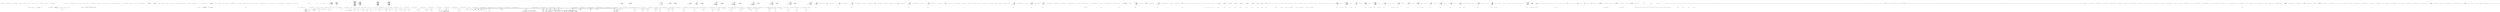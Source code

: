 digraph  {
d95 [cluster="Hangfire.Continuations.ContinuationsSupportAttribute.GetContinuations(Hangfire.Storage.IStorageConnection, string)", color=green, community=0, label="return JobHelper.FromJson<List<Continuation>>(connection.GetJobParameter(\r\n                jobId, ''Continuations'')) ?? new List<Continuation>();", prediction=0, span="221-222"];
d36 [cluster="Hangfire.Continuations.ContinuationsSupportAttribute.GetContinuations(Hangfire.Storage.IStorageConnection, string)", label="Entry Hangfire.Continuations.ContinuationsSupportAttribute.GetContinuations(Hangfire.Storage.IStorageConnection, string)", span="219-219"];
d96 [cluster="Hangfire.Continuations.ContinuationsSupportAttribute.GetContinuations(Hangfire.Storage.IStorageConnection, string)", label="Exit Hangfire.Continuations.ContinuationsSupportAttribute.GetContinuations(Hangfire.Storage.IStorageConnection, string)", span="219-219"];
d97 [cluster="Hangfire.Storage.IStorageConnection.GetJobParameter(string, string)", label="Entry Hangfire.Storage.IStorageConnection.GetJobParameter(string, string)", span="39-39"];
d98 [cluster="Hangfire.Common.JobHelper.FromJson<T>(string)", label="Entry Hangfire.Common.JobHelper.FromJson<T>(string)", span="39-39"];
d99 [cluster="System.Collections.Generic.List<T>.List()", label="Entry System.Collections.Generic.List<T>.List()", span="0-0"];
d24 [cluster="Hangfire.Continuations.ContinuationsSupportAttribute.AddContinuation(Hangfire.States.ElectStateContext, Hangfire.Continuations.AwaitingState)", label="var continuations = GetContinuations(connection, parentId)", span="85-85"];
d46 [cluster="Hangfire.Continuations.ContinuationsSupportAttribute.ExecuteContinuationsIfExist(Hangfire.States.ElectStateContext)", label="var continuations = GetContinuations(context.Connection, context.JobId)", span="121-121"];
d21 [cluster="Hangfire.Continuations.ContinuationsSupportAttribute.AddContinuation(Hangfire.States.ElectStateContext, Hangfire.Continuations.AwaitingState)", label="var connection = context.Connection", span="76-76"];
d22 [cluster="Hangfire.Continuations.ContinuationsSupportAttribute.AddContinuation(Hangfire.States.ElectStateContext, Hangfire.Continuations.AwaitingState)", label="var parentId = awaitingState.ParentId", span="77-77"];
d23 [cluster="Hangfire.Continuations.ContinuationsSupportAttribute.AddContinuation(Hangfire.States.ElectStateContext, Hangfire.Continuations.AwaitingState)", label="connection.AcquireDistributedJobLock(parentId, AddJobLockTimeout)", span="83-83"];
d25 [cluster="Hangfire.Continuations.ContinuationsSupportAttribute.AddContinuation(Hangfire.States.ElectStateContext, Hangfire.Continuations.AwaitingState)", label="continuations.Add(new Continuation { JobId = context.JobId, Options = awaitingState.Options })", span="86-86"];
d30 [cluster="Hangfire.Continuations.ContinuationsSupportAttribute.AddContinuation(Hangfire.States.ElectStateContext, Hangfire.Continuations.AwaitingState)", label="SetContinuations(connection, parentId, continuations)", span="103-103"];
d15 [cluster="Hangfire.Continuations.ContinuationsSupportAttribute.ExecuteContinuationsIfExist(Hangfire.States.ElectStateContext)", label="Entry Hangfire.Continuations.ContinuationsSupportAttribute.ExecuteContinuationsIfExist(Hangfire.States.ElectStateContext)", span="117-117"];
d47 [cluster="Hangfire.Continuations.ContinuationsSupportAttribute.ExecuteContinuationsIfExist(Hangfire.States.ElectStateContext)", label="var nextStates = new Dictionary<string, IState>()", span="122-122"];
d48 [cluster="Hangfire.Continuations.ContinuationsSupportAttribute.ExecuteContinuationsIfExist(Hangfire.States.ElectStateContext)", label=continuations, span="126-126"];
d13 [cluster="Hangfire.Continuations.ContinuationsSupportAttribute.AddContinuation(Hangfire.States.ElectStateContext, Hangfire.Continuations.AwaitingState)", label="Entry Hangfire.Continuations.ContinuationsSupportAttribute.AddContinuation(Hangfire.States.ElectStateContext, Hangfire.Continuations.AwaitingState)", span="74-74"];
d26 [cluster="Hangfire.Continuations.ContinuationsSupportAttribute.AddContinuation(Hangfire.States.ElectStateContext, Hangfire.Continuations.AwaitingState)", label="var jobData = connection.GetJobData(parentId)", span="88-88"];
d29 [cluster="Hangfire.Continuations.ContinuationsSupportAttribute.AddContinuation(Hangfire.States.ElectStateContext, Hangfire.Continuations.AwaitingState)", label="var currentState = connection.GetStateData(parentId)", span="98-98"];
d28 [cluster="Hangfire.Continuations.ContinuationsSupportAttribute.AddContinuation(Hangfire.States.ElectStateContext, Hangfire.Continuations.AwaitingState)", label="throw new InvalidOperationException(\r\n                        String.Format(''Can not add a continuation: parent background job '{0}' does not exist.'', parentId));", span="94-95"];
d35 [cluster="Hangfire.Storage.IStorageConnection.AcquireDistributedJobLock(string, System.TimeSpan)", label="Entry Hangfire.Storage.IStorageConnection.AcquireDistributedJobLock(string, System.TimeSpan)", span="26-26"];
d37 [cluster="Hangfire.Continuations.ContinuationsSupportAttribute.Continuation.Continuation()", label="Entry Hangfire.Continuations.ContinuationsSupportAttribute.Continuation.Continuation()", span="229-229"];
d38 [cluster="System.Collections.Generic.List<T>.Add(T)", label="Entry System.Collections.Generic.List<T>.Add(T)", span="0-0"];
d31 [cluster="Hangfire.Continuations.ContinuationsSupportAttribute.AddContinuation(Hangfire.States.ElectStateContext, Hangfire.Continuations.AwaitingState)", label="currentState != null && _knownFinalStates.Contains(currentState.Name)", span="105-105"];
d43 [cluster="Hangfire.Continuations.ContinuationsSupportAttribute.SetContinuations(Hangfire.Storage.IStorageConnection, string, System.Collections.Generic.List<Hangfire.Continuations.ContinuationsSupportAttribute.Continuation>)", label="Entry Hangfire.Continuations.ContinuationsSupportAttribute.SetContinuations(Hangfire.Storage.IStorageConnection, string, System.Collections.Generic.List<Hangfire.Continuations.ContinuationsSupportAttribute.Continuation>)", span="213-213"];
d11 [cluster="Hangfire.Continuations.ContinuationsSupportAttribute.OnStateElection(Hangfire.States.ElectStateContext)", label="ExecuteContinuationsIfExist(context)", span="61-61"];
d62 [cluster="Hangfire.Continuations.ContinuationsSupportAttribute.ExecuteContinuationsIfExist(Hangfire.States.ElectStateContext)", label="Exit Hangfire.Continuations.ContinuationsSupportAttribute.ExecuteContinuationsIfExist(Hangfire.States.ElectStateContext)", span="117-117"];
d50 [cluster="Hangfire.Continuations.ContinuationsSupportAttribute.ExecuteContinuationsIfExist(Hangfire.States.ElectStateContext)", label="var currentState = GetContinuaionState(context, continuation.JobId, ContinuationStateFetchTimeout)", span="130-130"];
d53 [cluster="Hangfire.Continuations.ContinuationsSupportAttribute.ExecuteContinuationsIfExist(Hangfire.States.ElectStateContext)", label="continuation.Options.HasFlag(JobContinuationOptions.OnlyOnSucceededState) &&\r\n                    context.CandidateState.Name != SucceededState.StateName", span="140-141"];
d61 [cluster="Hangfire.Continuations.ContinuationsSupportAttribute.ExecuteContinuationsIfExist(Hangfire.States.ElectStateContext)", label="context.StateMachine.ChangeState(tuple.Key, tuple.Value, new[] { AwaitingState.StateName })", span="168-168"];
d63 [cluster="System.Collections.Generic.Dictionary<TKey, TValue>.Dictionary()", label="Entry System.Collections.Generic.Dictionary<TKey, TValue>.Dictionary()", span="0-0"];
d54 [cluster="Hangfire.Continuations.ContinuationsSupportAttribute.ExecuteContinuationsIfExist(Hangfire.States.ElectStateContext)", label="nextStates.Add(continuation.JobId, new DeletedState { Reason = ''Missed continuation'' })", span="143-143"];
d59 [cluster="Hangfire.Continuations.ContinuationsSupportAttribute.ExecuteContinuationsIfExist(Hangfire.States.ElectStateContext)", label="nextStates.Add(continuation.JobId, nextState)", span="163-163"];
d60 [cluster="Hangfire.Continuations.ContinuationsSupportAttribute.ExecuteContinuationsIfExist(Hangfire.States.ElectStateContext)", label=nextStates, span="166-166"];
d49 [cluster="Hangfire.Continuations.ContinuationsSupportAttribute.ExecuteContinuationsIfExist(Hangfire.States.ElectStateContext)", label="String.IsNullOrWhiteSpace(continuation.JobId)", span="128-128"];
d51 [cluster="Hangfire.Continuations.ContinuationsSupportAttribute.ExecuteContinuationsIfExist(Hangfire.States.ElectStateContext)", label="currentState == null", span="131-131"];
d52 [cluster="Hangfire.Continuations.ContinuationsSupportAttribute.ExecuteContinuationsIfExist(Hangfire.States.ElectStateContext)", label="currentState.Name != AwaitingState.StateName", span="138-138"];
d9 [cluster="Hangfire.Continuations.ContinuationsSupportAttribute.OnStateElection(Hangfire.States.ElectStateContext)", label="AddContinuation(context, awaitingState)", span="56-56"];
d34 [cluster="Hangfire.Continuations.ContinuationsSupportAttribute.AddContinuation(Hangfire.States.ElectStateContext, Hangfire.Continuations.AwaitingState)", label="Exit Hangfire.Continuations.ContinuationsSupportAttribute.AddContinuation(Hangfire.States.ElectStateContext, Hangfire.Continuations.AwaitingState)", span="74-74"];
d32 [cluster="Hangfire.Continuations.ContinuationsSupportAttribute.AddContinuation(Hangfire.States.ElectStateContext, Hangfire.Continuations.AwaitingState)", label="var startImmediately = !awaitingState.Options.HasFlag(JobContinuationOptions.OnlyOnSucceededState) ||\r\n                        currentState.Name == SucceededState.StateName", span="107-108"];
d33 [cluster="Hangfire.Continuations.ContinuationsSupportAttribute.AddContinuation(Hangfire.States.ElectStateContext, Hangfire.Continuations.AwaitingState)", label="context.CandidateState = startImmediately\r\n                        ? awaitingState.NextState\r\n                        : new DeletedState { Reason = ''Missed continuation'' }", span="110-112"];
d27 [cluster="Hangfire.Continuations.ContinuationsSupportAttribute.AddContinuation(Hangfire.States.ElectStateContext, Hangfire.Continuations.AwaitingState)", label="jobData == null", span="89-89"];
d39 [cluster="Hangfire.Storage.IStorageConnection.GetJobData(string)", label="Entry Hangfire.Storage.IStorageConnection.GetJobData(string)", span="42-42"];
d42 [cluster="Hangfire.Storage.IStorageConnection.GetStateData(string)", label="Entry Hangfire.Storage.IStorageConnection.GetStateData(string)", span="45-45"];
d40 [cluster="System.InvalidOperationException.InvalidOperationException(string)", label="Entry System.InvalidOperationException.InvalidOperationException(string)", span="0-0"];
d41 [cluster="string.Format(string, object)", label="Entry string.Format(string, object)", span="0-0"];
d102 [label="Hangfire.Continuations.ContinuationsSupportAttribute", span=""];
d14 [cluster="System.Collections.Generic.HashSet<T>.Contains(T)", label="Entry System.Collections.Generic.HashSet<T>.Contains(T)", span="0-0"];
d92 [cluster="Hangfire.Continuations.ContinuationsSupportAttribute.SetContinuations(Hangfire.Storage.IStorageConnection, string, System.Collections.Generic.List<Hangfire.Continuations.ContinuationsSupportAttribute.Continuation>)", label="Exit Hangfire.Continuations.ContinuationsSupportAttribute.SetContinuations(Hangfire.Storage.IStorageConnection, string, System.Collections.Generic.List<Hangfire.Continuations.ContinuationsSupportAttribute.Continuation>)", span="213-213"];
d91 [cluster="Hangfire.Continuations.ContinuationsSupportAttribute.SetContinuations(Hangfire.Storage.IStorageConnection, string, System.Collections.Generic.List<Hangfire.Continuations.ContinuationsSupportAttribute.Continuation>)", label="connection.SetJobParameter(jobId, ''Continuations'', JobHelper.ToJson(continuations))", span="216-216"];
d6 [cluster="Hangfire.Continuations.ContinuationsSupportAttribute.OnStateElection(Hangfire.States.ElectStateContext)", label="Entry Hangfire.Continuations.ContinuationsSupportAttribute.OnStateElection(Hangfire.States.ElectStateContext)", span="50-50"];
d10 [cluster="Hangfire.Continuations.ContinuationsSupportAttribute.OnStateElection(Hangfire.States.ElectStateContext)", label="_knownFinalStates.Contains(context.CandidateState.Name)", span="58-58"];
d12 [cluster="Hangfire.Continuations.ContinuationsSupportAttribute.OnStateElection(Hangfire.States.ElectStateContext)", label="Exit Hangfire.Continuations.ContinuationsSupportAttribute.OnStateElection(Hangfire.States.ElectStateContext)", span="50-50"];
d65 [cluster="Hangfire.Continuations.ContinuationsSupportAttribute.GetContinuaionState(Hangfire.States.ElectStateContext, string, System.TimeSpan)", label="Entry Hangfire.Continuations.ContinuationsSupportAttribute.GetContinuaionState(Hangfire.States.ElectStateContext, string, System.TimeSpan)", span="172-172"];
d56 [cluster="Hangfire.Continuations.ContinuationsSupportAttribute.ExecuteContinuationsIfExist(Hangfire.States.ElectStateContext)", label="nextState = JsonConvert.DeserializeObject<IState>(\r\n                        currentState.Data[''NextState''],\r\n                        new JsonSerializerSettings { TypeNameHandling = TypeNameHandling.Objects })", span="151-153"];
d55 [cluster="Hangfire.Continuations.ContinuationsSupportAttribute.ExecuteContinuationsIfExist(Hangfire.States.ElectStateContext)", label="IState nextState", span="147-147"];
d44 [cluster="System.Enum.HasFlag(System.Enum)", label="Entry System.Enum.HasFlag(System.Enum)", span="0-0"];
d70 [cluster="Hangfire.States.IStateMachine.ChangeState(string, Hangfire.States.IState, string[])", label="Entry Hangfire.States.IStateMachine.ChangeState(string, Hangfire.States.IState, string[])", span="31-31"];
d45 [cluster="Hangfire.States.DeletedState.DeletedState()", label="Entry Hangfire.States.DeletedState.DeletedState()", span="27-27"];
d66 [cluster="System.Collections.Generic.Dictionary<TKey, TValue>.Add(TKey, TValue)", label="Entry System.Collections.Generic.Dictionary<TKey, TValue>.Add(TKey, TValue)", span="0-0"];
d58 [cluster="Hangfire.Continuations.ContinuationsSupportAttribute.ExecuteContinuationsIfExist(Hangfire.States.ElectStateContext)", label="nextState = new FailedState(ex)\r\n                    {\r\n                        Reason = ''Can not start the continuation due to de-serialization error.''\r\n                    }", span="157-160"];
d64 [cluster="string.IsNullOrWhiteSpace(string)", label="Entry string.IsNullOrWhiteSpace(string)", span="0-0"];
d7 [cluster="Hangfire.Continuations.ContinuationsSupportAttribute.OnStateElection(Hangfire.States.ElectStateContext)", label="var awaitingState = context.CandidateState as AwaitingState", span="52-52"];
d8 [cluster="Hangfire.Continuations.ContinuationsSupportAttribute.OnStateElection(Hangfire.States.ElectStateContext)", label="awaitingState != null", span="53-53"];
d75 [cluster="Hangfire.Continuations.ContinuationsSupportAttribute.GetContinuaionState(Hangfire.States.ElectStateContext, string, System.TimeSpan)", label="var continuationData = context.Connection.GetJobData(continuationJobId)", span="181-181"];
d78 [cluster="Hangfire.Continuations.ContinuationsSupportAttribute.GetContinuaionState(Hangfire.States.ElectStateContext, string, System.TimeSpan)", label="currentState = context.Connection.GetStateData(continuationJobId)", span="192-192"];
d3 [cluster="Hangfire.Continuations.ContinuationsSupportAttribute.ContinuationsSupportAttribute(System.Collections.Generic.HashSet<string>)", label="_knownFinalStates = knownFinalStates", span="43-43"];
d4 [cluster="Hangfire.Continuations.ContinuationsSupportAttribute.ContinuationsSupportAttribute(System.Collections.Generic.HashSet<string>)", label="Order = 1000", span="47-47"];
d93 [cluster="Hangfire.Common.JobHelper.ToJson(object)", label="Entry Hangfire.Common.JobHelper.ToJson(object)", span="32-32"];
d94 [cluster="Hangfire.Storage.IStorageConnection.SetJobParameter(string, string, string)", label="Entry Hangfire.Storage.IStorageConnection.SetJobParameter(string, string, string)", span="38-38"];
d85 [cluster="Hangfire.Continuations.ContinuationsSupportAttribute.GetContinuaionState(Hangfire.States.ElectStateContext, string, System.TimeSpan)", label="Exit Hangfire.Continuations.ContinuationsSupportAttribute.GetContinuaionState(Hangfire.States.ElectStateContext, string, System.TimeSpan)", span="172-172"];
d71 [cluster="Hangfire.Continuations.ContinuationsSupportAttribute.GetContinuaionState(Hangfire.States.ElectStateContext, string, System.TimeSpan)", label="StateData currentState = null", span="174-174"];
d77 [cluster="Hangfire.Continuations.ContinuationsSupportAttribute.GetContinuaionState(Hangfire.States.ElectStateContext, string, System.TimeSpan)", label="Logger.Warn(String.Format(\r\n                        ''Can not start continuation '{0}' for background job '{1}': continuation does not exist.'',\r\n                        continuationJobId,\r\n                        context.JobId))", span="184-187"];
d80 [cluster="Hangfire.Continuations.ContinuationsSupportAttribute.GetContinuaionState(Hangfire.States.ElectStateContext, string, System.TimeSpan)", label="DateTime.UtcNow >= started.Add(timeout)", span="198-198"];
d81 [cluster="Hangfire.Continuations.ContinuationsSupportAttribute.GetContinuaionState(Hangfire.States.ElectStateContext, string, System.TimeSpan)", label="throw new TimeoutException(String.Format(\r\n                        ''Can not start continuation '{0}' for background job '{1}': timeout expired while trying to fetch continuation state.'',\r\n                        continuationJobId,\r\n                        context.JobId));", span="200-203"];
d57 [cluster="Hangfire.Continuations.ContinuationsSupportAttribute.ExecuteContinuationsIfExist(Hangfire.States.ElectStateContext)", label=Exception, span="155-155"];
d67 [cluster="JsonSerializerSettings.cstr", label="Entry JsonSerializerSettings.cstr", span=""];
d68 [cluster="Unk.>", label="Entry Unk.>", span=""];
d69 [cluster="Hangfire.States.FailedState.FailedState(System.Exception)", label="Entry Hangfire.States.FailedState.FailedState(System.Exception)", span="26-26"];
d74 [cluster="Hangfire.Continuations.ContinuationsSupportAttribute.GetContinuaionState(Hangfire.States.ElectStateContext, string, System.TimeSpan)", label=true, span="179-179"];
d76 [cluster="Hangfire.Continuations.ContinuationsSupportAttribute.GetContinuaionState(Hangfire.States.ElectStateContext, string, System.TimeSpan)", label="continuationData == null", span="182-182"];
d79 [cluster="Hangfire.Continuations.ContinuationsSupportAttribute.GetContinuaionState(Hangfire.States.ElectStateContext, string, System.TimeSpan)", label="currentState != null", span="193-193"];
d84 [cluster="Hangfire.Continuations.ContinuationsSupportAttribute.GetContinuaionState(Hangfire.States.ElectStateContext, string, System.TimeSpan)", label="return currentState;", span="210-210"];
d2 [cluster="Hangfire.Continuations.ContinuationsSupportAttribute.ContinuationsSupportAttribute(System.Collections.Generic.HashSet<string>)", label="Entry Hangfire.Continuations.ContinuationsSupportAttribute.ContinuationsSupportAttribute(System.Collections.Generic.HashSet<string>)", span="41-41"];
d5 [cluster="Hangfire.Continuations.ContinuationsSupportAttribute.ContinuationsSupportAttribute(System.Collections.Generic.HashSet<string>)", label="Exit Hangfire.Continuations.ContinuationsSupportAttribute.ContinuationsSupportAttribute(System.Collections.Generic.HashSet<string>)", span="41-41"];
d72 [cluster="Hangfire.Continuations.ContinuationsSupportAttribute.GetContinuaionState(Hangfire.States.ElectStateContext, string, System.TimeSpan)", label="var started = DateTime.UtcNow", span="176-176"];
d86 [cluster="string.Format(string, object, object)", label="Entry string.Format(string, object, object)", span="0-0"];
d87 [cluster="Hangfire.Logging.ILog.Warn(string)", label="Entry Hangfire.Logging.ILog.Warn(string)", span="261-261"];
d82 [cluster="Hangfire.Continuations.ContinuationsSupportAttribute.GetContinuaionState(Hangfire.States.ElectStateContext, string, System.TimeSpan)", label="Thread.Sleep(firstAttempt ? 0 : 1)", span="206-206"];
d88 [cluster="System.DateTime.Add(System.TimeSpan)", label="Entry System.DateTime.Add(System.TimeSpan)", span="0-0"];
d89 [cluster="System.TimeoutException.TimeoutException(string)", label="Entry System.TimeoutException.TimeoutException(string)", span="0-0"];
d73 [cluster="Hangfire.Continuations.ContinuationsSupportAttribute.GetContinuaionState(Hangfire.States.ElectStateContext, string, System.TimeSpan)", label="var firstAttempt = true", span="177-177"];
d83 [cluster="Hangfire.Continuations.ContinuationsSupportAttribute.GetContinuaionState(Hangfire.States.ElectStateContext, string, System.TimeSpan)", label="firstAttempt = false", span="207-207"];
d90 [cluster="System.Threading.Thread.Sleep(int)", label="Entry System.Threading.Thread.Sleep(int)", span="0-0"];
m0_452 [cluster="Hangfire.SqlServer.Tests.SqlServerWriteOnlyTransactionFacts.RemoveFromList_RemovesAllRecords_WithGivenKeyAndValue(bool)", file="SqlServerWriteOnlyTransactionFacts.cs", label="Entry Hangfire.SqlServer.Tests.SqlServerWriteOnlyTransactionFacts.RemoveFromList_RemovesAllRecords_WithGivenKeyAndValue(bool)", span="556-556"];
m0_453 [cluster="Hangfire.SqlServer.Tests.SqlServerWriteOnlyTransactionFacts.RemoveFromList_RemovesAllRecords_WithGivenKeyAndValue(bool)", file="SqlServerWriteOnlyTransactionFacts.cs", label="UseConnection(sql =>\r\n            {\r\n                Commit(sql, x =>\r\n                {\r\n                    x.InsertToList(''my-key'', ''my-value'');\r\n                    x.InsertToList(''my-key'', ''my-value'');\r\n                    x.RemoveFromList(''my-key'', ''my-value'');\r\n                }, useBatching);\r\n\r\n                var recordCount = sql.Query<int>(''select count(*) from HangFire.List'').Single();\r\n\r\n                Assert.Equal(0, recordCount);\r\n            })", span="558-570"];
m0_454 [cluster="Hangfire.SqlServer.Tests.SqlServerWriteOnlyTransactionFacts.RemoveFromList_RemovesAllRecords_WithGivenKeyAndValue(bool)", file="SqlServerWriteOnlyTransactionFacts.cs", label="Exit Hangfire.SqlServer.Tests.SqlServerWriteOnlyTransactionFacts.RemoveFromList_RemovesAllRecords_WithGivenKeyAndValue(bool)", span="556-556"];
m0_769 [cluster="Hangfire.SqlServer.Tests.SqlServerWriteOnlyTransactionFacts.ExpireSet_SetsExpirationTime_OnASet_WithGivenKey(bool)", file="SqlServerWriteOnlyTransactionFacts.cs", label="Entry Hangfire.SqlServer.Tests.SqlServerWriteOnlyTransactionFacts.ExpireSet_SetsExpirationTime_OnASet_WithGivenKey(bool)", span="959-959"];
m0_771 [cluster="Hangfire.SqlServer.Tests.SqlServerWriteOnlyTransactionFacts.ExpireSet_SetsExpirationTime_OnASet_WithGivenKey(bool)", file="SqlServerWriteOnlyTransactionFacts.cs", label="UseConnection(sql =>\r\n            {\r\n                // Arrange\r\n                sql.Execute(arrangeSql, new[]\r\n                {\r\n                    new { key = ''set-1'', value = ''1'' },\r\n                    new { key = ''set-2'', value = ''1'' }\r\n                });\r\n\r\n                // Act\r\n                Commit(sql, x => x.ExpireSet(''set-1'', TimeSpan.FromMinutes(60)), useBatching);\r\n\r\n                // Assert\r\n                var records = sql.Query(''select * from HangFire.[Set]'').ToDictionary(x => (string)x.Key, x => (DateTime?)x.ExpireAt);\r\n                Assert.True(DateTime.UtcNow.AddMinutes(59) < records[''set-1'']);\r\n                Assert.True(records[''set-1''] < DateTime.UtcNow.AddMinutes(61));\r\n                Assert.Null(records[''set-2'']);\r\n            })", span="965-982"];
m0_770 [cluster="Hangfire.SqlServer.Tests.SqlServerWriteOnlyTransactionFacts.ExpireSet_SetsExpirationTime_OnASet_WithGivenKey(bool)", file="SqlServerWriteOnlyTransactionFacts.cs", label="string arrangeSql = @''\r\ninsert into HangFire.[Set] ([Key], [Value], [Score])\r\nvalues (@key, @value, 0.0)''", span="961-963"];
m0_772 [cluster="Hangfire.SqlServer.Tests.SqlServerWriteOnlyTransactionFacts.ExpireSet_SetsExpirationTime_OnASet_WithGivenKey(bool)", file="SqlServerWriteOnlyTransactionFacts.cs", label="Exit Hangfire.SqlServer.Tests.SqlServerWriteOnlyTransactionFacts.ExpireSet_SetsExpirationTime_OnASet_WithGivenKey(bool)", span="959-959"];
m0_535 [cluster="Hangfire.SqlServer.Tests.SqlServerWriteOnlyTransactionFacts.TrimList_RemovesAllRecords_IfStartFromGreaterThanEndingAt(bool)", file="SqlServerWriteOnlyTransactionFacts.cs", label="Entry Hangfire.SqlServer.Tests.SqlServerWriteOnlyTransactionFacts.TrimList_RemovesAllRecords_IfStartFromGreaterThanEndingAt(bool)", span="678-678"];
m0_536 [cluster="Hangfire.SqlServer.Tests.SqlServerWriteOnlyTransactionFacts.TrimList_RemovesAllRecords_IfStartFromGreaterThanEndingAt(bool)", file="SqlServerWriteOnlyTransactionFacts.cs", label="UseConnection(sql =>\r\n            {\r\n                Commit(sql, x =>\r\n                {\r\n                    x.InsertToList(''my-key'', ''0'');\r\n                    x.TrimList(''my-key'', 1, 0);\r\n                }, useBatching);\r\n\r\n                var recordCount = sql.Query<int>(''select count(*) from HangFire.List'').Single();\r\n\r\n                Assert.Equal(0, recordCount);\r\n            })", span="680-691"];
m0_537 [cluster="Hangfire.SqlServer.Tests.SqlServerWriteOnlyTransactionFacts.TrimList_RemovesAllRecords_IfStartFromGreaterThanEndingAt(bool)", file="SqlServerWriteOnlyTransactionFacts.cs", label="Exit Hangfire.SqlServer.Tests.SqlServerWriteOnlyTransactionFacts.TrimList_RemovesAllRecords_IfStartFromGreaterThanEndingAt(bool)", span="678-678"];
m0_440 [cluster="Hangfire.SqlServer.Tests.SqlServerWriteOnlyTransactionFacts.InsertToList_AddsAnotherRecord_WhenBothKeyAndValueAreExist(bool)", file="SqlServerWriteOnlyTransactionFacts.cs", label="Entry Hangfire.SqlServer.Tests.SqlServerWriteOnlyTransactionFacts.InsertToList_AddsAnotherRecord_WhenBothKeyAndValueAreExist(bool)", span="537-537"];
m0_441 [cluster="Hangfire.SqlServer.Tests.SqlServerWriteOnlyTransactionFacts.InsertToList_AddsAnotherRecord_WhenBothKeyAndValueAreExist(bool)", file="SqlServerWriteOnlyTransactionFacts.cs", label="UseConnection(sql =>\r\n            {\r\n                Commit(sql, x =>\r\n                {\r\n                    x.InsertToList(''my-key'', ''my-value'');\r\n                    x.InsertToList(''my-key'', ''my-value'');\r\n                }, useBatching);\r\n\r\n                var recordCount = sql.Query<int>(''select count(*) from HangFire.List'').Single();\r\n\r\n                Assert.Equal(2, recordCount);\r\n            })", span="539-550"];
m0_442 [cluster="Hangfire.SqlServer.Tests.SqlServerWriteOnlyTransactionFacts.InsertToList_AddsAnotherRecord_WhenBothKeyAndValueAreExist(bool)", file="SqlServerWriteOnlyTransactionFacts.cs", label="Exit Hangfire.SqlServer.Tests.SqlServerWriteOnlyTransactionFacts.InsertToList_AddsAnotherRecord_WhenBothKeyAndValueAreExist(bool)", span="537-537"];
m0_803 [cluster="Hangfire.SqlServer.SqlServerWriteOnlyTransaction.ExpireList(string, System.TimeSpan)", file="SqlServerWriteOnlyTransactionFacts.cs", label="Entry Hangfire.SqlServer.SqlServerWriteOnlyTransaction.ExpireList(string, System.TimeSpan)", span="345-345"];
m0_635 [cluster="Hangfire.SqlServer.Tests.SqlServerWriteOnlyTransactionFacts.RemoveHash_RemovesAllHashRecords(bool)", file="SqlServerWriteOnlyTransactionFacts.cs", label="Entry Hangfire.SqlServer.Tests.SqlServerWriteOnlyTransactionFacts.RemoveHash_RemovesAllHashRecords(bool)", span="800-800"];
m0_636 [cluster="Hangfire.SqlServer.Tests.SqlServerWriteOnlyTransactionFacts.RemoveHash_RemovesAllHashRecords(bool)", file="SqlServerWriteOnlyTransactionFacts.cs", label="UseConnection(sql =>\r\n            {\r\n                // Arrange\r\n                Commit(sql, x => x.SetRangeInHash(''some-hash'', new Dictionary<string, string>\r\n                {\r\n                    { ''Key1'', ''Value1'' },\r\n                    { ''Key2'', ''Value2'' }\r\n                }), useBatching);\r\n\r\n                // Act\r\n                Commit(sql, x => x.RemoveHash(''some-hash''), useBatching);\r\n\r\n                // Assert\r\n                var count = sql.Query<int>(''select count(*) from HangFire.Hash'').Single();\r\n                Assert.Equal(0, count);\r\n            })", span="802-817"];
m0_637 [cluster="Hangfire.SqlServer.Tests.SqlServerWriteOnlyTransactionFacts.RemoveHash_RemovesAllHashRecords(bool)", file="SqlServerWriteOnlyTransactionFacts.cs", label="Exit Hangfire.SqlServer.Tests.SqlServerWriteOnlyTransactionFacts.RemoveHash_RemovesAllHashRecords(bool)", span="800-800"];
m0_839 [cluster="Hangfire.SqlServer.Tests.SqlServerWriteOnlyTransactionFacts.PersistHash_ClearsExpirationTime_OnAGivenHash(bool)", file="SqlServerWriteOnlyTransactionFacts.cs", label="Entry Hangfire.SqlServer.Tests.SqlServerWriteOnlyTransactionFacts.PersistHash_ClearsExpirationTime_OnAGivenHash(bool)", span="1044-1044"];
m0_841 [cluster="Hangfire.SqlServer.Tests.SqlServerWriteOnlyTransactionFacts.PersistHash_ClearsExpirationTime_OnAGivenHash(bool)", file="SqlServerWriteOnlyTransactionFacts.cs", label="UseConnection(sql =>\r\n            {\r\n                // Arrange\r\n                sql.Execute(arrangeSql, new[]\r\n                {\r\n                    new { key = ''hash-1'', field = ''field'', expireAt = DateTime.UtcNow.AddDays(1) },\r\n                    new { key = ''hash-2'', field = ''field'', expireAt = DateTime.UtcNow.AddDays(1) }\r\n                });\r\n\r\n                // Act\r\n                Commit(sql, x => x.PersistHash(''hash-1''), useBatching);\r\n\r\n                // Assert\r\n                var records = sql.Query(''select * from HangFire.Hash'').ToDictionary(x => (string)x.Key, x => (DateTime?)x.ExpireAt);\r\n                Assert.Null(records[''hash-1'']);\r\n                Assert.NotNull(records[''hash-2'']);\r\n            })", span="1050-1066"];
m0_840 [cluster="Hangfire.SqlServer.Tests.SqlServerWriteOnlyTransactionFacts.PersistHash_ClearsExpirationTime_OnAGivenHash(bool)", file="SqlServerWriteOnlyTransactionFacts.cs", label="string arrangeSql = @''\r\ninsert into HangFire.Hash ([Key], [Field], [ExpireAt])\r\nvalues (@key, @field, @expireAt)''", span="1046-1048"];
m0_842 [cluster="Hangfire.SqlServer.Tests.SqlServerWriteOnlyTransactionFacts.PersistHash_ClearsExpirationTime_OnAGivenHash(bool)", file="SqlServerWriteOnlyTransactionFacts.cs", label="Exit Hangfire.SqlServer.Tests.SqlServerWriteOnlyTransactionFacts.PersistHash_ClearsExpirationTime_OnAGivenHash(bool)", span="1044-1044"];
m0_270 [cluster="Hangfire.SqlServer.SqlServerWriteOnlyTransaction.IncrementCounter(string, System.TimeSpan)", file="SqlServerWriteOnlyTransactionFacts.cs", label="Entry Hangfire.SqlServer.SqlServerWriteOnlyTransaction.IncrementCounter(string, System.TimeSpan)", span="167-167"];
m0_377 [cluster="Hangfire.SqlServer.SqlServerWriteOnlyTransaction.AddToSet(string, string, double)", file="SqlServerWriteOnlyTransactionFacts.cs", label="Entry Hangfire.SqlServer.SqlServerWriteOnlyTransaction.AddToSet(string, string, double)", span="198-198"];
m0_43 [cluster="Unk.ToString", file="SqlServerWriteOnlyTransactionFacts.cs", label="Entry Unk.ToString", span=""];
m0_177 [cluster="Unk.AddJobState", file="SqlServerWriteOnlyTransactionFacts.cs", label="Entry Unk.AddJobState", span=""];
m0_908 [cluster="Hangfire.SqlServer.Tests.SqlServerWriteOnlyTransactionFacts.PersistList_ClearsExpirationTime_OnAGivenHash(bool)", file="SqlServerWriteOnlyTransactionFacts.cs", label="Entry Hangfire.SqlServer.Tests.SqlServerWriteOnlyTransactionFacts.PersistList_ClearsExpirationTime_OnAGivenHash(bool)", span="1128-1128"];
m0_910 [cluster="Hangfire.SqlServer.Tests.SqlServerWriteOnlyTransactionFacts.PersistList_ClearsExpirationTime_OnAGivenHash(bool)", file="SqlServerWriteOnlyTransactionFacts.cs", label="UseConnection(sql =>\r\n            {\r\n                // Arrange\r\n                sql.Execute(arrangeSql, new[]\r\n                {\r\n                    new { key = ''list-1'', expireAt = DateTime.UtcNow.AddDays(1) },\r\n                    new { key = ''list-2'', expireAt = DateTime.UtcNow.AddDays(1) }\r\n                });\r\n\r\n                // Act\r\n                Commit(sql, x => x.PersistList(''list-1''), useBatching);\r\n\r\n                // Assert\r\n                var records = sql.Query(''select * from HangFire.[List]'').ToDictionary(x => (string)x.Key, x => (DateTime?)x.ExpireAt);\r\n                Assert.Null(records[''list-1'']);\r\n                Assert.NotNull(records[''list-2'']);\r\n            })", span="1134-1150"];
m0_909 [cluster="Hangfire.SqlServer.Tests.SqlServerWriteOnlyTransactionFacts.PersistList_ClearsExpirationTime_OnAGivenHash(bool)", file="SqlServerWriteOnlyTransactionFacts.cs", label="string arrangeSql = @''\r\ninsert into HangFire.[List] ([Key], [ExpireAt])\r\nvalues (@key, @expireAt)''", span="1130-1132"];
m0_911 [cluster="Hangfire.SqlServer.Tests.SqlServerWriteOnlyTransactionFacts.PersistList_ClearsExpirationTime_OnAGivenHash(bool)", file="SqlServerWriteOnlyTransactionFacts.cs", label="Exit Hangfire.SqlServer.Tests.SqlServerWriteOnlyTransactionFacts.PersistList_ClearsExpirationTime_OnAGivenHash(bool)", span="1128-1128"];
m0_478 [cluster="Hangfire.SqlServer.Tests.SqlServerWriteOnlyTransactionFacts.RemoveFromList_DoesNotRemoveRecords_WithSameValue_ButDifferentKey(bool)", file="SqlServerWriteOnlyTransactionFacts.cs", label="Entry Hangfire.SqlServer.Tests.SqlServerWriteOnlyTransactionFacts.RemoveFromList_DoesNotRemoveRecords_WithSameValue_ButDifferentKey(bool)", span="595-595"];
m0_479 [cluster="Hangfire.SqlServer.Tests.SqlServerWriteOnlyTransactionFacts.RemoveFromList_DoesNotRemoveRecords_WithSameValue_ButDifferentKey(bool)", file="SqlServerWriteOnlyTransactionFacts.cs", label="UseConnection(sql =>\r\n            {\r\n                Commit(sql, x =>\r\n                {\r\n                    x.InsertToList(''my-key'', ''my-value'');\r\n                    x.RemoveFromList(''different-key'', ''my-value'');\r\n                }, useBatching);\r\n\r\n                var recordCount = sql.Query<int>(''select count(*) from HangFire.List'').Single();\r\n\r\n                Assert.Equal(1, recordCount);\r\n            })", span="597-608"];
m0_480 [cluster="Hangfire.SqlServer.Tests.SqlServerWriteOnlyTransactionFacts.RemoveFromList_DoesNotRemoveRecords_WithSameValue_ButDifferentKey(bool)", file="SqlServerWriteOnlyTransactionFacts.cs", label="Exit Hangfire.SqlServer.Tests.SqlServerWriteOnlyTransactionFacts.RemoveFromList_DoesNotRemoveRecords_WithSameValue_ButDifferentKey(bool)", span="595-595"];
m0_731 [cluster="Hangfire.SqlServer.SqlServerWriteOnlyTransaction.ExpireHash(string, System.TimeSpan)", file="SqlServerWriteOnlyTransactionFacts.cs", label="Entry Hangfire.SqlServer.SqlServerWriteOnlyTransaction.ExpireHash(string, System.TimeSpan)", span="319-319"];
m0_547 [cluster="Hangfire.SqlServer.Tests.SqlServerWriteOnlyTransactionFacts.TrimList_RemovesRecords_OnlyOfAGivenKey(bool)", file="SqlServerWriteOnlyTransactionFacts.cs", label="Entry Hangfire.SqlServer.Tests.SqlServerWriteOnlyTransactionFacts.TrimList_RemovesRecords_OnlyOfAGivenKey(bool)", span="697-697"];
m0_548 [cluster="Hangfire.SqlServer.Tests.SqlServerWriteOnlyTransactionFacts.TrimList_RemovesRecords_OnlyOfAGivenKey(bool)", file="SqlServerWriteOnlyTransactionFacts.cs", label="UseConnection(sql =>\r\n            {\r\n                Commit(sql, x =>\r\n                {\r\n                    x.InsertToList(''my-key'', ''0'');\r\n                    x.TrimList(''another-key'', 1, 0);\r\n                }, useBatching);\r\n\r\n                var recordCount = sql.Query<int>(''select count(*) from HangFire.List'').Single();\r\n\r\n                Assert.Equal(1, recordCount);\r\n            })", span="699-710"];
m0_549 [cluster="Hangfire.SqlServer.Tests.SqlServerWriteOnlyTransactionFacts.TrimList_RemovesRecords_OnlyOfAGivenKey(bool)", file="SqlServerWriteOnlyTransactionFacts.cs", label="Exit Hangfire.SqlServer.Tests.SqlServerWriteOnlyTransactionFacts.TrimList_RemovesRecords_OnlyOfAGivenKey(bool)", span="697-697"];
m0_678 [cluster="Hangfire.SqlServer.Tests.SqlServerWriteOnlyTransactionFacts.AddRangeToSet_AddsAllItems_ToAGivenSet(bool)", file="SqlServerWriteOnlyTransactionFacts.cs", label="Entry Hangfire.SqlServer.Tests.SqlServerWriteOnlyTransactionFacts.AddRangeToSet_AddsAllItems_ToAGivenSet(bool)", span="851-851"];
m0_679 [cluster="Hangfire.SqlServer.Tests.SqlServerWriteOnlyTransactionFacts.AddRangeToSet_AddsAllItems_ToAGivenSet(bool)", file="SqlServerWriteOnlyTransactionFacts.cs", label="UseConnection(sql =>\r\n            {\r\n                var items = new List<string> { ''1'', ''2'', ''3'' };\r\n\r\n                Commit(sql, x => x.AddRangeToSet(''my-set'', items), useBatching);\r\n\r\n                var records = sql.Query<string>(@''select [Value] from HangFire.[Set] where [Key] = N'my-set''');\r\n                Assert.Equal(items, records);\r\n            })", span="853-861"];
m0_680 [cluster="Hangfire.SqlServer.Tests.SqlServerWriteOnlyTransactionFacts.AddRangeToSet_AddsAllItems_ToAGivenSet(bool)", file="SqlServerWriteOnlyTransactionFacts.cs", label="Exit Hangfire.SqlServer.Tests.SqlServerWriteOnlyTransactionFacts.AddRangeToSet_AddsAllItems_ToAGivenSet(bool)", span="851-851"];
m0_27 [cluster="Hangfire.SqlServer.Tests.SqlServerWriteOnlyTransactionFacts.ExpireJob_SetsJobExpirationData(bool)", file="SqlServerWriteOnlyTransactionFacts.cs", label="Entry Hangfire.SqlServer.Tests.SqlServerWriteOnlyTransactionFacts.ExpireJob_SetsJobExpirationData(bool)", span="39-39"];
m0_29 [cluster="Hangfire.SqlServer.Tests.SqlServerWriteOnlyTransactionFacts.ExpireJob_SetsJobExpirationData(bool)", color=green, community=0, file="SqlServerWriteOnlyTransactionFacts.cs", label="UseConnection(sql =>\r\n            {\r\n                var jobId = sql.Query(arrangeSql).Single().Id.ToString();\r\n                var anotherJobId = sql.Query(arrangeSql).Single().Id.ToString();\r\n\r\n                Commit(sql, x => x.ExpireJob(jobId, TimeSpan.FromHours(24)), useBatching);\r\n\r\n                var job = GetTestJob(sql, jobId);\r\n                Assert.True(DateTime.UtcNow.AddHours(23) < job.ExpireAt && job.ExpireAt < DateTime.UtcNow.AddHours(25));\r\n\r\n                var anotherJob = GetTestJob(sql, anotherJobId);\r\n                Assert.Null(anotherJob.ExpireAt);\r\n            })", prediction=1, span="46-58"];
m0_28 [cluster="Hangfire.SqlServer.Tests.SqlServerWriteOnlyTransactionFacts.ExpireJob_SetsJobExpirationData(bool)", file="SqlServerWriteOnlyTransactionFacts.cs", label="string arrangeSql = @''\r\ninsert into HangFire.Job (InvocationData, Arguments, CreatedAt)\r\nvalues ('', '', getutcdate())\r\nselect scope_identity() as Id''", span="41-44"];
m0_30 [cluster="Hangfire.SqlServer.Tests.SqlServerWriteOnlyTransactionFacts.ExpireJob_SetsJobExpirationData(bool)", file="SqlServerWriteOnlyTransactionFacts.cs", label="Exit Hangfire.SqlServer.Tests.SqlServerWriteOnlyTransactionFacts.ExpireJob_SetsJobExpirationData(bool)", span="39-39"];
m0_713 [cluster="Unk.Execute", file="SqlServerWriteOnlyTransactionFacts.cs", label="Entry Unk.Execute", span=""];
m0_825 [cluster="Hangfire.SqlServer.Tests.SqlServerWriteOnlyTransactionFacts.PersistHash_ThrowsAnException_WhenKeyIsNull(bool)", file="SqlServerWriteOnlyTransactionFacts.cs", label="Entry Hangfire.SqlServer.Tests.SqlServerWriteOnlyTransactionFacts.PersistHash_ThrowsAnException_WhenKeyIsNull(bool)", span="1030-1030"];
m0_826 [cluster="Hangfire.SqlServer.Tests.SqlServerWriteOnlyTransactionFacts.PersistHash_ThrowsAnException_WhenKeyIsNull(bool)", file="SqlServerWriteOnlyTransactionFacts.cs", label="UseConnection(sql =>\r\n            {\r\n                var exception = Assert.Throws<ArgumentNullException>(\r\n                    () => Commit(sql, x => x.PersistHash(null), useBatching));\r\n\r\n                Assert.Equal(''key'', exception.ParamName);\r\n            })", span="1032-1038"];
m0_827 [cluster="Hangfire.SqlServer.Tests.SqlServerWriteOnlyTransactionFacts.PersistHash_ThrowsAnException_WhenKeyIsNull(bool)", file="SqlServerWriteOnlyTransactionFacts.cs", label="Exit Hangfire.SqlServer.Tests.SqlServerWriteOnlyTransactionFacts.PersistHash_ThrowsAnException_WhenKeyIsNull(bool)", span="1030-1030"];
m0_236 [cluster="Hangfire.SqlServer.Tests.SqlServerWriteOnlyTransactionFacts.GetTestJob(IDbConnection, string)", file="SqlServerWriteOnlyTransactionFacts.cs", label="Entry Hangfire.SqlServer.Tests.SqlServerWriteOnlyTransactionFacts.GetTestJob(IDbConnection, string)", span="247-247"];
m0_237 [cluster="Hangfire.SqlServer.Tests.SqlServerWriteOnlyTransactionFacts.GetTestJob(IDbConnection, string)", file="SqlServerWriteOnlyTransactionFacts.cs", label="return connection\r\n                .Query(''select * from HangFire.Job where Id = @id'', new { id = jobId })\r\n                .Single();", span="249-251"];
m0_238 [cluster="Hangfire.SqlServer.Tests.SqlServerWriteOnlyTransactionFacts.GetTestJob(IDbConnection, string)", file="SqlServerWriteOnlyTransactionFacts.cs", label="Exit Hangfire.SqlServer.Tests.SqlServerWriteOnlyTransactionFacts.GetTestJob(IDbConnection, string)", span="247-247"];
m0_838 [cluster="Hangfire.SqlServer.SqlServerWriteOnlyTransaction.PersistHash(string)", file="SqlServerWriteOnlyTransactionFacts.cs", label="Entry Hangfire.SqlServer.SqlServerWriteOnlyTransaction.PersistHash(string)", span="358-358"];
m0_402 [cluster="Hangfire.SqlServer.SqlServerWriteOnlyTransaction.RemoveFromSet(string, string)", file="SqlServerWriteOnlyTransactionFacts.cs", label="Entry Hangfire.SqlServer.SqlServerWriteOnlyTransaction.RemoveFromSet(string, string)", span="214-214"];
m0_45 [cluster="Unk.GetTestJob", file="SqlServerWriteOnlyTransactionFacts.cs", label="Entry Unk.GetTestJob", span=""];
m0_7 [cluster="Unk.SingleOrDefault", file="SqlServerWriteOnlyTransactionFacts.cs", label="Entry Unk.SingleOrDefault", span=""];
m0_907 [cluster="Hangfire.SqlServer.SqlServerWriteOnlyTransaction.PersistList(string)", file="SqlServerWriteOnlyTransactionFacts.cs", label="Entry Hangfire.SqlServer.SqlServerWriteOnlyTransaction.PersistList(string)", span="380-380"];
m0_252 [cluster="Hangfire.SqlServer.SqlServerWriteOnlyTransaction.IncrementCounter(string)", file="SqlServerWriteOnlyTransactionFacts.cs", label="Entry Hangfire.SqlServer.SqlServerWriteOnlyTransaction.IncrementCounter(string)", span="159-159"];
m0_873 [cluster="Hangfire.SqlServer.SqlServerWriteOnlyTransaction.PersistSet(string)", file="SqlServerWriteOnlyTransactionFacts.cs", label="Entry Hangfire.SqlServer.SqlServerWriteOnlyTransaction.PersistSet(string)", span="369-369"];
m0_768 [cluster="Hangfire.SqlServer.SqlServerWriteOnlyTransaction.ExpireSet(string, System.TimeSpan)", file="SqlServerWriteOnlyTransactionFacts.cs", label="Entry Hangfire.SqlServer.SqlServerWriteOnlyTransaction.ExpireSet(string, System.TimeSpan)", span="332-332"];
m0_941 [cluster="SqlServerWriteOnlyTransaction.cstr", file="SqlServerWriteOnlyTransactionFacts.cs", label="Entry SqlServerWriteOnlyTransaction.cstr", span=""];
m0_509 [cluster="Hangfire.SqlServer.Tests.SqlServerWriteOnlyTransactionFacts.TrimList_RemovesRecordsToEnd_IfKeepAndingAt_GreaterThanMaxElementIndex(bool)", file="SqlServerWriteOnlyTransactionFacts.cs", label="Entry Hangfire.SqlServer.Tests.SqlServerWriteOnlyTransactionFacts.TrimList_RemovesRecordsToEnd_IfKeepAndingAt_GreaterThanMaxElementIndex(bool)", span="638-638"];
m0_510 [cluster="Hangfire.SqlServer.Tests.SqlServerWriteOnlyTransactionFacts.TrimList_RemovesRecordsToEnd_IfKeepAndingAt_GreaterThanMaxElementIndex(bool)", file="SqlServerWriteOnlyTransactionFacts.cs", label="UseConnection(sql =>\r\n            {\r\n                Commit(sql, x =>\r\n                {\r\n                    x.InsertToList(''my-key'', ''0'');\r\n                    x.InsertToList(''my-key'', ''1'');\r\n                    x.InsertToList(''my-key'', ''2'');\r\n                    x.TrimList(''my-key'', 1, 100);\r\n                }, useBatching);\r\n\r\n                var recordCount = sql.Query<int>(''select count(*) from HangFire.List'').Single();\r\n\r\n                Assert.Equal(2, recordCount);\r\n            })", span="640-653"];
m0_511 [cluster="Hangfire.SqlServer.Tests.SqlServerWriteOnlyTransactionFacts.TrimList_RemovesRecordsToEnd_IfKeepAndingAt_GreaterThanMaxElementIndex(bool)", file="SqlServerWriteOnlyTransactionFacts.cs", label="Exit Hangfire.SqlServer.Tests.SqlServerWriteOnlyTransactionFacts.TrimList_RemovesRecordsToEnd_IfKeepAndingAt_GreaterThanMaxElementIndex(bool)", span="638-638"];
m0_339 [cluster="Hangfire.SqlServer.SqlServerWriteOnlyTransaction.AddToSet(string, string)", file="SqlServerWriteOnlyTransactionFacts.cs", label="Entry Hangfire.SqlServer.SqlServerWriteOnlyTransaction.AddToSet(string, string)", span="193-193"];
m0_326 [cluster="Hangfire.SqlServer.Tests.SqlServerWriteOnlyTransactionFacts.AddToSet_AddsARecord_IfThereIsNo_SuchKeyAndValue(bool)", file="SqlServerWriteOnlyTransactionFacts.cs", label="Entry Hangfire.SqlServer.Tests.SqlServerWriteOnlyTransactionFacts.AddToSet_AddsARecord_IfThereIsNo_SuchKeyAndValue(bool)", span="373-373"];
m0_327 [cluster="Hangfire.SqlServer.Tests.SqlServerWriteOnlyTransactionFacts.AddToSet_AddsARecord_IfThereIsNo_SuchKeyAndValue(bool)", file="SqlServerWriteOnlyTransactionFacts.cs", label="UseConnection(sql =>\r\n            {\r\n                Commit(sql, x => x.AddToSet(''my-key'', ''my-value''), useBatching);\r\n\r\n                var record = sql.Query(''select * from HangFire.[Set]'').Single();\r\n\r\n                Assert.Equal(''my-key'', record.Key);\r\n                Assert.Equal(''my-value'', record.Value);\r\n                Assert.Equal(0.0, record.Score, 2);\r\n            })", span="375-384"];
m0_328 [cluster="Hangfire.SqlServer.Tests.SqlServerWriteOnlyTransactionFacts.AddToSet_AddsARecord_IfThereIsNo_SuchKeyAndValue(bool)", file="SqlServerWriteOnlyTransactionFacts.cs", label="Exit Hangfire.SqlServer.Tests.SqlServerWriteOnlyTransactionFacts.AddToSet_AddsARecord_IfThereIsNo_SuchKeyAndValue(bool)", span="373-373"];
m0_378 [cluster="Hangfire.SqlServer.Tests.SqlServerWriteOnlyTransactionFacts.AddToSet_WithScore_UpdatesAScore_WhenBothKeyAndValueAreExist(bool)", file="SqlServerWriteOnlyTransactionFacts.cs", label="Entry Hangfire.SqlServer.Tests.SqlServerWriteOnlyTransactionFacts.AddToSet_WithScore_UpdatesAScore_WhenBothKeyAndValueAreExist(bool)", span="445-445"];
m0_379 [cluster="Hangfire.SqlServer.Tests.SqlServerWriteOnlyTransactionFacts.AddToSet_WithScore_UpdatesAScore_WhenBothKeyAndValueAreExist(bool)", file="SqlServerWriteOnlyTransactionFacts.cs", label="UseConnection(sql =>\r\n            {\r\n                Commit(sql, x =>\r\n                {\r\n                    x.AddToSet(''my-key'', ''my-value'');\r\n                    x.AddToSet(''my-key'', ''my-value'', 3.2);\r\n                }, useBatching);\r\n\r\n                var record = sql.Query(''select * from HangFire.[Set]'').Single();\r\n\r\n                Assert.Equal(3.2, record.Score, 3);\r\n            })", span="447-458"];
m0_380 [cluster="Hangfire.SqlServer.Tests.SqlServerWriteOnlyTransactionFacts.AddToSet_WithScore_UpdatesAScore_WhenBothKeyAndValueAreExist(bool)", file="SqlServerWriteOnlyTransactionFacts.cs", label="Exit Hangfire.SqlServer.Tests.SqlServerWriteOnlyTransactionFacts.AddToSet_WithScore_UpdatesAScore_WhenBothKeyAndValueAreExist(bool)", span="445-445"];
m0_690 [cluster="Hangfire.SqlServer.Tests.SqlServerWriteOnlyTransactionFacts.RemoveSet_ThrowsAnException_WhenKeyIsNull(bool)", file="SqlServerWriteOnlyTransactionFacts.cs", label="Entry Hangfire.SqlServer.Tests.SqlServerWriteOnlyTransactionFacts.RemoveSet_ThrowsAnException_WhenKeyIsNull(bool)", span="867-867"];
m0_691 [cluster="Hangfire.SqlServer.Tests.SqlServerWriteOnlyTransactionFacts.RemoveSet_ThrowsAnException_WhenKeyIsNull(bool)", file="SqlServerWriteOnlyTransactionFacts.cs", label="UseConnection(sql =>\r\n            {\r\n                Assert.Throws<ArgumentNullException>(\r\n                    () => Commit(sql, x => x.RemoveSet(null), useBatching));\r\n            })", span="869-873"];
m0_692 [cluster="Hangfire.SqlServer.Tests.SqlServerWriteOnlyTransactionFacts.RemoveSet_ThrowsAnException_WhenKeyIsNull(bool)", file="SqlServerWriteOnlyTransactionFacts.cs", label="Exit Hangfire.SqlServer.Tests.SqlServerWriteOnlyTransactionFacts.RemoveSet_ThrowsAnException_WhenKeyIsNull(bool)", span="867-867"];
m0_211 [cluster="Hangfire.SqlServer.Tests.SqlServerWriteOnlyTransactionFacts.AddToQueue_CallsEnqueue_OnTargetPersistentQueue(bool)", file="SqlServerWriteOnlyTransactionFacts.cs", label="Entry Hangfire.SqlServer.Tests.SqlServerWriteOnlyTransactionFacts.AddToQueue_CallsEnqueue_OnTargetPersistentQueue(bool)", span="230-230"];
m0_215 [cluster="Hangfire.SqlServer.Tests.SqlServerWriteOnlyTransactionFacts.AddToQueue_CallsEnqueue_OnTargetPersistentQueue(bool)", file="SqlServerWriteOnlyTransactionFacts.cs", label="_queueProviders.Add(correctProvider.Object, new[] { ''default'' })", span="237-237"];
m0_216 [cluster="Hangfire.SqlServer.Tests.SqlServerWriteOnlyTransactionFacts.AddToQueue_CallsEnqueue_OnTargetPersistentQueue(bool)", file="SqlServerWriteOnlyTransactionFacts.cs", label="UseConnection(sql =>\r\n            {\r\n                Commit(sql, x => x.AddToQueue(''default'', ''1''), useBatching);\r\n\r\n                correctJobQueue.Verify(x => x.Enqueue(It.IsNotNull<IDbConnection>(), ''default'', ''1''));\r\n            })", span="239-244"];
m0_213 [cluster="Hangfire.SqlServer.Tests.SqlServerWriteOnlyTransactionFacts.AddToQueue_CallsEnqueue_OnTargetPersistentQueue(bool)", file="SqlServerWriteOnlyTransactionFacts.cs", label="var correctProvider = new Mock<IPersistentJobQueueProvider>()", span="233-233"];
m0_214 [cluster="Hangfire.SqlServer.Tests.SqlServerWriteOnlyTransactionFacts.AddToQueue_CallsEnqueue_OnTargetPersistentQueue(bool)", file="SqlServerWriteOnlyTransactionFacts.cs", label="correctProvider.Setup(x => x.GetJobQueue())\r\n                .Returns(correctJobQueue.Object)", span="234-235"];
m0_212 [cluster="Hangfire.SqlServer.Tests.SqlServerWriteOnlyTransactionFacts.AddToQueue_CallsEnqueue_OnTargetPersistentQueue(bool)", file="SqlServerWriteOnlyTransactionFacts.cs", label="var correctJobQueue = new Mock<IPersistentJobQueue>()", span="232-232"];
m0_217 [cluster="Hangfire.SqlServer.Tests.SqlServerWriteOnlyTransactionFacts.AddToQueue_CallsEnqueue_OnTargetPersistentQueue(bool)", file="SqlServerWriteOnlyTransactionFacts.cs", label="Exit Hangfire.SqlServer.Tests.SqlServerWriteOnlyTransactionFacts.AddToQueue_CallsEnqueue_OnTargetPersistentQueue(bool)", span="230-230"];
m0_572 [cluster="Hangfire.SqlServer.SqlServerWriteOnlyTransaction.SetRangeInHash(string, System.Collections.Generic.IEnumerable<System.Collections.Generic.KeyValuePair<string, string>>)", file="SqlServerWriteOnlyTransactionFacts.cs", label="Entry Hangfire.SqlServer.SqlServerWriteOnlyTransaction.SetRangeInHash(string, System.Collections.Generic.IEnumerable<System.Collections.Generic.KeyValuePair<string, string>>)", span="258-258"];
m0_500 [cluster="Unk.ToArray", file="SqlServerWriteOnlyTransactionFacts.cs", label="Entry Unk.ToArray", span=""];
m0_850 [cluster="System.DateTime.AddDays(double)", file="SqlServerWriteOnlyTransactionFacts.cs", label="Entry System.DateTime.AddDays(double)", span="0-0"];
m0_44 [cluster="Hangfire.SqlServer.Tests.SqlServerWriteOnlyTransactionFacts.Commit(SqlConnection, System.Action<Hangfire.SqlServer.SqlServerWriteOnlyTransaction>, bool)", file="SqlServerWriteOnlyTransactionFacts.cs", label="Entry Hangfire.SqlServer.Tests.SqlServerWriteOnlyTransactionFacts.Commit(SqlConnection, System.Action<Hangfire.SqlServer.SqlServerWriteOnlyTransaction>, bool)", span="1161-1161"];
m0_934 [cluster="Hangfire.SqlServer.Tests.SqlServerWriteOnlyTransactionFacts.Commit(SqlConnection, System.Action<Hangfire.SqlServer.SqlServerWriteOnlyTransaction>, bool)", file="SqlServerWriteOnlyTransactionFacts.cs", label="storage.Setup(x => x.QueueProviders).Returns(_queueProviders)", span="1167-1167"];
m0_933 [cluster="Hangfire.SqlServer.Tests.SqlServerWriteOnlyTransactionFacts.Commit(SqlConnection, System.Action<Hangfire.SqlServer.SqlServerWriteOnlyTransaction>, bool)", file="SqlServerWriteOnlyTransactionFacts.cs", label="var storage = new Mock<SqlServerStorage>(connection, new SqlServerStorageOptions { CommandBatchMaxTimeout = useBatching ? TimeSpan.FromMinutes(1) : (TimeSpan?)null })", span="1166-1166"];
m0_936 [cluster="Hangfire.SqlServer.Tests.SqlServerWriteOnlyTransactionFacts.Commit(SqlConnection, System.Action<Hangfire.SqlServer.SqlServerWriteOnlyTransaction>, bool)", file="SqlServerWriteOnlyTransactionFacts.cs", label="action(transaction)", span="1171-1171"];
m0_935 [cluster="Hangfire.SqlServer.Tests.SqlServerWriteOnlyTransactionFacts.Commit(SqlConnection, System.Action<Hangfire.SqlServer.SqlServerWriteOnlyTransaction>, bool)", file="SqlServerWriteOnlyTransactionFacts.cs", label="var transaction = new SqlServerWriteOnlyTransaction(storage.Object, () => null)", span="1169-1169"];
m0_937 [cluster="Hangfire.SqlServer.Tests.SqlServerWriteOnlyTransactionFacts.Commit(SqlConnection, System.Action<Hangfire.SqlServer.SqlServerWriteOnlyTransaction>, bool)", file="SqlServerWriteOnlyTransactionFacts.cs", label="transaction.Commit()", span="1172-1172"];
m0_938 [cluster="Hangfire.SqlServer.Tests.SqlServerWriteOnlyTransactionFacts.Commit(SqlConnection, System.Action<Hangfire.SqlServer.SqlServerWriteOnlyTransaction>, bool)", file="SqlServerWriteOnlyTransactionFacts.cs", label="Exit Hangfire.SqlServer.Tests.SqlServerWriteOnlyTransactionFacts.Commit(SqlConnection, System.Action<Hangfire.SqlServer.SqlServerWriteOnlyTransaction>, bool)", span="1161-1161"];
m0_0 [cluster="HangFire.SqlServer.SqlStoredSets.SqlStoredSets(SqlConnection)", file="SqlServerWriteOnlyTransactionFacts.cs", label="Entry HangFire.SqlServer.SqlStoredSets.SqlStoredSets(SqlConnection)", span="11-11"];
m0_3 [cluster="HangFire.SqlServer.SqlStoredSets.GetFirstByLowestScore(string, long, long)", file="SqlServerWriteOnlyTransactionFacts.cs", label="Entry HangFire.SqlServer.SqlStoredSets.GetFirstByLowestScore(string, long, long)", span="16-16"];
m0_1 [cluster="HangFire.SqlServer.SqlStoredSets.SqlStoredSets(SqlConnection)", file="SqlServerWriteOnlyTransactionFacts.cs", label="_connection = connection", span="13-13"];
m0_2 [cluster="HangFire.SqlServer.SqlStoredSets.SqlStoredSets(SqlConnection)", file="SqlServerWriteOnlyTransactionFacts.cs", label="Exit HangFire.SqlServer.SqlStoredSets.SqlStoredSets(SqlConnection)", span="11-11"];
m0_4 [cluster="HangFire.SqlServer.SqlStoredSets.GetFirstByLowestScore(string, long, long)", file="SqlServerWriteOnlyTransactionFacts.cs", label="return _connection.Query<string>(\r\n                @''select top 1 Value from HangFire.[Set] where [Key] = @key and Score between @from and @to order by Score'',\r\n                new { key, from = fromScore, to = toScore })\r\n                .SingleOrDefault();", span="18-21"];
m0_5 [cluster="HangFire.SqlServer.SqlStoredSets.GetFirstByLowestScore(string, long, long)", file="SqlServerWriteOnlyTransactionFacts.cs", label="Exit HangFire.SqlServer.SqlStoredSets.GetFirstByLowestScore(string, long, long)", span="16-16"];
m0_605 [cluster="Hangfire.SqlServer.Tests.SqlServerWriteOnlyTransactionFacts.SetRangeInHash_CanSetANullValue(bool)", file="SqlServerWriteOnlyTransactionFacts.cs", label="Entry Hangfire.SqlServer.Tests.SqlServerWriteOnlyTransactionFacts.SetRangeInHash_CanSetANullValue(bool)", span="767-767"];
m0_606 [cluster="Hangfire.SqlServer.Tests.SqlServerWriteOnlyTransactionFacts.SetRangeInHash_CanSetANullValue(bool)", file="SqlServerWriteOnlyTransactionFacts.cs", label="UseConnection(sql =>\r\n            {\r\n                Commit(sql, x => x.SetRangeInHash(''some-hash'', new Dictionary<string, string>\r\n                {\r\n                    { ''Key1'', null }\r\n                }), useBatching);\r\n\r\n                var result = sql.Query(\r\n                        ''select * from HangFire.Hash where [Key] = @key'',\r\n                        new { key = ''some-hash'' })\r\n                    .ToDictionary(x => (string)x.Field, x => (string)x.Value);\r\n\r\n                Assert.Equal(null, result[''Key1'']);\r\n            })", span="769-782"];
m0_607 [cluster="Hangfire.SqlServer.Tests.SqlServerWriteOnlyTransactionFacts.SetRangeInHash_CanSetANullValue(bool)", file="SqlServerWriteOnlyTransactionFacts.cs", label="Exit Hangfire.SqlServer.Tests.SqlServerWriteOnlyTransactionFacts.SetRangeInHash_CanSetANullValue(bool)", span="767-767"];
m0_178 [cluster="Hangfire.SqlServer.Tests.SqlServerWriteOnlyTransactionFacts.AddJobState_CanBeCalledWithNullReasonAndData(bool)", file="SqlServerWriteOnlyTransactionFacts.cs", label="Entry Hangfire.SqlServer.Tests.SqlServerWriteOnlyTransactionFacts.AddJobState_CanBeCalledWithNullReasonAndData(bool)", span="196-196"];
m0_180 [cluster="Hangfire.SqlServer.Tests.SqlServerWriteOnlyTransactionFacts.AddJobState_CanBeCalledWithNullReasonAndData(bool)", file="SqlServerWriteOnlyTransactionFacts.cs", label="UseConnection(sql =>\r\n            {\r\n                var jobId = sql.Query(arrangeSql).Single().Id.ToString();\r\n\r\n                var state = new Mock<IState>();\r\n                state.Setup(x => x.Name).Returns(''State'');\r\n                state.Setup(x => x.Reason).Returns((string)null);\r\n                state.Setup(x => x.SerializeData()).Returns((Dictionary<string, string>)null);\r\n\r\n                Commit(sql, x => x.AddJobState(jobId, state.Object), useBatching);\r\n\r\n                var job = GetTestJob(sql, jobId);\r\n                Assert.Null(job.StateName);\r\n                Assert.Null(job.StateId);\r\n\r\n                var jobState = sql.Query(''select * from HangFire.State'').Single();\r\n                Assert.Equal((string)jobId, jobState.JobId.ToString());\r\n                Assert.Equal(''State'', jobState.Name);\r\n                Assert.Equal(null, jobState.Reason);\r\n                Assert.NotNull(jobState.CreatedAt);\r\n                Assert.Equal(null, jobState.Data);\r\n            })", span="203-224"];
m0_179 [cluster="Hangfire.SqlServer.Tests.SqlServerWriteOnlyTransactionFacts.AddJobState_CanBeCalledWithNullReasonAndData(bool)", file="SqlServerWriteOnlyTransactionFacts.cs", label="string arrangeSql = @''\r\ninsert into HangFire.Job (InvocationData, Arguments, CreatedAt)\r\nvalues ('', '', getutcdate())\r\nselect scope_identity() as Id''", span="198-201"];
m0_181 [cluster="Hangfire.SqlServer.Tests.SqlServerWriteOnlyTransactionFacts.AddJobState_CanBeCalledWithNullReasonAndData(bool)", file="SqlServerWriteOnlyTransactionFacts.cs", label="Exit Hangfire.SqlServer.Tests.SqlServerWriteOnlyTransactionFacts.AddJobState_CanBeCalledWithNullReasonAndData(bool)", span="196-196"];
m0_523 [cluster="Hangfire.SqlServer.Tests.SqlServerWriteOnlyTransactionFacts.TrimList_RemovesAllRecords_WhenStartingFromValue_GreaterThanMaxElementIndex(bool)", file="SqlServerWriteOnlyTransactionFacts.cs", label="Entry Hangfire.SqlServer.Tests.SqlServerWriteOnlyTransactionFacts.TrimList_RemovesAllRecords_WhenStartingFromValue_GreaterThanMaxElementIndex(bool)", span="659-659"];
m0_524 [cluster="Hangfire.SqlServer.Tests.SqlServerWriteOnlyTransactionFacts.TrimList_RemovesAllRecords_WhenStartingFromValue_GreaterThanMaxElementIndex(bool)", file="SqlServerWriteOnlyTransactionFacts.cs", label="UseConnection(sql =>\r\n            {\r\n                Commit(sql, x =>\r\n                {\r\n                    x.InsertToList(''my-key'', ''0'');\r\n                    x.TrimList(''my-key'', 1, 100);\r\n                }, useBatching);\r\n\r\n                var recordCount = sql.Query<int>(''select count(*) from HangFire.List'').Single();\r\n\r\n                Assert.Equal(0, recordCount);\r\n            })", span="661-672"];
m0_525 [cluster="Hangfire.SqlServer.Tests.SqlServerWriteOnlyTransactionFacts.TrimList_RemovesAllRecords_WhenStartingFromValue_GreaterThanMaxElementIndex(bool)", file="SqlServerWriteOnlyTransactionFacts.cs", label="Exit Hangfire.SqlServer.Tests.SqlServerWriteOnlyTransactionFacts.TrimList_RemovesAllRecords_WhenStartingFromValue_GreaterThanMaxElementIndex(bool)", span="659-659"];
m0_703 [cluster="Hangfire.SqlServer.Tests.SqlServerWriteOnlyTransactionFacts.RemoveSet_RemovesASet_WithAGivenKey(bool)", file="SqlServerWriteOnlyTransactionFacts.cs", label="Entry Hangfire.SqlServer.Tests.SqlServerWriteOnlyTransactionFacts.RemoveSet_RemovesASet_WithAGivenKey(bool)", span="879-879"];
m0_705 [cluster="Hangfire.SqlServer.Tests.SqlServerWriteOnlyTransactionFacts.RemoveSet_RemovesASet_WithAGivenKey(bool)", file="SqlServerWriteOnlyTransactionFacts.cs", label="UseConnection(sql =>\r\n            {\r\n                sql.Execute(arrangeSql, new []\r\n                {\r\n                    new { key = ''set-1'', value = ''1'' },\r\n                    new { key = ''set-2'', value = ''1'' }\r\n                });\r\n\r\n                Commit(sql, x => x.RemoveSet(''set-1''), useBatching);\r\n\r\n                var record = sql.Query(''select * from HangFire.[Set]'').Single();\r\n                Assert.Equal(''set-2'', record.Key);\r\n            })", span="884-896"];
m0_704 [cluster="Hangfire.SqlServer.Tests.SqlServerWriteOnlyTransactionFacts.RemoveSet_RemovesASet_WithAGivenKey(bool)", file="SqlServerWriteOnlyTransactionFacts.cs", label="string arrangeSql = @''\r\ninsert into HangFire.[Set] ([Key], [Value], [Score]) values (@key, @value, 0.0)''", span="881-882"];
m0_706 [cluster="Hangfire.SqlServer.Tests.SqlServerWriteOnlyTransactionFacts.RemoveSet_RemovesASet_WithAGivenKey(bool)", file="SqlServerWriteOnlyTransactionFacts.cs", label="Exit Hangfire.SqlServer.Tests.SqlServerWriteOnlyTransactionFacts.RemoveSet_RemovesASet_WithAGivenKey(bool)", span="879-879"];
m0_20 [cluster="lambda expression", file="SqlServerWriteOnlyTransactionFacts.cs", label="Entry lambda expression", span="31-31"];
m0_32 [cluster="lambda expression", file="SqlServerWriteOnlyTransactionFacts.cs", label="Entry lambda expression", span="46-58"];
m0_35 [cluster="lambda expression", color=green, community=0, file="SqlServerWriteOnlyTransactionFacts.cs", label="Commit(sql, x => x.ExpireJob(jobId, TimeSpan.FromHours(24)), useBatching)", prediction=2, span="51-51"];
m0_33 [cluster="lambda expression", file="SqlServerWriteOnlyTransactionFacts.cs", label="var jobId = sql.Query(arrangeSql).Single().Id.ToString()", span="48-48"];
m0_34 [cluster="lambda expression", file="SqlServerWriteOnlyTransactionFacts.cs", label="var anotherJobId = sql.Query(arrangeSql).Single().Id.ToString()", span="49-49"];
m0_36 [cluster="lambda expression", file="SqlServerWriteOnlyTransactionFacts.cs", label="var job = GetTestJob(sql, jobId)", span="53-53"];
m0_49 [cluster="lambda expression", file="SqlServerWriteOnlyTransactionFacts.cs", label="Entry lambda expression", span="51-51"];
m0_50 [cluster="lambda expression", color=green, community=0, file="SqlServerWriteOnlyTransactionFacts.cs", label="x.ExpireJob(jobId, TimeSpan.FromHours(24))", prediction=2, span="51-51"];
m0_51 [cluster="lambda expression", file="SqlServerWriteOnlyTransactionFacts.cs", label="Exit lambda expression", span="51-51"];
m0_37 [cluster="lambda expression", color=green, community=0, file="SqlServerWriteOnlyTransactionFacts.cs", label="Assert.True(DateTime.UtcNow.AddHours(23) < job.ExpireAt && job.ExpireAt < DateTime.UtcNow.AddHours(25))", prediction=4, span="54-54"];
m0_38 [cluster="lambda expression", file="SqlServerWriteOnlyTransactionFacts.cs", label="var anotherJob = GetTestJob(sql, anotherJobId)", span="56-56"];
m0_61 [cluster="lambda expression", file="SqlServerWriteOnlyTransactionFacts.cs", label="Commit(sql, x => x.PersistJob(jobId), useBatching)", span="76-76"];
m0_62 [cluster="lambda expression", file="SqlServerWriteOnlyTransactionFacts.cs", label="var job = GetTestJob(sql, jobId)", span="78-78"];
m0_64 [cluster="lambda expression", file="SqlServerWriteOnlyTransactionFacts.cs", label="var anotherJob = GetTestJob(sql, anotherJobId)", span="81-81"];
m0_83 [cluster="lambda expression", file="SqlServerWriteOnlyTransactionFacts.cs", label="Commit(sql, x => x.SetJobState(jobId, state.Object), useBatching)", span="107-107"];
m0_84 [cluster="lambda expression", file="SqlServerWriteOnlyTransactionFacts.cs", label="var job = GetTestJob(sql, jobId)", span="109-109"];
m0_87 [cluster="lambda expression", file="SqlServerWriteOnlyTransactionFacts.cs", label="var anotherJob = GetTestJob(sql, anotherJobId)", span="113-113"];
m0_123 [cluster="lambda expression", file="SqlServerWriteOnlyTransactionFacts.cs", label="Commit(sql, x => x.SetJobState(jobId, state.Object), useBatching)", span="145-145"];
m0_124 [cluster="lambda expression", file="SqlServerWriteOnlyTransactionFacts.cs", label="var job = GetTestJob(sql, jobId)", span="147-147"];
m0_154 [cluster="lambda expression", file="SqlServerWriteOnlyTransactionFacts.cs", label="Commit(sql, x => x.AddJobState(jobId, state.Object), useBatching)", span="178-178"];
m0_155 [cluster="lambda expression", file="SqlServerWriteOnlyTransactionFacts.cs", label="var job = GetTestJob(sql, jobId)", span="180-180"];
m0_188 [cluster="lambda expression", file="SqlServerWriteOnlyTransactionFacts.cs", label="Commit(sql, x => x.AddJobState(jobId, state.Object), useBatching)", span="212-212"];
m0_189 [cluster="lambda expression", file="SqlServerWriteOnlyTransactionFacts.cs", label="var job = GetTestJob(sql, jobId)", span="214-214"];
m0_224 [cluster="lambda expression", file="SqlServerWriteOnlyTransactionFacts.cs", label="Commit(sql, x => x.AddToQueue(''default'', ''1''), useBatching)", span="241-241"];
m0_243 [cluster="lambda expression", file="SqlServerWriteOnlyTransactionFacts.cs", label="Commit(sql, x => x.IncrementCounter(''my-key''), useBatching)", span="261-261"];
m0_257 [cluster="lambda expression", file="SqlServerWriteOnlyTransactionFacts.cs", label="Commit(sql, x => x.IncrementCounter(''my-key'', TimeSpan.FromDays(1)), useBatching)", span="278-278"];
m0_275 [cluster="lambda expression", file="SqlServerWriteOnlyTransactionFacts.cs", label="Commit(sql, x =>\r\n                {\r\n                    x.IncrementCounter(''my-key'');\r\n                    x.IncrementCounter(''my-key'');\r\n                }, useBatching)", span="300-304"];
m0_287 [cluster="lambda expression", file="SqlServerWriteOnlyTransactionFacts.cs", label="Commit(sql, x => x.DecrementCounter(''my-key''), useBatching)", span="319-319"];
m0_301 [cluster="lambda expression", file="SqlServerWriteOnlyTransactionFacts.cs", label="Commit(sql, x => x.DecrementCounter(''my-key'', TimeSpan.FromDays(1)), useBatching)", span="336-336"];
m0_318 [cluster="lambda expression", file="SqlServerWriteOnlyTransactionFacts.cs", label="Commit(sql, x =>\r\n                {\r\n                    x.DecrementCounter(''my-key'');\r\n                    x.DecrementCounter(''my-key'');\r\n                }, useBatching)", span="358-362"];
m0_330 [cluster="lambda expression", file="SqlServerWriteOnlyTransactionFacts.cs", label="Commit(sql, x => x.AddToSet(''my-key'', ''my-value''), useBatching)", span="377-377"];
m0_344 [cluster="lambda expression", file="SqlServerWriteOnlyTransactionFacts.cs", label="Commit(sql, x =>\r\n                {\r\n                    x.AddToSet(''my-key'', ''my-value'');\r\n                    x.AddToSet(''my-key'', ''another-value'');\r\n                }, useBatching)", span="394-398"];
m0_356 [cluster="lambda expression", file="SqlServerWriteOnlyTransactionFacts.cs", label="Commit(sql, x =>\r\n                {\r\n                    x.AddToSet(''my-key'', ''my-value'');\r\n                    x.AddToSet(''my-key'', ''my-value'');\r\n                }, useBatching)", span="413-417"];
m0_368 [cluster="lambda expression", file="SqlServerWriteOnlyTransactionFacts.cs", label="Commit(sql, x => x.AddToSet(''my-key'', ''my-value'', 3.2), useBatching)", span="432-432"];
m0_382 [cluster="lambda expression", file="SqlServerWriteOnlyTransactionFacts.cs", label="Commit(sql, x =>\r\n                {\r\n                    x.AddToSet(''my-key'', ''my-value'');\r\n                    x.AddToSet(''my-key'', ''my-value'', 3.2);\r\n                }, useBatching)", span="449-453"];
m0_394 [cluster="lambda expression", file="SqlServerWriteOnlyTransactionFacts.cs", label="Commit(sql, x =>\r\n                {\r\n                    x.AddToSet(''my-key'', ''my-value'');\r\n                    x.RemoveFromSet(''my-key'', ''my-value'');\r\n                }, useBatching)", span="468-472"];
m0_407 [cluster="lambda expression", file="SqlServerWriteOnlyTransactionFacts.cs", label="Commit(sql, x =>\r\n                {\r\n                    x.AddToSet(''my-key'', ''my-value'');\r\n                    x.RemoveFromSet(''my-key'', ''different-value'');\r\n                }, useBatching)", span="487-491"];
m0_419 [cluster="lambda expression", file="SqlServerWriteOnlyTransactionFacts.cs", label="Commit(sql, x =>\r\n                {\r\n                    x.AddToSet(''my-key'', ''my-value'');\r\n                    x.RemoveFromSet(''different-key'', ''my-value'');\r\n                }, useBatching)", span="506-510"];
m0_431 [cluster="lambda expression", file="SqlServerWriteOnlyTransactionFacts.cs", label="Commit(sql, x => x.InsertToList(''my-key'', ''my-value''), useBatching)", span="525-525"];
m0_444 [cluster="lambda expression", file="SqlServerWriteOnlyTransactionFacts.cs", label="Commit(sql, x =>\r\n                {\r\n                    x.InsertToList(''my-key'', ''my-value'');\r\n                    x.InsertToList(''my-key'', ''my-value'');\r\n                }, useBatching)", span="541-545"];
m0_456 [cluster="lambda expression", file="SqlServerWriteOnlyTransactionFacts.cs", label="Commit(sql, x =>\r\n                {\r\n                    x.InsertToList(''my-key'', ''my-value'');\r\n                    x.InsertToList(''my-key'', ''my-value'');\r\n                    x.RemoveFromList(''my-key'', ''my-value'');\r\n                }, useBatching)", span="560-565"];
m0_470 [cluster="lambda expression", file="SqlServerWriteOnlyTransactionFacts.cs", label="Commit(sql, x =>\r\n                {\r\n                    x.InsertToList(''my-key'', ''my-value'');\r\n                    x.RemoveFromList(''my-key'', ''different-value'');\r\n                }, useBatching)", span="580-584"];
m0_482 [cluster="lambda expression", file="SqlServerWriteOnlyTransactionFacts.cs", label="Commit(sql, x =>\r\n                {\r\n                    x.InsertToList(''my-key'', ''my-value'');\r\n                    x.RemoveFromList(''different-key'', ''my-value'');\r\n                }, useBatching)", span="599-603"];
m0_494 [cluster="lambda expression", file="SqlServerWriteOnlyTransactionFacts.cs", label="Commit(sql, x =>\r\n                {\r\n                    x.InsertToList(''my-key'', ''0'');\r\n                    x.InsertToList(''my-key'', ''1'');\r\n                    x.InsertToList(''my-key'', ''2'');\r\n                    x.InsertToList(''my-key'', ''3'');\r\n                    x.TrimList(''my-key'', 1, 2);\r\n                }, useBatching)", span="618-625"];
m0_513 [cluster="lambda expression", file="SqlServerWriteOnlyTransactionFacts.cs", label="Commit(sql, x =>\r\n                {\r\n                    x.InsertToList(''my-key'', ''0'');\r\n                    x.InsertToList(''my-key'', ''1'');\r\n                    x.InsertToList(''my-key'', ''2'');\r\n                    x.TrimList(''my-key'', 1, 100);\r\n                }, useBatching)", span="642-648"];
m0_527 [cluster="lambda expression", file="SqlServerWriteOnlyTransactionFacts.cs", label="Commit(sql, x =>\r\n                {\r\n                    x.InsertToList(''my-key'', ''0'');\r\n                    x.TrimList(''my-key'', 1, 100);\r\n                }, useBatching)", span="663-667"];
m0_539 [cluster="lambda expression", file="SqlServerWriteOnlyTransactionFacts.cs", label="Commit(sql, x =>\r\n                {\r\n                    x.InsertToList(''my-key'', ''0'');\r\n                    x.TrimList(''my-key'', 1, 0);\r\n                }, useBatching)", span="682-686"];
m0_551 [cluster="lambda expression", file="SqlServerWriteOnlyTransactionFacts.cs", label="Commit(sql, x =>\r\n                {\r\n                    x.InsertToList(''my-key'', ''0'');\r\n                    x.TrimList(''another-key'', 1, 0);\r\n                }, useBatching)", span="701-705"];
m0_563 [cluster="lambda expression", file="SqlServerWriteOnlyTransactionFacts.cs", label="var exception = Assert.Throws<ArgumentNullException>(\r\n                    () => Commit(sql, x => x.SetRangeInHash(null, new Dictionary<string, string>()), useBatching))", span="720-721"];
m0_567 [cluster="lambda expression", file="SqlServerWriteOnlyTransactionFacts.cs", label="Commit(sql, x => x.SetRangeInHash(null, new Dictionary<string, string>()), useBatching)", span="721-721"];
m0_577 [cluster="lambda expression", file="SqlServerWriteOnlyTransactionFacts.cs", label="var exception = Assert.Throws<ArgumentNullException>(\r\n                    () => Commit(sql, x => x.SetRangeInHash(''some-hash'', null), useBatching))", span="734-735"];
m0_581 [cluster="lambda expression", file="SqlServerWriteOnlyTransactionFacts.cs", label="Commit(sql, x => x.SetRangeInHash(''some-hash'', null), useBatching)", span="735-735"];
m0_590 [cluster="lambda expression", file="SqlServerWriteOnlyTransactionFacts.cs", label="Commit(sql, x => x.SetRangeInHash(''some-hash'', new Dictionary<string, string>\r\n                {\r\n                    { ''Key1'', ''Value1'' },\r\n                    { ''Key2'', ''Value2'' }\r\n                }), useBatching)", span="748-752"];
m0_609 [cluster="lambda expression", file="SqlServerWriteOnlyTransactionFacts.cs", label="Commit(sql, x => x.SetRangeInHash(''some-hash'', new Dictionary<string, string>\r\n                {\r\n                    { ''Key1'', null }\r\n                }), useBatching)", span="771-774"];
m0_626 [cluster="lambda expression", file="SqlServerWriteOnlyTransactionFacts.cs", label="Assert.Throws<ArgumentNullException>(\r\n                    () => Commit(sql, x => x.RemoveHash(null), useBatching))", span="792-793"];
m0_629 [cluster="lambda expression", file="SqlServerWriteOnlyTransactionFacts.cs", label="Commit(sql, x => x.RemoveHash(null), useBatching)", span="793-793"];
m0_639 [cluster="lambda expression", file="SqlServerWriteOnlyTransactionFacts.cs", label="Commit(sql, x => x.SetRangeInHash(''some-hash'', new Dictionary<string, string>\r\n                {\r\n                    { ''Key1'', ''Value1'' },\r\n                    { ''Key2'', ''Value2'' }\r\n                }), useBatching)", span="805-809"];
m0_640 [cluster="lambda expression", file="SqlServerWriteOnlyTransactionFacts.cs", label="Commit(sql, x => x.RemoveHash(''some-hash''), useBatching)", span="812-812"];
m0_654 [cluster="lambda expression", file="SqlServerWriteOnlyTransactionFacts.cs", label="var exception = Assert.Throws<ArgumentNullException>(\r\n                    () => Commit(sql, x => x.AddRangeToSet(null, new List<string>()), useBatching))", span="827-828"];
m0_658 [cluster="lambda expression", file="SqlServerWriteOnlyTransactionFacts.cs", label="Commit(sql, x => x.AddRangeToSet(null, new List<string>()), useBatching)", span="828-828"];
m0_669 [cluster="lambda expression", file="SqlServerWriteOnlyTransactionFacts.cs", label="var exception = Assert.Throws<ArgumentNullException>(\r\n                    () => Commit(sql, x => x.AddRangeToSet(''my-set'', null), useBatching))", span="841-842"];
m0_673 [cluster="lambda expression", file="SqlServerWriteOnlyTransactionFacts.cs", label="Commit(sql, x => x.AddRangeToSet(''my-set'', null), useBatching)", span="842-842"];
m0_683 [cluster="lambda expression", file="SqlServerWriteOnlyTransactionFacts.cs", label="Commit(sql, x => x.AddRangeToSet(''my-set'', items), useBatching)", span="857-857"];
m0_694 [cluster="lambda expression", file="SqlServerWriteOnlyTransactionFacts.cs", label="Assert.Throws<ArgumentNullException>(\r\n                    () => Commit(sql, x => x.RemoveSet(null), useBatching))", span="871-872"];
m0_697 [cluster="lambda expression", file="SqlServerWriteOnlyTransactionFacts.cs", label="Commit(sql, x => x.RemoveSet(null), useBatching)", span="872-872"];
m0_709 [cluster="lambda expression", file="SqlServerWriteOnlyTransactionFacts.cs", label="Commit(sql, x => x.RemoveSet(''set-1''), useBatching)", span="892-892"];
m0_721 [cluster="lambda expression", file="SqlServerWriteOnlyTransactionFacts.cs", label="var exception = Assert.Throws<ArgumentNullException>(\r\n                    () => Commit(sql, x => x.ExpireHash(null, TimeSpan.FromMinutes(5)), useBatching))", span="906-907"];
m0_725 [cluster="lambda expression", file="SqlServerWriteOnlyTransactionFacts.cs", label="Commit(sql, x => x.ExpireHash(null, TimeSpan.FromMinutes(5)), useBatching)", span="907-907"];
m0_738 [cluster="lambda expression", file="SqlServerWriteOnlyTransactionFacts.cs", label="Commit(sql, x => x.ExpireHash(''hash-1'', TimeSpan.FromMinutes(60)), useBatching)", span="932-932"];
m0_758 [cluster="lambda expression", file="SqlServerWriteOnlyTransactionFacts.cs", label="var exception = Assert.Throws<ArgumentNullException>(\r\n                    () => Commit(sql, x => x.ExpireSet(null, TimeSpan.FromSeconds(45)), useBatching))", span="949-950"];
m0_762 [cluster="lambda expression", file="SqlServerWriteOnlyTransactionFacts.cs", label="Commit(sql, x => x.ExpireSet(null, TimeSpan.FromSeconds(45)), useBatching)", span="950-950"];
m0_775 [cluster="lambda expression", file="SqlServerWriteOnlyTransactionFacts.cs", label="Commit(sql, x => x.ExpireSet(''set-1'', TimeSpan.FromMinutes(60)), useBatching)", span="975-975"];
m0_794 [cluster="lambda expression", file="SqlServerWriteOnlyTransactionFacts.cs", label="var exception = Assert.Throws<ArgumentNullException>(\r\n                    () => Commit(sql, x => x.ExpireList(null, TimeSpan.FromSeconds(45)), useBatching))", span="992-993"];
m0_798 [cluster="lambda expression", file="SqlServerWriteOnlyTransactionFacts.cs", label="Commit(sql, x => x.ExpireList(null, TimeSpan.FromSeconds(45)), useBatching)", span="993-993"];
m0_810 [cluster="lambda expression", file="SqlServerWriteOnlyTransactionFacts.cs", label="Commit(sql, x => x.ExpireList(''list-1'', TimeSpan.FromMinutes(60)), useBatching)", span="1017-1017"];
m0_829 [cluster="lambda expression", file="SqlServerWriteOnlyTransactionFacts.cs", label="var exception = Assert.Throws<ArgumentNullException>(\r\n                    () => Commit(sql, x => x.PersistHash(null), useBatching))", span="1034-1035"];
m0_833 [cluster="lambda expression", file="SqlServerWriteOnlyTransactionFacts.cs", label="Commit(sql, x => x.PersistHash(null), useBatching)", span="1035-1035"];
m0_845 [cluster="lambda expression", file="SqlServerWriteOnlyTransactionFacts.cs", label="Commit(sql, x => x.PersistHash(''hash-1''), useBatching)", span="1060-1060"];
m0_864 [cluster="lambda expression", file="SqlServerWriteOnlyTransactionFacts.cs", label="var exception = Assert.Throws<ArgumentNullException>(\r\n                    () => Commit(sql, x => x.PersistSet(null), useBatching))", span="1076-1077"];
m0_868 [cluster="lambda expression", file="SqlServerWriteOnlyTransactionFacts.cs", label="Commit(sql, x => x.PersistSet(null), useBatching)", span="1077-1077"];
m0_880 [cluster="lambda expression", file="SqlServerWriteOnlyTransactionFacts.cs", label="Commit(sql, x => x.PersistSet(''set-1''), useBatching)", span="1102-1102"];
m0_898 [cluster="lambda expression", file="SqlServerWriteOnlyTransactionFacts.cs", label="var exception = Assert.Throws<ArgumentNullException>(\r\n                    () => Commit(sql, x => x.PersistList(null), useBatching))", span="1118-1119"];
m0_902 [cluster="lambda expression", file="SqlServerWriteOnlyTransactionFacts.cs", label="Commit(sql, x => x.PersistList(null), useBatching)", span="1119-1119"];
m0_914 [cluster="lambda expression", file="SqlServerWriteOnlyTransactionFacts.cs", label="Commit(sql, x => x.PersistList(''list-1''), useBatching)", span="1144-1144"];
m0_40 [cluster="lambda expression", file="SqlServerWriteOnlyTransactionFacts.cs", label="Exit lambda expression", span="46-58"];
m0_39 [cluster="lambda expression", file="SqlServerWriteOnlyTransactionFacts.cs", label="Assert.Null(anotherJob.ExpireAt)", span="57-57"];
m0_263 [cluster="lambda expression", file="SqlServerWriteOnlyTransactionFacts.cs", label="Assert.True(DateTime.UtcNow.AddHours(23) < expireAt)", span="288-288"];
m0_264 [cluster="lambda expression", file="SqlServerWriteOnlyTransactionFacts.cs", label="Assert.True(expireAt < DateTime.UtcNow.AddHours(25))", span="289-289"];
m0_307 [cluster="lambda expression", file="SqlServerWriteOnlyTransactionFacts.cs", label="Assert.True(DateTime.UtcNow.AddHours(23) < expireAt)", span="346-346"];
m0_308 [cluster="lambda expression", file="SqlServerWriteOnlyTransactionFacts.cs", label="Assert.True(expireAt < DateTime.UtcNow.AddHours(25))", span="347-347"];
m0_740 [cluster="lambda expression", file="SqlServerWriteOnlyTransactionFacts.cs", label="Assert.True(DateTime.UtcNow.AddMinutes(59) < records[''hash-1''])", span="936-936"];
m0_741 [cluster="lambda expression", file="SqlServerWriteOnlyTransactionFacts.cs", label="Assert.True(records[''hash-1''] < DateTime.UtcNow.AddMinutes(61))", span="937-937"];
m0_777 [cluster="lambda expression", file="SqlServerWriteOnlyTransactionFacts.cs", label="Assert.True(DateTime.UtcNow.AddMinutes(59) < records[''set-1''])", span="979-979"];
m0_778 [cluster="lambda expression", file="SqlServerWriteOnlyTransactionFacts.cs", label="Assert.True(records[''set-1''] < DateTime.UtcNow.AddMinutes(61))", span="980-980"];
m0_812 [cluster="lambda expression", file="SqlServerWriteOnlyTransactionFacts.cs", label="Assert.True(DateTime.UtcNow.AddMinutes(59) < records[''list-1''])", span="1021-1021"];
m0_813 [cluster="lambda expression", file="SqlServerWriteOnlyTransactionFacts.cs", label="Assert.True(records[''list-1''] < DateTime.UtcNow.AddMinutes(61))", span="1022-1022"];
m0_58 [cluster="lambda expression", file="SqlServerWriteOnlyTransactionFacts.cs", label="Entry lambda expression", span="71-83"];
m0_59 [cluster="lambda expression", file="SqlServerWriteOnlyTransactionFacts.cs", label="var jobId = sql.Query(arrangeSql).Single().Id.ToString()", span="73-73"];
m0_60 [cluster="lambda expression", file="SqlServerWriteOnlyTransactionFacts.cs", label="var anotherJobId = sql.Query(arrangeSql).Single().Id.ToString()", span="74-74"];
m0_68 [cluster="lambda expression", file="SqlServerWriteOnlyTransactionFacts.cs", label="Entry lambda expression", span="76-76"];
m0_63 [cluster="lambda expression", file="SqlServerWriteOnlyTransactionFacts.cs", label="Assert.Null(job.ExpireAt)", span="79-79"];
m0_65 [cluster="lambda expression", file="SqlServerWriteOnlyTransactionFacts.cs", label="Assert.NotNull(anotherJob.ExpireAt)", span="82-82"];
m0_76 [cluster="lambda expression", file="SqlServerWriteOnlyTransactionFacts.cs", label="Entry lambda expression", span="96-123"];
m0_77 [cluster="lambda expression", file="SqlServerWriteOnlyTransactionFacts.cs", label="var jobId = sql.Query(arrangeSql).Single().Id.ToString()", span="98-98"];
m0_79 [cluster="lambda expression", file="SqlServerWriteOnlyTransactionFacts.cs", label="var state = new Mock<IState>()", span="101-101"];
m0_82 [cluster="lambda expression", file="SqlServerWriteOnlyTransactionFacts.cs", label="state.Setup(x => x.SerializeData())\r\n                    .Returns(new Dictionary<string, string> { { ''Name'', ''Value'' } })", span="104-105"];
m0_109 [cluster="lambda expression", file="SqlServerWriteOnlyTransactionFacts.cs", label="Entry lambda expression", span="107-107"];
m0_85 [cluster="lambda expression", file="SqlServerWriteOnlyTransactionFacts.cs", label="Assert.Equal(''State'', job.StateName)", span="110-110"];
m0_86 [cluster="lambda expression", file="SqlServerWriteOnlyTransactionFacts.cs", label="Assert.NotNull(job.StateId)", span="111-111"];
m0_78 [cluster="lambda expression", file="SqlServerWriteOnlyTransactionFacts.cs", label="var anotherJobId = sql.Query(arrangeSql).Single().Id.ToString()", span="99-99"];
m0_88 [cluster="lambda expression", file="SqlServerWriteOnlyTransactionFacts.cs", label="Assert.Null(anotherJob.StateName)", span="114-114"];
m0_89 [cluster="lambda expression", file="SqlServerWriteOnlyTransactionFacts.cs", label="Assert.Null(anotherJob.StateId)", span="115-115"];
m0_117 [cluster="lambda expression", file="SqlServerWriteOnlyTransactionFacts.cs", label="Entry lambda expression", span="136-155"];
m0_118 [cluster="lambda expression", file="SqlServerWriteOnlyTransactionFacts.cs", label="var jobId = sql.Query(arrangeSql).Single().Id.ToString()", span="138-138"];
m0_119 [cluster="lambda expression", file="SqlServerWriteOnlyTransactionFacts.cs", label="var state = new Mock<IState>()", span="140-140"];
m0_122 [cluster="lambda expression", file="SqlServerWriteOnlyTransactionFacts.cs", label="state.Setup(x => x.SerializeData()).Returns((Dictionary<string, string>)null)", span="143-143"];
m0_141 [cluster="lambda expression", file="SqlServerWriteOnlyTransactionFacts.cs", label="Entry lambda expression", span="145-145"];
m0_125 [cluster="lambda expression", file="SqlServerWriteOnlyTransactionFacts.cs", label="Assert.Equal(''State'', job.StateName)", span="148-148"];
m0_126 [cluster="lambda expression", file="SqlServerWriteOnlyTransactionFacts.cs", label="Assert.NotNull(job.StateId)", span="149-149"];
m0_148 [cluster="lambda expression", file="SqlServerWriteOnlyTransactionFacts.cs", label="Entry lambda expression", span="168-190"];
m0_149 [cluster="lambda expression", file="SqlServerWriteOnlyTransactionFacts.cs", label="var jobId = sql.Query(arrangeSql).Single().Id.ToString()", span="170-170"];
m0_150 [cluster="lambda expression", file="SqlServerWriteOnlyTransactionFacts.cs", label="var state = new Mock<IState>()", span="172-172"];
m0_153 [cluster="lambda expression", file="SqlServerWriteOnlyTransactionFacts.cs", label="state.Setup(x => x.SerializeData())\r\n                    .Returns(new Dictionary<string, string> { { ''Name'', ''Value'' } })", span="175-176"];
m0_174 [cluster="lambda expression", file="SqlServerWriteOnlyTransactionFacts.cs", label="Entry lambda expression", span="178-178"];
m0_156 [cluster="lambda expression", file="SqlServerWriteOnlyTransactionFacts.cs", label="Assert.Null(job.StateName)", span="181-181"];
m0_157 [cluster="lambda expression", file="SqlServerWriteOnlyTransactionFacts.cs", label="Assert.Null(job.StateId)", span="182-182"];
m0_182 [cluster="lambda expression", file="SqlServerWriteOnlyTransactionFacts.cs", label="Entry lambda expression", span="203-224"];
m0_183 [cluster="lambda expression", file="SqlServerWriteOnlyTransactionFacts.cs", label="var jobId = sql.Query(arrangeSql).Single().Id.ToString()", span="205-205"];
m0_184 [cluster="lambda expression", file="SqlServerWriteOnlyTransactionFacts.cs", label="var state = new Mock<IState>()", span="207-207"];
m0_187 [cluster="lambda expression", file="SqlServerWriteOnlyTransactionFacts.cs", label="state.Setup(x => x.SerializeData()).Returns((Dictionary<string, string>)null)", span="210-210"];
m0_208 [cluster="lambda expression", file="SqlServerWriteOnlyTransactionFacts.cs", label="Entry lambda expression", span="212-212"];
m0_190 [cluster="lambda expression", file="SqlServerWriteOnlyTransactionFacts.cs", label="Assert.Null(job.StateName)", span="215-215"];
m0_191 [cluster="lambda expression", file="SqlServerWriteOnlyTransactionFacts.cs", label="Assert.Null(job.StateId)", span="216-216"];
m0_223 [cluster="lambda expression", file="SqlServerWriteOnlyTransactionFacts.cs", label="Entry lambda expression", span="239-244"];
m0_225 [cluster="lambda expression", file="SqlServerWriteOnlyTransactionFacts.cs", label="correctJobQueue.Verify(x => x.Enqueue(It.IsNotNull<IDbConnection>(), ''default'', ''1''))", span="243-243"];
m0_228 [cluster="lambda expression", file="SqlServerWriteOnlyTransactionFacts.cs", label="Entry lambda expression", span="241-241"];
m0_242 [cluster="lambda expression", file="SqlServerWriteOnlyTransactionFacts.cs", label="Entry lambda expression", span="259-268"];
m0_244 [cluster="lambda expression", file="SqlServerWriteOnlyTransactionFacts.cs", label="var record = sql.Query(''select * from HangFire.Counter'').Single()", span="263-263"];
m0_249 [cluster="lambda expression", file="SqlServerWriteOnlyTransactionFacts.cs", label="Entry lambda expression", span="261-261"];
m0_256 [cluster="lambda expression", file="SqlServerWriteOnlyTransactionFacts.cs", label="Entry lambda expression", span="276-290"];
m0_258 [cluster="lambda expression", file="SqlServerWriteOnlyTransactionFacts.cs", label="var record = sql.Query(''select * from HangFire.Counter'').Single()", span="280-280"];
m0_266 [cluster="lambda expression", file="SqlServerWriteOnlyTransactionFacts.cs", label="Entry lambda expression", span="278-278"];
m0_274 [cluster="lambda expression", file="SqlServerWriteOnlyTransactionFacts.cs", label="Entry lambda expression", span="298-309"];
m0_276 [cluster="lambda expression", file="SqlServerWriteOnlyTransactionFacts.cs", label="var recordCount = sql.Query<int>(''select count(*) from HangFire.Counter'').Single()", span="306-306"];
m0_279 [cluster="lambda expression", file="SqlServerWriteOnlyTransactionFacts.cs", label="Entry lambda expression", span="300-304"];
m0_286 [cluster="lambda expression", file="SqlServerWriteOnlyTransactionFacts.cs", label="Entry lambda expression", span="317-326"];
m0_288 [cluster="lambda expression", file="SqlServerWriteOnlyTransactionFacts.cs", label="var record = sql.Query(''select * from HangFire.Counter'').Single()", span="321-321"];
m0_293 [cluster="lambda expression", file="SqlServerWriteOnlyTransactionFacts.cs", label="Entry lambda expression", span="319-319"];
m0_300 [cluster="lambda expression", file="SqlServerWriteOnlyTransactionFacts.cs", label="Entry lambda expression", span="334-348"];
m0_302 [cluster="lambda expression", file="SqlServerWriteOnlyTransactionFacts.cs", label="var record = sql.Query(''select * from HangFire.Counter'').Single()", span="338-338"];
m0_310 [cluster="lambda expression", file="SqlServerWriteOnlyTransactionFacts.cs", label="Entry lambda expression", span="336-336"];
m0_317 [cluster="lambda expression", file="SqlServerWriteOnlyTransactionFacts.cs", label="Entry lambda expression", span="356-367"];
m0_319 [cluster="lambda expression", file="SqlServerWriteOnlyTransactionFacts.cs", label="var recordCount = sql.Query<int>(''select count(*) from HangFire.Counter'').Single()", span="364-364"];
m0_322 [cluster="lambda expression", file="SqlServerWriteOnlyTransactionFacts.cs", label="Entry lambda expression", span="358-362"];
m0_329 [cluster="lambda expression", file="SqlServerWriteOnlyTransactionFacts.cs", label="Entry lambda expression", span="375-384"];
m0_331 [cluster="lambda expression", file="SqlServerWriteOnlyTransactionFacts.cs", label="var record = sql.Query(''select * from HangFire.[Set]'').Single()", span="379-379"];
m0_336 [cluster="lambda expression", file="SqlServerWriteOnlyTransactionFacts.cs", label="Entry lambda expression", span="377-377"];
m0_343 [cluster="lambda expression", file="SqlServerWriteOnlyTransactionFacts.cs", label="Entry lambda expression", span="392-403"];
m0_345 [cluster="lambda expression", file="SqlServerWriteOnlyTransactionFacts.cs", label="var recordCount = sql.Query<int>(''select count(*) from HangFire.[Set]'').Single()", span="400-400"];
m0_348 [cluster="lambda expression", file="SqlServerWriteOnlyTransactionFacts.cs", label="Entry lambda expression", span="394-398"];
m0_355 [cluster="lambda expression", file="SqlServerWriteOnlyTransactionFacts.cs", label="Entry lambda expression", span="411-422"];
m0_357 [cluster="lambda expression", file="SqlServerWriteOnlyTransactionFacts.cs", label="var recordCount = sql.Query<int>(''select count(*) from HangFire.[Set]'').Single()", span="419-419"];
m0_360 [cluster="lambda expression", file="SqlServerWriteOnlyTransactionFacts.cs", label="Entry lambda expression", span="413-417"];
m0_367 [cluster="lambda expression", file="SqlServerWriteOnlyTransactionFacts.cs", label="Entry lambda expression", span="430-439"];
m0_369 [cluster="lambda expression", file="SqlServerWriteOnlyTransactionFacts.cs", label="var record = sql.Query(''select * from HangFire.[Set]'').Single()", span="434-434"];
m0_374 [cluster="lambda expression", file="SqlServerWriteOnlyTransactionFacts.cs", label="Entry lambda expression", span="432-432"];
m0_381 [cluster="lambda expression", file="SqlServerWriteOnlyTransactionFacts.cs", label="Entry lambda expression", span="447-458"];
m0_383 [cluster="lambda expression", file="SqlServerWriteOnlyTransactionFacts.cs", label="var record = sql.Query(''select * from HangFire.[Set]'').Single()", span="455-455"];
m0_386 [cluster="lambda expression", file="SqlServerWriteOnlyTransactionFacts.cs", label="Entry lambda expression", span="449-453"];
m0_393 [cluster="lambda expression", file="SqlServerWriteOnlyTransactionFacts.cs", label="Entry lambda expression", span="466-477"];
m0_395 [cluster="lambda expression", file="SqlServerWriteOnlyTransactionFacts.cs", label="var recordCount = sql.Query<int>(''select count(*) from HangFire.[Set]'').Single()", span="474-474"];
m0_398 [cluster="lambda expression", file="SqlServerWriteOnlyTransactionFacts.cs", label="Entry lambda expression", span="468-472"];
m0_406 [cluster="lambda expression", file="SqlServerWriteOnlyTransactionFacts.cs", label="Entry lambda expression", span="485-496"];
m0_408 [cluster="lambda expression", file="SqlServerWriteOnlyTransactionFacts.cs", label="var recordCount = sql.Query<int>(''select count(*) from HangFire.[Set]'').Single()", span="493-493"];
m0_411 [cluster="lambda expression", file="SqlServerWriteOnlyTransactionFacts.cs", label="Entry lambda expression", span="487-491"];
m0_418 [cluster="lambda expression", file="SqlServerWriteOnlyTransactionFacts.cs", label="Entry lambda expression", span="504-515"];
m0_420 [cluster="lambda expression", file="SqlServerWriteOnlyTransactionFacts.cs", label="var recordCount = sql.Query<int>(''select count(*) from HangFire.[Set]'').Single()", span="512-512"];
m0_423 [cluster="lambda expression", file="SqlServerWriteOnlyTransactionFacts.cs", label="Entry lambda expression", span="506-510"];
m0_430 [cluster="lambda expression", file="SqlServerWriteOnlyTransactionFacts.cs", label="Entry lambda expression", span="523-531"];
m0_432 [cluster="lambda expression", file="SqlServerWriteOnlyTransactionFacts.cs", label="var record = sql.Query(''select * from HangFire.List'').Single()", span="527-527"];
m0_436 [cluster="lambda expression", file="SqlServerWriteOnlyTransactionFacts.cs", label="Entry lambda expression", span="525-525"];
m0_443 [cluster="lambda expression", file="SqlServerWriteOnlyTransactionFacts.cs", label="Entry lambda expression", span="539-550"];
m0_445 [cluster="lambda expression", file="SqlServerWriteOnlyTransactionFacts.cs", label="var recordCount = sql.Query<int>(''select count(*) from HangFire.List'').Single()", span="547-547"];
m0_448 [cluster="lambda expression", file="SqlServerWriteOnlyTransactionFacts.cs", label="Entry lambda expression", span="541-545"];
m0_455 [cluster="lambda expression", file="SqlServerWriteOnlyTransactionFacts.cs", label="Entry lambda expression", span="558-570"];
m0_457 [cluster="lambda expression", file="SqlServerWriteOnlyTransactionFacts.cs", label="var recordCount = sql.Query<int>(''select count(*) from HangFire.List'').Single()", span="567-567"];
m0_460 [cluster="lambda expression", file="SqlServerWriteOnlyTransactionFacts.cs", label="Entry lambda expression", span="560-565"];
m0_469 [cluster="lambda expression", file="SqlServerWriteOnlyTransactionFacts.cs", label="Entry lambda expression", span="578-589"];
m0_471 [cluster="lambda expression", file="SqlServerWriteOnlyTransactionFacts.cs", label="var recordCount = sql.Query<int>(''select count(*) from HangFire.List'').Single()", span="586-586"];
m0_474 [cluster="lambda expression", file="SqlServerWriteOnlyTransactionFacts.cs", label="Entry lambda expression", span="580-584"];
m0_481 [cluster="lambda expression", file="SqlServerWriteOnlyTransactionFacts.cs", label="Entry lambda expression", span="597-608"];
m0_483 [cluster="lambda expression", file="SqlServerWriteOnlyTransactionFacts.cs", label="var recordCount = sql.Query<int>(''select count(*) from HangFire.List'').Single()", span="605-605"];
m0_486 [cluster="lambda expression", file="SqlServerWriteOnlyTransactionFacts.cs", label="Entry lambda expression", span="599-603"];
m0_493 [cluster="lambda expression", file="SqlServerWriteOnlyTransactionFacts.cs", label="Entry lambda expression", span="616-632"];
m0_495 [cluster="lambda expression", file="SqlServerWriteOnlyTransactionFacts.cs", label="var records = sql.Query(''select * from HangFire.List'').ToArray()", span="627-627"];
m0_501 [cluster="lambda expression", file="SqlServerWriteOnlyTransactionFacts.cs", label="Entry lambda expression", span="618-625"];
m0_512 [cluster="lambda expression", file="SqlServerWriteOnlyTransactionFacts.cs", label="Entry lambda expression", span="640-653"];
m0_514 [cluster="lambda expression", file="SqlServerWriteOnlyTransactionFacts.cs", label="var recordCount = sql.Query<int>(''select count(*) from HangFire.List'').Single()", span="650-650"];
m0_517 [cluster="lambda expression", file="SqlServerWriteOnlyTransactionFacts.cs", label="Entry lambda expression", span="642-648"];
m0_526 [cluster="lambda expression", file="SqlServerWriteOnlyTransactionFacts.cs", label="Entry lambda expression", span="661-672"];
m0_528 [cluster="lambda expression", file="SqlServerWriteOnlyTransactionFacts.cs", label="var recordCount = sql.Query<int>(''select count(*) from HangFire.List'').Single()", span="669-669"];
m0_531 [cluster="lambda expression", file="SqlServerWriteOnlyTransactionFacts.cs", label="Entry lambda expression", span="663-667"];
m0_538 [cluster="lambda expression", file="SqlServerWriteOnlyTransactionFacts.cs", label="Entry lambda expression", span="680-691"];
m0_540 [cluster="lambda expression", file="SqlServerWriteOnlyTransactionFacts.cs", label="var recordCount = sql.Query<int>(''select count(*) from HangFire.List'').Single()", span="688-688"];
m0_543 [cluster="lambda expression", file="SqlServerWriteOnlyTransactionFacts.cs", label="Entry lambda expression", span="682-686"];
m0_550 [cluster="lambda expression", file="SqlServerWriteOnlyTransactionFacts.cs", label="Entry lambda expression", span="699-710"];
m0_552 [cluster="lambda expression", file="SqlServerWriteOnlyTransactionFacts.cs", label="var recordCount = sql.Query<int>(''select count(*) from HangFire.List'').Single()", span="707-707"];
m0_555 [cluster="lambda expression", file="SqlServerWriteOnlyTransactionFacts.cs", label="Entry lambda expression", span="701-705"];
m0_562 [cluster="lambda expression", file="SqlServerWriteOnlyTransactionFacts.cs", label="Entry lambda expression", span="718-724"];
m0_564 [cluster="lambda expression", file="SqlServerWriteOnlyTransactionFacts.cs", label="Assert.Equal(''key'', exception.ParamName)", span="723-723"];
m0_566 [cluster="lambda expression", file="SqlServerWriteOnlyTransactionFacts.cs", label="Entry lambda expression", span="721-721"];
m0_568 [cluster="lambda expression", file="SqlServerWriteOnlyTransactionFacts.cs", label="Exit lambda expression", span="721-721"];
m0_569 [cluster="lambda expression", file="SqlServerWriteOnlyTransactionFacts.cs", label="Entry lambda expression", span="721-721"];
m0_576 [cluster="lambda expression", file="SqlServerWriteOnlyTransactionFacts.cs", label="Entry lambda expression", span="732-738"];
m0_578 [cluster="lambda expression", file="SqlServerWriteOnlyTransactionFacts.cs", label="Assert.Equal(''keyValuePairs'', exception.ParamName)", span="737-737"];
m0_580 [cluster="lambda expression", file="SqlServerWriteOnlyTransactionFacts.cs", label="Entry lambda expression", span="735-735"];
m0_582 [cluster="lambda expression", file="SqlServerWriteOnlyTransactionFacts.cs", label="Exit lambda expression", span="735-735"];
m0_583 [cluster="lambda expression", file="SqlServerWriteOnlyTransactionFacts.cs", label="Entry lambda expression", span="735-735"];
m0_589 [cluster="lambda expression", file="SqlServerWriteOnlyTransactionFacts.cs", label="Entry lambda expression", span="746-761"];
m0_591 [cluster="lambda expression", file="SqlServerWriteOnlyTransactionFacts.cs", label="var result = sql.Query(\r\n                    ''select * from HangFire.Hash where [Key] = @key'',\r\n                    new { key = ''some-hash'' })\r\n                    .ToDictionary(x => (string)x.Field, x => (string)x.Value)", span="754-757"];
m0_596 [cluster="lambda expression", file="SqlServerWriteOnlyTransactionFacts.cs", label="Entry lambda expression", span="748-752"];
m0_608 [cluster="lambda expression", file="SqlServerWriteOnlyTransactionFacts.cs", label="Entry lambda expression", span="769-782"];
m0_610 [cluster="lambda expression", file="SqlServerWriteOnlyTransactionFacts.cs", label="var result = sql.Query(\r\n                        ''select * from HangFire.Hash where [Key] = @key'',\r\n                        new { key = ''some-hash'' })\r\n                    .ToDictionary(x => (string)x.Field, x => (string)x.Value)", span="776-779"];
m0_613 [cluster="lambda expression", file="SqlServerWriteOnlyTransactionFacts.cs", label="Entry lambda expression", span="771-774"];
m0_625 [cluster="lambda expression", file="SqlServerWriteOnlyTransactionFacts.cs", label="Entry lambda expression", span="790-794"];
m0_627 [cluster="lambda expression", file="SqlServerWriteOnlyTransactionFacts.cs", label="Exit lambda expression", span="790-794"];
m0_628 [cluster="lambda expression", file="SqlServerWriteOnlyTransactionFacts.cs", label="Entry lambda expression", span="793-793"];
m0_630 [cluster="lambda expression", file="SqlServerWriteOnlyTransactionFacts.cs", label="Exit lambda expression", span="793-793"];
m0_631 [cluster="lambda expression", file="SqlServerWriteOnlyTransactionFacts.cs", label="Entry lambda expression", span="793-793"];
m0_638 [cluster="lambda expression", file="SqlServerWriteOnlyTransactionFacts.cs", label="Entry lambda expression", span="802-817"];
m0_644 [cluster="lambda expression", file="SqlServerWriteOnlyTransactionFacts.cs", label="Entry lambda expression", span="805-809"];
m0_641 [cluster="lambda expression", file="SqlServerWriteOnlyTransactionFacts.cs", label="var count = sql.Query<int>(''select count(*) from HangFire.Hash'').Single()", span="815-815"];
m0_647 [cluster="lambda expression", file="SqlServerWriteOnlyTransactionFacts.cs", label="Entry lambda expression", span="812-812"];
m0_653 [cluster="lambda expression", file="SqlServerWriteOnlyTransactionFacts.cs", label="Entry lambda expression", span="825-831"];
m0_655 [cluster="lambda expression", file="SqlServerWriteOnlyTransactionFacts.cs", label="Assert.Equal(''key'', exception.ParamName)", span="830-830"];
m0_657 [cluster="lambda expression", file="SqlServerWriteOnlyTransactionFacts.cs", label="Entry lambda expression", span="828-828"];
m0_659 [cluster="lambda expression", file="SqlServerWriteOnlyTransactionFacts.cs", label="Exit lambda expression", span="828-828"];
m0_660 [cluster="lambda expression", file="SqlServerWriteOnlyTransactionFacts.cs", label="Entry lambda expression", span="828-828"];
m0_668 [cluster="lambda expression", file="SqlServerWriteOnlyTransactionFacts.cs", label="Entry lambda expression", span="839-845"];
m0_670 [cluster="lambda expression", file="SqlServerWriteOnlyTransactionFacts.cs", label="Assert.Equal(''items'', exception.ParamName)", span="844-844"];
m0_672 [cluster="lambda expression", file="SqlServerWriteOnlyTransactionFacts.cs", label="Entry lambda expression", span="842-842"];
m0_674 [cluster="lambda expression", file="SqlServerWriteOnlyTransactionFacts.cs", label="Exit lambda expression", span="842-842"];
m0_675 [cluster="lambda expression", file="SqlServerWriteOnlyTransactionFacts.cs", label="Entry lambda expression", span="842-842"];
m0_681 [cluster="lambda expression", file="SqlServerWriteOnlyTransactionFacts.cs", label="Entry lambda expression", span="853-861"];
m0_682 [cluster="lambda expression", file="SqlServerWriteOnlyTransactionFacts.cs", label="var items = new List<string> { ''1'', ''2'', ''3'' }", span="855-855"];
m0_684 [cluster="lambda expression", file="SqlServerWriteOnlyTransactionFacts.cs", label="var records = sql.Query<string>(@''select [Value] from HangFire.[Set] where [Key] = N'my-set''')", span="859-859"];
m0_687 [cluster="lambda expression", file="SqlServerWriteOnlyTransactionFacts.cs", label="Entry lambda expression", span="857-857"];
m0_693 [cluster="lambda expression", file="SqlServerWriteOnlyTransactionFacts.cs", label="Entry lambda expression", span="869-873"];
m0_695 [cluster="lambda expression", file="SqlServerWriteOnlyTransactionFacts.cs", label="Exit lambda expression", span="869-873"];
m0_696 [cluster="lambda expression", file="SqlServerWriteOnlyTransactionFacts.cs", label="Entry lambda expression", span="872-872"];
m0_698 [cluster="lambda expression", file="SqlServerWriteOnlyTransactionFacts.cs", label="Exit lambda expression", span="872-872"];
m0_699 [cluster="lambda expression", file="SqlServerWriteOnlyTransactionFacts.cs", label="Entry lambda expression", span="872-872"];
m0_707 [cluster="lambda expression", file="SqlServerWriteOnlyTransactionFacts.cs", label="Entry lambda expression", span="884-896"];
m0_708 [cluster="lambda expression", file="SqlServerWriteOnlyTransactionFacts.cs", label="sql.Execute(arrangeSql, new []\r\n                {\r\n                    new { key = ''set-1'', value = ''1'' },\r\n                    new { key = ''set-2'', value = ''1'' }\r\n                })", span="886-890"];
m0_710 [cluster="lambda expression", file="SqlServerWriteOnlyTransactionFacts.cs", label="var record = sql.Query(''select * from HangFire.[Set]'').Single()", span="894-894"];
m0_714 [cluster="lambda expression", file="SqlServerWriteOnlyTransactionFacts.cs", label="Entry lambda expression", span="892-892"];
m0_720 [cluster="lambda expression", file="SqlServerWriteOnlyTransactionFacts.cs", label="Entry lambda expression", span="904-910"];
m0_722 [cluster="lambda expression", file="SqlServerWriteOnlyTransactionFacts.cs", label="Assert.Equal(''key'', exception.ParamName)", span="909-909"];
m0_724 [cluster="lambda expression", file="SqlServerWriteOnlyTransactionFacts.cs", label="Entry lambda expression", span="907-907"];
m0_726 [cluster="lambda expression", file="SqlServerWriteOnlyTransactionFacts.cs", label="Exit lambda expression", span="907-907"];
m0_727 [cluster="lambda expression", file="SqlServerWriteOnlyTransactionFacts.cs", label="Entry lambda expression", span="907-907"];
m0_736 [cluster="lambda expression", file="SqlServerWriteOnlyTransactionFacts.cs", label="Entry lambda expression", span="922-939"];
m0_737 [cluster="lambda expression", file="SqlServerWriteOnlyTransactionFacts.cs", label="sql.Execute(arrangeSql, new[]\r\n                {\r\n                    new { key = ''hash-1'', field = ''field'' },\r\n                    new { key = ''hash-2'', field = ''field'' }\r\n                })", span="925-929"];
m0_739 [cluster="lambda expression", file="SqlServerWriteOnlyTransactionFacts.cs", label="var records = sql.Query(''select * from HangFire.Hash'').ToDictionary(x => (string)x.Key, x => (DateTime?)x.ExpireAt)", span="935-935"];
m0_745 [cluster="lambda expression", file="SqlServerWriteOnlyTransactionFacts.cs", label="Entry lambda expression", span="932-932"];
m0_757 [cluster="lambda expression", file="SqlServerWriteOnlyTransactionFacts.cs", label="Entry lambda expression", span="947-953"];
m0_759 [cluster="lambda expression", file="SqlServerWriteOnlyTransactionFacts.cs", label="Assert.Equal(''key'', exception.ParamName)", span="952-952"];
m0_761 [cluster="lambda expression", file="SqlServerWriteOnlyTransactionFacts.cs", label="Entry lambda expression", span="950-950"];
m0_763 [cluster="lambda expression", file="SqlServerWriteOnlyTransactionFacts.cs", label="Exit lambda expression", span="950-950"];
m0_764 [cluster="lambda expression", file="SqlServerWriteOnlyTransactionFacts.cs", label="Entry lambda expression", span="950-950"];
m0_773 [cluster="lambda expression", file="SqlServerWriteOnlyTransactionFacts.cs", label="Entry lambda expression", span="965-982"];
m0_774 [cluster="lambda expression", file="SqlServerWriteOnlyTransactionFacts.cs", label="sql.Execute(arrangeSql, new[]\r\n                {\r\n                    new { key = ''set-1'', value = ''1'' },\r\n                    new { key = ''set-2'', value = ''1'' }\r\n                })", span="968-972"];
m0_776 [cluster="lambda expression", file="SqlServerWriteOnlyTransactionFacts.cs", label="var records = sql.Query(''select * from HangFire.[Set]'').ToDictionary(x => (string)x.Key, x => (DateTime?)x.ExpireAt)", span="978-978"];
m0_781 [cluster="lambda expression", file="SqlServerWriteOnlyTransactionFacts.cs", label="Entry lambda expression", span="975-975"];
m0_793 [cluster="lambda expression", file="SqlServerWriteOnlyTransactionFacts.cs", label="Entry lambda expression", span="990-996"];
m0_795 [cluster="lambda expression", file="SqlServerWriteOnlyTransactionFacts.cs", label="Assert.Equal(''key'', exception.ParamName)", span="995-995"];
m0_797 [cluster="lambda expression", file="SqlServerWriteOnlyTransactionFacts.cs", label="Entry lambda expression", span="993-993"];
m0_799 [cluster="lambda expression", file="SqlServerWriteOnlyTransactionFacts.cs", label="Exit lambda expression", span="993-993"];
m0_800 [cluster="lambda expression", file="SqlServerWriteOnlyTransactionFacts.cs", label="Entry lambda expression", span="993-993"];
m0_808 [cluster="lambda expression", file="SqlServerWriteOnlyTransactionFacts.cs", label="Entry lambda expression", span="1007-1024"];
m0_809 [cluster="lambda expression", file="SqlServerWriteOnlyTransactionFacts.cs", label="sql.Execute(arrangeSql, new[]\r\n                {\r\n                    new { key = ''list-1'', value = ''1'' },\r\n                    new { key = ''list-2'', value = ''1'' }\r\n                })", span="1010-1014"];
m0_811 [cluster="lambda expression", file="SqlServerWriteOnlyTransactionFacts.cs", label="var records = sql.Query(''select * from HangFire.[List]'').ToDictionary(x => (string)x.Key, x => (DateTime?)x.ExpireAt)", span="1020-1020"];
m0_816 [cluster="lambda expression", file="SqlServerWriteOnlyTransactionFacts.cs", label="Entry lambda expression", span="1017-1017"];
m0_828 [cluster="lambda expression", file="SqlServerWriteOnlyTransactionFacts.cs", label="Entry lambda expression", span="1032-1038"];
m0_830 [cluster="lambda expression", file="SqlServerWriteOnlyTransactionFacts.cs", label="Assert.Equal(''key'', exception.ParamName)", span="1037-1037"];
m0_832 [cluster="lambda expression", file="SqlServerWriteOnlyTransactionFacts.cs", label="Entry lambda expression", span="1035-1035"];
m0_834 [cluster="lambda expression", file="SqlServerWriteOnlyTransactionFacts.cs", label="Exit lambda expression", span="1035-1035"];
m0_835 [cluster="lambda expression", file="SqlServerWriteOnlyTransactionFacts.cs", label="Entry lambda expression", span="1035-1035"];
m0_843 [cluster="lambda expression", file="SqlServerWriteOnlyTransactionFacts.cs", label="Entry lambda expression", span="1050-1066"];
m0_844 [cluster="lambda expression", file="SqlServerWriteOnlyTransactionFacts.cs", label="sql.Execute(arrangeSql, new[]\r\n                {\r\n                    new { key = ''hash-1'', field = ''field'', expireAt = DateTime.UtcNow.AddDays(1) },\r\n                    new { key = ''hash-2'', field = ''field'', expireAt = DateTime.UtcNow.AddDays(1) }\r\n                })", span="1053-1057"];
m0_846 [cluster="lambda expression", file="SqlServerWriteOnlyTransactionFacts.cs", label="var records = sql.Query(''select * from HangFire.Hash'').ToDictionary(x => (string)x.Key, x => (DateTime?)x.ExpireAt)", span="1063-1063"];
m0_851 [cluster="lambda expression", file="SqlServerWriteOnlyTransactionFacts.cs", label="Entry lambda expression", span="1060-1060"];
m0_863 [cluster="lambda expression", file="SqlServerWriteOnlyTransactionFacts.cs", label="Entry lambda expression", span="1074-1080"];
m0_865 [cluster="lambda expression", file="SqlServerWriteOnlyTransactionFacts.cs", label="Assert.Equal(''key'', exception.ParamName)", span="1079-1079"];
m0_867 [cluster="lambda expression", file="SqlServerWriteOnlyTransactionFacts.cs", label="Entry lambda expression", span="1077-1077"];
m0_869 [cluster="lambda expression", file="SqlServerWriteOnlyTransactionFacts.cs", label="Exit lambda expression", span="1077-1077"];
m0_870 [cluster="lambda expression", file="SqlServerWriteOnlyTransactionFacts.cs", label="Entry lambda expression", span="1077-1077"];
m0_878 [cluster="lambda expression", file="SqlServerWriteOnlyTransactionFacts.cs", label="Entry lambda expression", span="1092-1108"];
m0_879 [cluster="lambda expression", file="SqlServerWriteOnlyTransactionFacts.cs", label="sql.Execute(arrangeSql, new[]\r\n                {\r\n                    new { key = ''set-1'', value = ''1'', expireAt = DateTime.UtcNow.AddDays(1) },\r\n                    new { key = ''set-2'', value = ''1'', expireAt = DateTime.UtcNow.AddDays(1) }\r\n                })", span="1095-1099"];
m0_881 [cluster="lambda expression", file="SqlServerWriteOnlyTransactionFacts.cs", label="var records = sql.Query(''select * from HangFire.[Set]'').ToDictionary(x => (string)x.Key, x => (DateTime?)x.ExpireAt)", span="1105-1105"];
m0_885 [cluster="lambda expression", file="SqlServerWriteOnlyTransactionFacts.cs", label="Entry lambda expression", span="1102-1102"];
m0_897 [cluster="lambda expression", file="SqlServerWriteOnlyTransactionFacts.cs", label="Entry lambda expression", span="1116-1122"];
m0_899 [cluster="lambda expression", file="SqlServerWriteOnlyTransactionFacts.cs", label="Assert.Equal(''key'', exception.ParamName)", span="1121-1121"];
m0_901 [cluster="lambda expression", file="SqlServerWriteOnlyTransactionFacts.cs", label="Entry lambda expression", span="1119-1119"];
m0_903 [cluster="lambda expression", file="SqlServerWriteOnlyTransactionFacts.cs", label="Exit lambda expression", span="1119-1119"];
m0_904 [cluster="lambda expression", file="SqlServerWriteOnlyTransactionFacts.cs", label="Entry lambda expression", span="1119-1119"];
m0_912 [cluster="lambda expression", file="SqlServerWriteOnlyTransactionFacts.cs", label="Entry lambda expression", span="1134-1150"];
m0_913 [cluster="lambda expression", file="SqlServerWriteOnlyTransactionFacts.cs", label="sql.Execute(arrangeSql, new[]\r\n                {\r\n                    new { key = ''list-1'', expireAt = DateTime.UtcNow.AddDays(1) },\r\n                    new { key = ''list-2'', expireAt = DateTime.UtcNow.AddDays(1) }\r\n                })", span="1137-1141"];
m0_915 [cluster="lambda expression", file="SqlServerWriteOnlyTransactionFacts.cs", label="var records = sql.Query(''select * from HangFire.[List]'').ToDictionary(x => (string)x.Key, x => (DateTime?)x.ExpireAt)", span="1147-1147"];
m0_919 [cluster="lambda expression", file="SqlServerWriteOnlyTransactionFacts.cs", label="Entry lambda expression", span="1144-1144"];
m0_943 [cluster="lambda expression", file="SqlServerWriteOnlyTransactionFacts.cs", label="Entry lambda expression", span="1167-1167"];
m0_90 [cluster="lambda expression", file="SqlServerWriteOnlyTransactionFacts.cs", label="var jobState = sql.Query(''select * from HangFire.State'').Single()", span="117-117"];
m0_127 [cluster="lambda expression", file="SqlServerWriteOnlyTransactionFacts.cs", label="var jobState = sql.Query(''select * from HangFire.State'').Single()", span="151-151"];
m0_158 [cluster="lambda expression", file="SqlServerWriteOnlyTransactionFacts.cs", label="var jobState = sql.Query(''select * from HangFire.State'').Single()", span="184-184"];
m0_192 [cluster="lambda expression", file="SqlServerWriteOnlyTransactionFacts.cs", label="var jobState = sql.Query(''select * from HangFire.State'').Single()", span="218-218"];
m0_91 [cluster="lambda expression", file="SqlServerWriteOnlyTransactionFacts.cs", label="Assert.Equal((string)jobId, jobState.JobId.ToString())", span="118-118"];
m0_159 [cluster="lambda expression", file="SqlServerWriteOnlyTransactionFacts.cs", label="Assert.Equal((string)jobId, jobState.JobId.ToString())", span="185-185"];
m0_193 [cluster="lambda expression", file="SqlServerWriteOnlyTransactionFacts.cs", label="Assert.Equal((string)jobId, jobState.JobId.ToString())", span="219-219"];
m0_262 [cluster="lambda expression", file="SqlServerWriteOnlyTransactionFacts.cs", label="var expireAt = (DateTime) record.ExpireAt", span="286-286"];
m0_265 [cluster="lambda expression", file="SqlServerWriteOnlyTransactionFacts.cs", label="Exit lambda expression", span="276-290"];
m0_306 [cluster="lambda expression", file="SqlServerWriteOnlyTransactionFacts.cs", label="var expireAt = (DateTime)record.ExpireAt", span="344-344"];
m0_309 [cluster="lambda expression", file="SqlServerWriteOnlyTransactionFacts.cs", label="Exit lambda expression", span="334-348"];
m0_742 [cluster="lambda expression", file="SqlServerWriteOnlyTransactionFacts.cs", label="Assert.Null(records[''hash-2''])", span="938-938"];
m0_779 [cluster="lambda expression", file="SqlServerWriteOnlyTransactionFacts.cs", label="Assert.Null(records[''set-2''])", span="981-981"];
m0_814 [cluster="lambda expression", file="SqlServerWriteOnlyTransactionFacts.cs", label="Assert.Null(records[''list-2''])", span="1023-1023"];
m0_10 [cluster="lambda expression", file="SqlServerWriteOnlyTransactionFacts.cs", label="Entry lambda expression", span="21-21"];
m0_66 [cluster="lambda expression", file="SqlServerWriteOnlyTransactionFacts.cs", label="Exit lambda expression", span="71-83"];
m0_69 [cluster="lambda expression", file="SqlServerWriteOnlyTransactionFacts.cs", label="x.PersistJob(jobId)", span="76-76"];
m0_70 [cluster="lambda expression", file="SqlServerWriteOnlyTransactionFacts.cs", label="Exit lambda expression", span="76-76"];
m0_96 [cluster="lambda expression", file="SqlServerWriteOnlyTransactionFacts.cs", label="Exit lambda expression", span="96-123"];
m0_110 [cluster="lambda expression", file="SqlServerWriteOnlyTransactionFacts.cs", label="x.SetJobState(jobId, state.Object)", span="107-107"];
m0_80 [cluster="lambda expression", file="SqlServerWriteOnlyTransactionFacts.cs", label="state.Setup(x => x.Name).Returns(''State'')", span="102-102"];
m0_81 [cluster="lambda expression", file="SqlServerWriteOnlyTransactionFacts.cs", label="state.Setup(x => x.Reason).Returns(''Reason'')", span="103-103"];
m0_105 [cluster="lambda expression", file="SqlServerWriteOnlyTransactionFacts.cs", label="Entry lambda expression", span="104-104"];
m0_111 [cluster="lambda expression", file="SqlServerWriteOnlyTransactionFacts.cs", label="Exit lambda expression", span="107-107"];
m0_131 [cluster="lambda expression", file="SqlServerWriteOnlyTransactionFacts.cs", label="Exit lambda expression", span="136-155"];
m0_142 [cluster="lambda expression", file="SqlServerWriteOnlyTransactionFacts.cs", label="x.SetJobState(jobId, state.Object)", span="145-145"];
m0_120 [cluster="lambda expression", file="SqlServerWriteOnlyTransactionFacts.cs", label="state.Setup(x => x.Name).Returns(''State'')", span="141-141"];
m0_121 [cluster="lambda expression", file="SqlServerWriteOnlyTransactionFacts.cs", label="state.Setup(x => x.Reason).Returns((string)null)", span="142-142"];
m0_138 [cluster="lambda expression", file="SqlServerWriteOnlyTransactionFacts.cs", label="Entry lambda expression", span="143-143"];
m0_143 [cluster="lambda expression", file="SqlServerWriteOnlyTransactionFacts.cs", label="Exit lambda expression", span="145-145"];
m0_164 [cluster="lambda expression", file="SqlServerWriteOnlyTransactionFacts.cs", label="Exit lambda expression", span="168-190"];
m0_175 [cluster="lambda expression", file="SqlServerWriteOnlyTransactionFacts.cs", label="x.AddJobState(jobId, state.Object)", span="178-178"];
m0_151 [cluster="lambda expression", file="SqlServerWriteOnlyTransactionFacts.cs", label="state.Setup(x => x.Name).Returns(''State'')", span="173-173"];
m0_152 [cluster="lambda expression", file="SqlServerWriteOnlyTransactionFacts.cs", label="state.Setup(x => x.Reason).Returns(''Reason'')", span="174-174"];
m0_171 [cluster="lambda expression", file="SqlServerWriteOnlyTransactionFacts.cs", label="Entry lambda expression", span="175-175"];
m0_176 [cluster="lambda expression", file="SqlServerWriteOnlyTransactionFacts.cs", label="Exit lambda expression", span="178-178"];
m0_198 [cluster="lambda expression", file="SqlServerWriteOnlyTransactionFacts.cs", label="Exit lambda expression", span="203-224"];
m0_209 [cluster="lambda expression", file="SqlServerWriteOnlyTransactionFacts.cs", label="x.AddJobState(jobId, state.Object)", span="212-212"];
m0_185 [cluster="lambda expression", file="SqlServerWriteOnlyTransactionFacts.cs", label="state.Setup(x => x.Name).Returns(''State'')", span="208-208"];
m0_186 [cluster="lambda expression", file="SqlServerWriteOnlyTransactionFacts.cs", label="state.Setup(x => x.Reason).Returns((string)null)", span="209-209"];
m0_205 [cluster="lambda expression", file="SqlServerWriteOnlyTransactionFacts.cs", label="Entry lambda expression", span="210-210"];
m0_210 [cluster="lambda expression", file="SqlServerWriteOnlyTransactionFacts.cs", label="Exit lambda expression", span="212-212"];
m0_220 [cluster="lambda expression", file="SqlServerWriteOnlyTransactionFacts.cs", label="Entry lambda expression", span="234-234"];
m0_226 [cluster="lambda expression", file="SqlServerWriteOnlyTransactionFacts.cs", label="Exit lambda expression", span="239-244"];
m0_232 [cluster="lambda expression", file="SqlServerWriteOnlyTransactionFacts.cs", label="Entry lambda expression", span="243-243"];
m0_230 [cluster="lambda expression", file="SqlServerWriteOnlyTransactionFacts.cs", label="Exit lambda expression", span="241-241"];
m0_229 [cluster="lambda expression", file="SqlServerWriteOnlyTransactionFacts.cs", label="x.AddToQueue(''default'', ''1'')", span="241-241"];
m0_248 [cluster="lambda expression", file="SqlServerWriteOnlyTransactionFacts.cs", label="Exit lambda expression", span="259-268"];
m0_245 [cluster="lambda expression", file="SqlServerWriteOnlyTransactionFacts.cs", label="Assert.Equal(''my-key'', record.Key)", span="265-265"];
m0_246 [cluster="lambda expression", file="SqlServerWriteOnlyTransactionFacts.cs", label="Assert.Equal(1, record.Value)", span="266-266"];
m0_247 [cluster="lambda expression", file="SqlServerWriteOnlyTransactionFacts.cs", label="Assert.Equal((DateTime?)null, record.ExpireAt)", span="267-267"];
m0_251 [cluster="lambda expression", file="SqlServerWriteOnlyTransactionFacts.cs", label="Exit lambda expression", span="261-261"];
m0_250 [cluster="lambda expression", file="SqlServerWriteOnlyTransactionFacts.cs", label="x.IncrementCounter(''my-key'')", span="261-261"];
m0_259 [cluster="lambda expression", file="SqlServerWriteOnlyTransactionFacts.cs", label="Assert.Equal(''my-key'', record.Key)", span="282-282"];
m0_260 [cluster="lambda expression", file="SqlServerWriteOnlyTransactionFacts.cs", label="Assert.Equal(1, record.Value)", span="283-283"];
m0_261 [cluster="lambda expression", file="SqlServerWriteOnlyTransactionFacts.cs", label="Assert.NotNull(record.ExpireAt)", span="284-284"];
m0_268 [cluster="lambda expression", file="SqlServerWriteOnlyTransactionFacts.cs", label="Exit lambda expression", span="278-278"];
m0_267 [cluster="lambda expression", file="SqlServerWriteOnlyTransactionFacts.cs", label="x.IncrementCounter(''my-key'', TimeSpan.FromDays(1))", span="278-278"];
m0_278 [cluster="lambda expression", file="SqlServerWriteOnlyTransactionFacts.cs", label="Exit lambda expression", span="298-309"];
m0_277 [cluster="lambda expression", file="SqlServerWriteOnlyTransactionFacts.cs", label="Assert.Equal(2, recordCount)", span="308-308"];
m0_282 [cluster="lambda expression", file="SqlServerWriteOnlyTransactionFacts.cs", label="Exit lambda expression", span="300-304"];
m0_280 [cluster="lambda expression", file="SqlServerWriteOnlyTransactionFacts.cs", label="x.IncrementCounter(''my-key'')", span="302-302"];
m0_281 [cluster="lambda expression", file="SqlServerWriteOnlyTransactionFacts.cs", label="x.IncrementCounter(''my-key'')", span="303-303"];
m0_292 [cluster="lambda expression", file="SqlServerWriteOnlyTransactionFacts.cs", label="Exit lambda expression", span="317-326"];
m0_289 [cluster="lambda expression", file="SqlServerWriteOnlyTransactionFacts.cs", label="Assert.Equal(''my-key'', record.Key)", span="323-323"];
m0_290 [cluster="lambda expression", file="SqlServerWriteOnlyTransactionFacts.cs", label="Assert.Equal(-1, record.Value)", span="324-324"];
m0_291 [cluster="lambda expression", file="SqlServerWriteOnlyTransactionFacts.cs", label="Assert.Equal((DateTime?)null, record.ExpireAt)", span="325-325"];
m0_295 [cluster="lambda expression", file="SqlServerWriteOnlyTransactionFacts.cs", label="Exit lambda expression", span="319-319"];
m0_294 [cluster="lambda expression", file="SqlServerWriteOnlyTransactionFacts.cs", label="x.DecrementCounter(''my-key'')", span="319-319"];
m0_303 [cluster="lambda expression", file="SqlServerWriteOnlyTransactionFacts.cs", label="Assert.Equal(''my-key'', record.Key)", span="340-340"];
m0_304 [cluster="lambda expression", file="SqlServerWriteOnlyTransactionFacts.cs", label="Assert.Equal(-1, record.Value)", span="341-341"];
m0_305 [cluster="lambda expression", file="SqlServerWriteOnlyTransactionFacts.cs", label="Assert.NotNull(record.ExpireAt)", span="342-342"];
m0_312 [cluster="lambda expression", file="SqlServerWriteOnlyTransactionFacts.cs", label="Exit lambda expression", span="336-336"];
m0_311 [cluster="lambda expression", file="SqlServerWriteOnlyTransactionFacts.cs", label="x.DecrementCounter(''my-key'', TimeSpan.FromDays(1))", span="336-336"];
m0_321 [cluster="lambda expression", file="SqlServerWriteOnlyTransactionFacts.cs", label="Exit lambda expression", span="356-367"];
m0_320 [cluster="lambda expression", file="SqlServerWriteOnlyTransactionFacts.cs", label="Assert.Equal(2, recordCount)", span="366-366"];
m0_325 [cluster="lambda expression", file="SqlServerWriteOnlyTransactionFacts.cs", label="Exit lambda expression", span="358-362"];
m0_323 [cluster="lambda expression", file="SqlServerWriteOnlyTransactionFacts.cs", label="x.DecrementCounter(''my-key'')", span="360-360"];
m0_324 [cluster="lambda expression", file="SqlServerWriteOnlyTransactionFacts.cs", label="x.DecrementCounter(''my-key'')", span="361-361"];
m0_335 [cluster="lambda expression", file="SqlServerWriteOnlyTransactionFacts.cs", label="Exit lambda expression", span="375-384"];
m0_332 [cluster="lambda expression", file="SqlServerWriteOnlyTransactionFacts.cs", label="Assert.Equal(''my-key'', record.Key)", span="381-381"];
m0_333 [cluster="lambda expression", file="SqlServerWriteOnlyTransactionFacts.cs", label="Assert.Equal(''my-value'', record.Value)", span="382-382"];
m0_334 [cluster="lambda expression", file="SqlServerWriteOnlyTransactionFacts.cs", label="Assert.Equal(0.0, record.Score, 2)", span="383-383"];
m0_338 [cluster="lambda expression", file="SqlServerWriteOnlyTransactionFacts.cs", label="Exit lambda expression", span="377-377"];
m0_337 [cluster="lambda expression", file="SqlServerWriteOnlyTransactionFacts.cs", label="x.AddToSet(''my-key'', ''my-value'')", span="377-377"];
m0_347 [cluster="lambda expression", file="SqlServerWriteOnlyTransactionFacts.cs", label="Exit lambda expression", span="392-403"];
m0_346 [cluster="lambda expression", file="SqlServerWriteOnlyTransactionFacts.cs", label="Assert.Equal(2, recordCount)", span="402-402"];
m0_351 [cluster="lambda expression", file="SqlServerWriteOnlyTransactionFacts.cs", label="Exit lambda expression", span="394-398"];
m0_349 [cluster="lambda expression", file="SqlServerWriteOnlyTransactionFacts.cs", label="x.AddToSet(''my-key'', ''my-value'')", span="396-396"];
m0_350 [cluster="lambda expression", file="SqlServerWriteOnlyTransactionFacts.cs", label="x.AddToSet(''my-key'', ''another-value'')", span="397-397"];
m0_359 [cluster="lambda expression", file="SqlServerWriteOnlyTransactionFacts.cs", label="Exit lambda expression", span="411-422"];
m0_358 [cluster="lambda expression", file="SqlServerWriteOnlyTransactionFacts.cs", label="Assert.Equal(1, recordCount)", span="421-421"];
m0_363 [cluster="lambda expression", file="SqlServerWriteOnlyTransactionFacts.cs", label="Exit lambda expression", span="413-417"];
m0_361 [cluster="lambda expression", file="SqlServerWriteOnlyTransactionFacts.cs", label="x.AddToSet(''my-key'', ''my-value'')", span="415-415"];
m0_362 [cluster="lambda expression", file="SqlServerWriteOnlyTransactionFacts.cs", label="x.AddToSet(''my-key'', ''my-value'')", span="416-416"];
m0_373 [cluster="lambda expression", file="SqlServerWriteOnlyTransactionFacts.cs", label="Exit lambda expression", span="430-439"];
m0_370 [cluster="lambda expression", file="SqlServerWriteOnlyTransactionFacts.cs", label="Assert.Equal(''my-key'', record.Key)", span="436-436"];
m0_371 [cluster="lambda expression", file="SqlServerWriteOnlyTransactionFacts.cs", label="Assert.Equal(''my-value'', record.Value)", span="437-437"];
m0_372 [cluster="lambda expression", file="SqlServerWriteOnlyTransactionFacts.cs", label="Assert.Equal(3.2, record.Score, 3)", span="438-438"];
m0_376 [cluster="lambda expression", file="SqlServerWriteOnlyTransactionFacts.cs", label="Exit lambda expression", span="432-432"];
m0_375 [cluster="lambda expression", file="SqlServerWriteOnlyTransactionFacts.cs", label="x.AddToSet(''my-key'', ''my-value'', 3.2)", span="432-432"];
m0_385 [cluster="lambda expression", file="SqlServerWriteOnlyTransactionFacts.cs", label="Exit lambda expression", span="447-458"];
m0_384 [cluster="lambda expression", file="SqlServerWriteOnlyTransactionFacts.cs", label="Assert.Equal(3.2, record.Score, 3)", span="457-457"];
m0_389 [cluster="lambda expression", file="SqlServerWriteOnlyTransactionFacts.cs", label="Exit lambda expression", span="449-453"];
m0_387 [cluster="lambda expression", file="SqlServerWriteOnlyTransactionFacts.cs", label="x.AddToSet(''my-key'', ''my-value'')", span="451-451"];
m0_388 [cluster="lambda expression", file="SqlServerWriteOnlyTransactionFacts.cs", label="x.AddToSet(''my-key'', ''my-value'', 3.2)", span="452-452"];
m0_397 [cluster="lambda expression", file="SqlServerWriteOnlyTransactionFacts.cs", label="Exit lambda expression", span="466-477"];
m0_396 [cluster="lambda expression", file="SqlServerWriteOnlyTransactionFacts.cs", label="Assert.Equal(0, recordCount)", span="476-476"];
m0_401 [cluster="lambda expression", file="SqlServerWriteOnlyTransactionFacts.cs", label="Exit lambda expression", span="468-472"];
m0_399 [cluster="lambda expression", file="SqlServerWriteOnlyTransactionFacts.cs", label="x.AddToSet(''my-key'', ''my-value'')", span="470-470"];
m0_400 [cluster="lambda expression", file="SqlServerWriteOnlyTransactionFacts.cs", label="x.RemoveFromSet(''my-key'', ''my-value'')", span="471-471"];
m0_410 [cluster="lambda expression", file="SqlServerWriteOnlyTransactionFacts.cs", label="Exit lambda expression", span="485-496"];
m0_409 [cluster="lambda expression", file="SqlServerWriteOnlyTransactionFacts.cs", label="Assert.Equal(1, recordCount)", span="495-495"];
m0_414 [cluster="lambda expression", file="SqlServerWriteOnlyTransactionFacts.cs", label="Exit lambda expression", span="487-491"];
m0_412 [cluster="lambda expression", file="SqlServerWriteOnlyTransactionFacts.cs", label="x.AddToSet(''my-key'', ''my-value'')", span="489-489"];
m0_413 [cluster="lambda expression", file="SqlServerWriteOnlyTransactionFacts.cs", label="x.RemoveFromSet(''my-key'', ''different-value'')", span="490-490"];
m0_422 [cluster="lambda expression", file="SqlServerWriteOnlyTransactionFacts.cs", label="Exit lambda expression", span="504-515"];
m0_421 [cluster="lambda expression", file="SqlServerWriteOnlyTransactionFacts.cs", label="Assert.Equal(1, recordCount)", span="514-514"];
m0_426 [cluster="lambda expression", file="SqlServerWriteOnlyTransactionFacts.cs", label="Exit lambda expression", span="506-510"];
m0_424 [cluster="lambda expression", file="SqlServerWriteOnlyTransactionFacts.cs", label="x.AddToSet(''my-key'', ''my-value'')", span="508-508"];
m0_425 [cluster="lambda expression", file="SqlServerWriteOnlyTransactionFacts.cs", label="x.RemoveFromSet(''different-key'', ''my-value'')", span="509-509"];
m0_435 [cluster="lambda expression", file="SqlServerWriteOnlyTransactionFacts.cs", label="Exit lambda expression", span="523-531"];
m0_433 [cluster="lambda expression", file="SqlServerWriteOnlyTransactionFacts.cs", label="Assert.Equal(''my-key'', record.Key)", span="529-529"];
m0_434 [cluster="lambda expression", file="SqlServerWriteOnlyTransactionFacts.cs", label="Assert.Equal(''my-value'', record.Value)", span="530-530"];
m0_438 [cluster="lambda expression", file="SqlServerWriteOnlyTransactionFacts.cs", label="Exit lambda expression", span="525-525"];
m0_437 [cluster="lambda expression", file="SqlServerWriteOnlyTransactionFacts.cs", label="x.InsertToList(''my-key'', ''my-value'')", span="525-525"];
m0_447 [cluster="lambda expression", file="SqlServerWriteOnlyTransactionFacts.cs", label="Exit lambda expression", span="539-550"];
m0_446 [cluster="lambda expression", file="SqlServerWriteOnlyTransactionFacts.cs", label="Assert.Equal(2, recordCount)", span="549-549"];
m0_451 [cluster="lambda expression", file="SqlServerWriteOnlyTransactionFacts.cs", label="Exit lambda expression", span="541-545"];
m0_449 [cluster="lambda expression", file="SqlServerWriteOnlyTransactionFacts.cs", label="x.InsertToList(''my-key'', ''my-value'')", span="543-543"];
m0_450 [cluster="lambda expression", file="SqlServerWriteOnlyTransactionFacts.cs", label="x.InsertToList(''my-key'', ''my-value'')", span="544-544"];
m0_459 [cluster="lambda expression", file="SqlServerWriteOnlyTransactionFacts.cs", label="Exit lambda expression", span="558-570"];
m0_458 [cluster="lambda expression", file="SqlServerWriteOnlyTransactionFacts.cs", label="Assert.Equal(0, recordCount)", span="569-569"];
m0_464 [cluster="lambda expression", file="SqlServerWriteOnlyTransactionFacts.cs", label="Exit lambda expression", span="560-565"];
m0_461 [cluster="lambda expression", file="SqlServerWriteOnlyTransactionFacts.cs", label="x.InsertToList(''my-key'', ''my-value'')", span="562-562"];
m0_462 [cluster="lambda expression", file="SqlServerWriteOnlyTransactionFacts.cs", label="x.InsertToList(''my-key'', ''my-value'')", span="563-563"];
m0_463 [cluster="lambda expression", file="SqlServerWriteOnlyTransactionFacts.cs", label="x.RemoveFromList(''my-key'', ''my-value'')", span="564-564"];
m0_473 [cluster="lambda expression", file="SqlServerWriteOnlyTransactionFacts.cs", label="Exit lambda expression", span="578-589"];
m0_472 [cluster="lambda expression", file="SqlServerWriteOnlyTransactionFacts.cs", label="Assert.Equal(1, recordCount)", span="588-588"];
m0_477 [cluster="lambda expression", file="SqlServerWriteOnlyTransactionFacts.cs", label="Exit lambda expression", span="580-584"];
m0_475 [cluster="lambda expression", file="SqlServerWriteOnlyTransactionFacts.cs", label="x.InsertToList(''my-key'', ''my-value'')", span="582-582"];
m0_476 [cluster="lambda expression", file="SqlServerWriteOnlyTransactionFacts.cs", label="x.RemoveFromList(''my-key'', ''different-value'')", span="583-583"];
m0_485 [cluster="lambda expression", file="SqlServerWriteOnlyTransactionFacts.cs", label="Exit lambda expression", span="597-608"];
m0_484 [cluster="lambda expression", file="SqlServerWriteOnlyTransactionFacts.cs", label="Assert.Equal(1, recordCount)", span="607-607"];
m0_489 [cluster="lambda expression", file="SqlServerWriteOnlyTransactionFacts.cs", label="Exit lambda expression", span="599-603"];
m0_487 [cluster="lambda expression", file="SqlServerWriteOnlyTransactionFacts.cs", label="x.InsertToList(''my-key'', ''my-value'')", span="601-601"];
m0_488 [cluster="lambda expression", file="SqlServerWriteOnlyTransactionFacts.cs", label="x.RemoveFromList(''different-key'', ''my-value'')", span="602-602"];
m0_499 [cluster="lambda expression", file="SqlServerWriteOnlyTransactionFacts.cs", label="Exit lambda expression", span="616-632"];
m0_496 [cluster="lambda expression", file="SqlServerWriteOnlyTransactionFacts.cs", label="Assert.Equal(2, records.Length)", span="629-629"];
m0_497 [cluster="lambda expression", file="SqlServerWriteOnlyTransactionFacts.cs", label="Assert.Equal(''1'', records[0].Value)", span="630-630"];
m0_498 [cluster="lambda expression", file="SqlServerWriteOnlyTransactionFacts.cs", label="Assert.Equal(''2'', records[1].Value)", span="631-631"];
m0_507 [cluster="lambda expression", file="SqlServerWriteOnlyTransactionFacts.cs", label="Exit lambda expression", span="618-625"];
m0_502 [cluster="lambda expression", file="SqlServerWriteOnlyTransactionFacts.cs", label="x.InsertToList(''my-key'', ''0'')", span="620-620"];
m0_503 [cluster="lambda expression", file="SqlServerWriteOnlyTransactionFacts.cs", label="x.InsertToList(''my-key'', ''1'')", span="621-621"];
m0_504 [cluster="lambda expression", file="SqlServerWriteOnlyTransactionFacts.cs", label="x.InsertToList(''my-key'', ''2'')", span="622-622"];
m0_505 [cluster="lambda expression", file="SqlServerWriteOnlyTransactionFacts.cs", label="x.InsertToList(''my-key'', ''3'')", span="623-623"];
m0_506 [cluster="lambda expression", file="SqlServerWriteOnlyTransactionFacts.cs", label="x.TrimList(''my-key'', 1, 2)", span="624-624"];
m0_516 [cluster="lambda expression", file="SqlServerWriteOnlyTransactionFacts.cs", label="Exit lambda expression", span="640-653"];
m0_515 [cluster="lambda expression", file="SqlServerWriteOnlyTransactionFacts.cs", label="Assert.Equal(2, recordCount)", span="652-652"];
m0_522 [cluster="lambda expression", file="SqlServerWriteOnlyTransactionFacts.cs", label="Exit lambda expression", span="642-648"];
m0_518 [cluster="lambda expression", file="SqlServerWriteOnlyTransactionFacts.cs", label="x.InsertToList(''my-key'', ''0'')", span="644-644"];
m0_519 [cluster="lambda expression", file="SqlServerWriteOnlyTransactionFacts.cs", label="x.InsertToList(''my-key'', ''1'')", span="645-645"];
m0_520 [cluster="lambda expression", file="SqlServerWriteOnlyTransactionFacts.cs", label="x.InsertToList(''my-key'', ''2'')", span="646-646"];
m0_521 [cluster="lambda expression", file="SqlServerWriteOnlyTransactionFacts.cs", label="x.TrimList(''my-key'', 1, 100)", span="647-647"];
m0_530 [cluster="lambda expression", file="SqlServerWriteOnlyTransactionFacts.cs", label="Exit lambda expression", span="661-672"];
m0_529 [cluster="lambda expression", file="SqlServerWriteOnlyTransactionFacts.cs", label="Assert.Equal(0, recordCount)", span="671-671"];
m0_534 [cluster="lambda expression", file="SqlServerWriteOnlyTransactionFacts.cs", label="Exit lambda expression", span="663-667"];
m0_532 [cluster="lambda expression", file="SqlServerWriteOnlyTransactionFacts.cs", label="x.InsertToList(''my-key'', ''0'')", span="665-665"];
m0_533 [cluster="lambda expression", file="SqlServerWriteOnlyTransactionFacts.cs", label="x.TrimList(''my-key'', 1, 100)", span="666-666"];
m0_542 [cluster="lambda expression", file="SqlServerWriteOnlyTransactionFacts.cs", label="Exit lambda expression", span="680-691"];
m0_541 [cluster="lambda expression", file="SqlServerWriteOnlyTransactionFacts.cs", label="Assert.Equal(0, recordCount)", span="690-690"];
m0_546 [cluster="lambda expression", file="SqlServerWriteOnlyTransactionFacts.cs", label="Exit lambda expression", span="682-686"];
m0_544 [cluster="lambda expression", file="SqlServerWriteOnlyTransactionFacts.cs", label="x.InsertToList(''my-key'', ''0'')", span="684-684"];
m0_545 [cluster="lambda expression", file="SqlServerWriteOnlyTransactionFacts.cs", label="x.TrimList(''my-key'', 1, 0)", span="685-685"];
m0_554 [cluster="lambda expression", file="SqlServerWriteOnlyTransactionFacts.cs", label="Exit lambda expression", span="699-710"];
m0_553 [cluster="lambda expression", file="SqlServerWriteOnlyTransactionFacts.cs", label="Assert.Equal(1, recordCount)", span="709-709"];
m0_558 [cluster="lambda expression", file="SqlServerWriteOnlyTransactionFacts.cs", label="Exit lambda expression", span="701-705"];
m0_556 [cluster="lambda expression", file="SqlServerWriteOnlyTransactionFacts.cs", label="x.InsertToList(''my-key'', ''0'')", span="703-703"];
m0_557 [cluster="lambda expression", file="SqlServerWriteOnlyTransactionFacts.cs", label="x.TrimList(''another-key'', 1, 0)", span="704-704"];
m0_565 [cluster="lambda expression", file="SqlServerWriteOnlyTransactionFacts.cs", label="Exit lambda expression", span="718-724"];
m0_233 [cluster="lambda expression", file="SqlServerWriteOnlyTransactionFacts.cs", label="x.Enqueue(It.IsNotNull<IDbConnection>(), ''default'', ''1'')", span="243-243"];
m0_571 [cluster="lambda expression", file="SqlServerWriteOnlyTransactionFacts.cs", label="Exit lambda expression", span="721-721"];
m0_570 [cluster="lambda expression", file="SqlServerWriteOnlyTransactionFacts.cs", label="x.SetRangeInHash(null, new Dictionary<string, string>())", span="721-721"];
m0_579 [cluster="lambda expression", file="SqlServerWriteOnlyTransactionFacts.cs", label="Exit lambda expression", span="732-738"];
m0_585 [cluster="lambda expression", file="SqlServerWriteOnlyTransactionFacts.cs", label="Exit lambda expression", span="735-735"];
m0_584 [cluster="lambda expression", file="SqlServerWriteOnlyTransactionFacts.cs", label="x.SetRangeInHash(''some-hash'', null)", span="735-735"];
m0_594 [cluster="lambda expression", file="SqlServerWriteOnlyTransactionFacts.cs", label="Exit lambda expression", span="746-761"];
m0_592 [cluster="lambda expression", file="SqlServerWriteOnlyTransactionFacts.cs", label="Assert.Equal(''Value1'', result[''Key1''])", span="759-759"];
m0_599 [cluster="lambda expression", file="SqlServerWriteOnlyTransactionFacts.cs", label="Entry lambda expression", span="757-757"];
m0_602 [cluster="lambda expression", file="SqlServerWriteOnlyTransactionFacts.cs", label="Entry lambda expression", span="757-757"];
m0_593 [cluster="lambda expression", file="SqlServerWriteOnlyTransactionFacts.cs", label="Assert.Equal(''Value2'', result[''Key2''])", span="760-760"];
m0_598 [cluster="lambda expression", file="SqlServerWriteOnlyTransactionFacts.cs", label="Exit lambda expression", span="748-752"];
m0_597 [cluster="lambda expression", file="SqlServerWriteOnlyTransactionFacts.cs", label="x.SetRangeInHash(''some-hash'', new Dictionary<string, string>\r\n                {\r\n                    { ''Key1'', ''Value1'' },\r\n                    { ''Key2'', ''Value2'' }\r\n                })", span="748-752"];
m0_612 [cluster="lambda expression", file="SqlServerWriteOnlyTransactionFacts.cs", label="Exit lambda expression", span="769-782"];
m0_611 [cluster="lambda expression", file="SqlServerWriteOnlyTransactionFacts.cs", label="Assert.Equal(null, result[''Key1''])", span="781-781"];
m0_616 [cluster="lambda expression", file="SqlServerWriteOnlyTransactionFacts.cs", label="Entry lambda expression", span="779-779"];
m0_619 [cluster="lambda expression", file="SqlServerWriteOnlyTransactionFacts.cs", label="Entry lambda expression", span="779-779"];
m0_615 [cluster="lambda expression", file="SqlServerWriteOnlyTransactionFacts.cs", label="Exit lambda expression", span="771-774"];
m0_614 [cluster="lambda expression", file="SqlServerWriteOnlyTransactionFacts.cs", label="x.SetRangeInHash(''some-hash'', new Dictionary<string, string>\r\n                {\r\n                    { ''Key1'', null }\r\n                })", span="771-774"];
m0_633 [cluster="lambda expression", file="SqlServerWriteOnlyTransactionFacts.cs", label="Exit lambda expression", span="793-793"];
m0_632 [cluster="lambda expression", file="SqlServerWriteOnlyTransactionFacts.cs", label="x.RemoveHash(null)", span="793-793"];
m0_643 [cluster="lambda expression", file="SqlServerWriteOnlyTransactionFacts.cs", label="Exit lambda expression", span="802-817"];
m0_646 [cluster="lambda expression", file="SqlServerWriteOnlyTransactionFacts.cs", label="Exit lambda expression", span="805-809"];
m0_645 [cluster="lambda expression", file="SqlServerWriteOnlyTransactionFacts.cs", label="x.SetRangeInHash(''some-hash'', new Dictionary<string, string>\r\n                {\r\n                    { ''Key1'', ''Value1'' },\r\n                    { ''Key2'', ''Value2'' }\r\n                })", span="805-809"];
m0_642 [cluster="lambda expression", file="SqlServerWriteOnlyTransactionFacts.cs", label="Assert.Equal(0, count)", span="816-816"];
m0_649 [cluster="lambda expression", file="SqlServerWriteOnlyTransactionFacts.cs", label="Exit lambda expression", span="812-812"];
m0_648 [cluster="lambda expression", file="SqlServerWriteOnlyTransactionFacts.cs", label="x.RemoveHash(''some-hash'')", span="812-812"];
m0_656 [cluster="lambda expression", file="SqlServerWriteOnlyTransactionFacts.cs", label="Exit lambda expression", span="825-831"];
m0_662 [cluster="lambda expression", file="SqlServerWriteOnlyTransactionFacts.cs", label="Exit lambda expression", span="828-828"];
m0_661 [cluster="lambda expression", file="SqlServerWriteOnlyTransactionFacts.cs", label="x.AddRangeToSet(null, new List<string>())", span="828-828"];
m0_671 [cluster="lambda expression", file="SqlServerWriteOnlyTransactionFacts.cs", label="Exit lambda expression", span="839-845"];
m0_677 [cluster="lambda expression", file="SqlServerWriteOnlyTransactionFacts.cs", label="Exit lambda expression", span="842-842"];
m0_676 [cluster="lambda expression", file="SqlServerWriteOnlyTransactionFacts.cs", label="x.AddRangeToSet(''my-set'', null)", span="842-842"];
m0_686 [cluster="lambda expression", file="SqlServerWriteOnlyTransactionFacts.cs", label="Exit lambda expression", span="853-861"];
m0_688 [cluster="lambda expression", file="SqlServerWriteOnlyTransactionFacts.cs", label="x.AddRangeToSet(''my-set'', items)", span="857-857"];
m0_685 [cluster="lambda expression", file="SqlServerWriteOnlyTransactionFacts.cs", label="Assert.Equal(items, records)", span="860-860"];
m0_689 [cluster="lambda expression", file="SqlServerWriteOnlyTransactionFacts.cs", label="Exit lambda expression", span="857-857"];
m0_701 [cluster="lambda expression", file="SqlServerWriteOnlyTransactionFacts.cs", label="Exit lambda expression", span="872-872"];
m0_700 [cluster="lambda expression", file="SqlServerWriteOnlyTransactionFacts.cs", label="x.RemoveSet(null)", span="872-872"];
m0_712 [cluster="lambda expression", file="SqlServerWriteOnlyTransactionFacts.cs", label="Exit lambda expression", span="884-896"];
m0_711 [cluster="lambda expression", file="SqlServerWriteOnlyTransactionFacts.cs", label="Assert.Equal(''set-2'', record.Key)", span="895-895"];
m0_716 [cluster="lambda expression", file="SqlServerWriteOnlyTransactionFacts.cs", label="Exit lambda expression", span="892-892"];
m0_715 [cluster="lambda expression", file="SqlServerWriteOnlyTransactionFacts.cs", label="x.RemoveSet(''set-1'')", span="892-892"];
m0_723 [cluster="lambda expression", file="SqlServerWriteOnlyTransactionFacts.cs", label="Exit lambda expression", span="904-910"];
m0_729 [cluster="lambda expression", file="SqlServerWriteOnlyTransactionFacts.cs", label="Exit lambda expression", span="907-907"];
m0_728 [cluster="lambda expression", file="SqlServerWriteOnlyTransactionFacts.cs", label="x.ExpireHash(null, TimeSpan.FromMinutes(5))", span="907-907"];
m0_743 [cluster="lambda expression", file="SqlServerWriteOnlyTransactionFacts.cs", label="Exit lambda expression", span="922-939"];
m0_748 [cluster="lambda expression", file="SqlServerWriteOnlyTransactionFacts.cs", label="Entry lambda expression", span="935-935"];
m0_751 [cluster="lambda expression", file="SqlServerWriteOnlyTransactionFacts.cs", label="Entry lambda expression", span="935-935"];
m0_747 [cluster="lambda expression", file="SqlServerWriteOnlyTransactionFacts.cs", label="Exit lambda expression", span="932-932"];
m0_746 [cluster="lambda expression", file="SqlServerWriteOnlyTransactionFacts.cs", label="x.ExpireHash(''hash-1'', TimeSpan.FromMinutes(60))", span="932-932"];
m0_760 [cluster="lambda expression", file="SqlServerWriteOnlyTransactionFacts.cs", label="Exit lambda expression", span="947-953"];
m0_766 [cluster="lambda expression", file="SqlServerWriteOnlyTransactionFacts.cs", label="Exit lambda expression", span="950-950"];
m0_765 [cluster="lambda expression", file="SqlServerWriteOnlyTransactionFacts.cs", label="x.ExpireSet(null, TimeSpan.FromSeconds(45))", span="950-950"];
m0_780 [cluster="lambda expression", file="SqlServerWriteOnlyTransactionFacts.cs", label="Exit lambda expression", span="965-982"];
m0_784 [cluster="lambda expression", file="SqlServerWriteOnlyTransactionFacts.cs", label="Entry lambda expression", span="978-978"];
m0_787 [cluster="lambda expression", file="SqlServerWriteOnlyTransactionFacts.cs", label="Entry lambda expression", span="978-978"];
m0_783 [cluster="lambda expression", file="SqlServerWriteOnlyTransactionFacts.cs", label="Exit lambda expression", span="975-975"];
m0_782 [cluster="lambda expression", file="SqlServerWriteOnlyTransactionFacts.cs", label="x.ExpireSet(''set-1'', TimeSpan.FromMinutes(60))", span="975-975"];
m0_796 [cluster="lambda expression", file="SqlServerWriteOnlyTransactionFacts.cs", label="Exit lambda expression", span="990-996"];
m0_802 [cluster="lambda expression", file="SqlServerWriteOnlyTransactionFacts.cs", label="Exit lambda expression", span="993-993"];
m0_801 [cluster="lambda expression", file="SqlServerWriteOnlyTransactionFacts.cs", label="x.ExpireList(null, TimeSpan.FromSeconds(45))", span="993-993"];
m0_815 [cluster="lambda expression", file="SqlServerWriteOnlyTransactionFacts.cs", label="Exit lambda expression", span="1007-1024"];
m0_819 [cluster="lambda expression", file="SqlServerWriteOnlyTransactionFacts.cs", label="Entry lambda expression", span="1020-1020"];
m0_822 [cluster="lambda expression", file="SqlServerWriteOnlyTransactionFacts.cs", label="Entry lambda expression", span="1020-1020"];
m0_818 [cluster="lambda expression", file="SqlServerWriteOnlyTransactionFacts.cs", label="Exit lambda expression", span="1017-1017"];
m0_817 [cluster="lambda expression", file="SqlServerWriteOnlyTransactionFacts.cs", label="x.ExpireList(''list-1'', TimeSpan.FromMinutes(60))", span="1017-1017"];
m0_831 [cluster="lambda expression", file="SqlServerWriteOnlyTransactionFacts.cs", label="Exit lambda expression", span="1032-1038"];
m0_837 [cluster="lambda expression", file="SqlServerWriteOnlyTransactionFacts.cs", label="Exit lambda expression", span="1035-1035"];
m0_836 [cluster="lambda expression", file="SqlServerWriteOnlyTransactionFacts.cs", label="x.PersistHash(null)", span="1035-1035"];
m0_849 [cluster="lambda expression", file="SqlServerWriteOnlyTransactionFacts.cs", label="Exit lambda expression", span="1050-1066"];
m0_847 [cluster="lambda expression", file="SqlServerWriteOnlyTransactionFacts.cs", label="Assert.Null(records[''hash-1''])", span="1064-1064"];
m0_854 [cluster="lambda expression", file="SqlServerWriteOnlyTransactionFacts.cs", label="Entry lambda expression", span="1063-1063"];
m0_857 [cluster="lambda expression", file="SqlServerWriteOnlyTransactionFacts.cs", label="Entry lambda expression", span="1063-1063"];
m0_848 [cluster="lambda expression", file="SqlServerWriteOnlyTransactionFacts.cs", label="Assert.NotNull(records[''hash-2''])", span="1065-1065"];
m0_853 [cluster="lambda expression", file="SqlServerWriteOnlyTransactionFacts.cs", label="Exit lambda expression", span="1060-1060"];
m0_852 [cluster="lambda expression", file="SqlServerWriteOnlyTransactionFacts.cs", label="x.PersistHash(''hash-1'')", span="1060-1060"];
m0_866 [cluster="lambda expression", file="SqlServerWriteOnlyTransactionFacts.cs", label="Exit lambda expression", span="1074-1080"];
m0_872 [cluster="lambda expression", file="SqlServerWriteOnlyTransactionFacts.cs", label="Exit lambda expression", span="1077-1077"];
m0_871 [cluster="lambda expression", file="SqlServerWriteOnlyTransactionFacts.cs", label="x.PersistSet(null)", span="1077-1077"];
m0_884 [cluster="lambda expression", file="SqlServerWriteOnlyTransactionFacts.cs", label="Exit lambda expression", span="1092-1108"];
m0_882 [cluster="lambda expression", file="SqlServerWriteOnlyTransactionFacts.cs", label="Assert.Null(records[''set-1''])", span="1106-1106"];
m0_888 [cluster="lambda expression", file="SqlServerWriteOnlyTransactionFacts.cs", label="Entry lambda expression", span="1105-1105"];
m0_891 [cluster="lambda expression", file="SqlServerWriteOnlyTransactionFacts.cs", label="Entry lambda expression", span="1105-1105"];
m0_883 [cluster="lambda expression", file="SqlServerWriteOnlyTransactionFacts.cs", label="Assert.NotNull(records[''set-2''])", span="1107-1107"];
m0_887 [cluster="lambda expression", file="SqlServerWriteOnlyTransactionFacts.cs", label="Exit lambda expression", span="1102-1102"];
m0_886 [cluster="lambda expression", file="SqlServerWriteOnlyTransactionFacts.cs", label="x.PersistSet(''set-1'')", span="1102-1102"];
m0_900 [cluster="lambda expression", file="SqlServerWriteOnlyTransactionFacts.cs", label="Exit lambda expression", span="1116-1122"];
m0_906 [cluster="lambda expression", file="SqlServerWriteOnlyTransactionFacts.cs", label="Exit lambda expression", span="1119-1119"];
m0_905 [cluster="lambda expression", file="SqlServerWriteOnlyTransactionFacts.cs", label="x.PersistList(null)", span="1119-1119"];
m0_918 [cluster="lambda expression", file="SqlServerWriteOnlyTransactionFacts.cs", label="Exit lambda expression", span="1134-1150"];
m0_916 [cluster="lambda expression", file="SqlServerWriteOnlyTransactionFacts.cs", label="Assert.Null(records[''list-1''])", span="1148-1148"];
m0_922 [cluster="lambda expression", file="SqlServerWriteOnlyTransactionFacts.cs", label="Entry lambda expression", span="1147-1147"];
m0_925 [cluster="lambda expression", file="SqlServerWriteOnlyTransactionFacts.cs", label="Entry lambda expression", span="1147-1147"];
m0_917 [cluster="lambda expression", file="SqlServerWriteOnlyTransactionFacts.cs", label="Assert.NotNull(records[''list-2''])", span="1149-1149"];
m0_921 [cluster="lambda expression", file="SqlServerWriteOnlyTransactionFacts.cs", label="Exit lambda expression", span="1144-1144"];
m0_920 [cluster="lambda expression", file="SqlServerWriteOnlyTransactionFacts.cs", label="x.PersistList(''list-1'')", span="1144-1144"];
m0_945 [cluster="lambda expression", file="SqlServerWriteOnlyTransactionFacts.cs", label="Exit lambda expression", span="1167-1167"];
m0_944 [cluster="lambda expression", file="SqlServerWriteOnlyTransactionFacts.cs", label="x.QueueProviders", span="1167-1167"];
m0_92 [cluster="lambda expression", file="SqlServerWriteOnlyTransactionFacts.cs", label="Assert.Equal(''State'', jobState.Name)", span="119-119"];
m0_93 [cluster="lambda expression", file="SqlServerWriteOnlyTransactionFacts.cs", label="Assert.Equal(''Reason'', jobState.Reason)", span="120-120"];
m0_94 [cluster="lambda expression", file="SqlServerWriteOnlyTransactionFacts.cs", label="Assert.NotNull(jobState.CreatedAt)", span="121-121"];
m0_95 [cluster="lambda expression", file="SqlServerWriteOnlyTransactionFacts.cs", label="Assert.Equal(''{\''Name\'':\''Value\''}'', jobState.Data)", span="122-122"];
m0_128 [cluster="lambda expression", file="SqlServerWriteOnlyTransactionFacts.cs", label="Assert.Equal(''State'', jobState.Name)", span="152-152"];
m0_129 [cluster="lambda expression", file="SqlServerWriteOnlyTransactionFacts.cs", label="Assert.Equal(null, jobState.Reason)", span="153-153"];
m0_130 [cluster="lambda expression", file="SqlServerWriteOnlyTransactionFacts.cs", label="Assert.Equal(null, jobState.Data)", span="154-154"];
m0_160 [cluster="lambda expression", file="SqlServerWriteOnlyTransactionFacts.cs", label="Assert.Equal(''State'', jobState.Name)", span="186-186"];
m0_161 [cluster="lambda expression", file="SqlServerWriteOnlyTransactionFacts.cs", label="Assert.Equal(''Reason'', jobState.Reason)", span="187-187"];
m0_162 [cluster="lambda expression", file="SqlServerWriteOnlyTransactionFacts.cs", label="Assert.NotNull(jobState.CreatedAt)", span="188-188"];
m0_163 [cluster="lambda expression", file="SqlServerWriteOnlyTransactionFacts.cs", label="Assert.Equal(''{\''Name\'':\''Value\''}'', jobState.Data)", span="189-189"];
m0_194 [cluster="lambda expression", file="SqlServerWriteOnlyTransactionFacts.cs", label="Assert.Equal(''State'', jobState.Name)", span="220-220"];
m0_195 [cluster="lambda expression", file="SqlServerWriteOnlyTransactionFacts.cs", label="Assert.Equal(null, jobState.Reason)", span="221-221"];
m0_196 [cluster="lambda expression", file="SqlServerWriteOnlyTransactionFacts.cs", label="Assert.NotNull(jobState.CreatedAt)", span="222-222"];
m0_197 [cluster="lambda expression", file="SqlServerWriteOnlyTransactionFacts.cs", label="Assert.Equal(null, jobState.Data)", span="223-223"];
m0_12 [cluster="lambda expression", file="SqlServerWriteOnlyTransactionFacts.cs", label="Exit lambda expression", span="21-21"];
m0_11 [cluster="lambda expression", file="SqlServerWriteOnlyTransactionFacts.cs", label="x.GetJobQueue()", span="21-21"];
m0_99 [cluster="lambda expression", file="SqlServerWriteOnlyTransactionFacts.cs", label="Entry lambda expression", span="102-102"];
m0_102 [cluster="lambda expression", file="SqlServerWriteOnlyTransactionFacts.cs", label="Entry lambda expression", span="103-103"];
m0_107 [cluster="lambda expression", file="SqlServerWriteOnlyTransactionFacts.cs", label="Exit lambda expression", span="104-104"];
m0_106 [cluster="lambda expression", file="SqlServerWriteOnlyTransactionFacts.cs", label="x.SerializeData()", span="104-104"];
m0_132 [cluster="lambda expression", file="SqlServerWriteOnlyTransactionFacts.cs", label="Entry lambda expression", span="141-141"];
m0_135 [cluster="lambda expression", file="SqlServerWriteOnlyTransactionFacts.cs", label="Entry lambda expression", span="142-142"];
m0_140 [cluster="lambda expression", file="SqlServerWriteOnlyTransactionFacts.cs", label="Exit lambda expression", span="143-143"];
m0_139 [cluster="lambda expression", file="SqlServerWriteOnlyTransactionFacts.cs", label="x.SerializeData()", span="143-143"];
m0_165 [cluster="lambda expression", file="SqlServerWriteOnlyTransactionFacts.cs", label="Entry lambda expression", span="173-173"];
m0_168 [cluster="lambda expression", file="SqlServerWriteOnlyTransactionFacts.cs", label="Entry lambda expression", span="174-174"];
m0_173 [cluster="lambda expression", file="SqlServerWriteOnlyTransactionFacts.cs", label="Exit lambda expression", span="175-175"];
m0_172 [cluster="lambda expression", file="SqlServerWriteOnlyTransactionFacts.cs", label="x.SerializeData()", span="175-175"];
m0_199 [cluster="lambda expression", file="SqlServerWriteOnlyTransactionFacts.cs", label="Entry lambda expression", span="208-208"];
m0_202 [cluster="lambda expression", file="SqlServerWriteOnlyTransactionFacts.cs", label="Entry lambda expression", span="209-209"];
m0_207 [cluster="lambda expression", file="SqlServerWriteOnlyTransactionFacts.cs", label="Exit lambda expression", span="210-210"];
m0_206 [cluster="lambda expression", file="SqlServerWriteOnlyTransactionFacts.cs", label="x.SerializeData()", span="210-210"];
m0_222 [cluster="lambda expression", file="SqlServerWriteOnlyTransactionFacts.cs", label="Exit lambda expression", span="234-234"];
m0_221 [cluster="lambda expression", file="SqlServerWriteOnlyTransactionFacts.cs", label="x.GetJobQueue()", span="234-234"];
m0_234 [cluster="lambda expression", file="SqlServerWriteOnlyTransactionFacts.cs", label="Exit lambda expression", span="243-243"];
m0_601 [cluster="lambda expression", file="SqlServerWriteOnlyTransactionFacts.cs", label="Exit lambda expression", span="757-757"];
m0_600 [cluster="lambda expression", file="SqlServerWriteOnlyTransactionFacts.cs", label="(string)x.Field", span="757-757"];
m0_604 [cluster="lambda expression", file="SqlServerWriteOnlyTransactionFacts.cs", label="Exit lambda expression", span="757-757"];
m0_603 [cluster="lambda expression", file="SqlServerWriteOnlyTransactionFacts.cs", label="(string)x.Value", span="757-757"];
m0_618 [cluster="lambda expression", file="SqlServerWriteOnlyTransactionFacts.cs", label="Exit lambda expression", span="779-779"];
m0_617 [cluster="lambda expression", file="SqlServerWriteOnlyTransactionFacts.cs", label="(string)x.Field", span="779-779"];
m0_621 [cluster="lambda expression", file="SqlServerWriteOnlyTransactionFacts.cs", label="Exit lambda expression", span="779-779"];
m0_620 [cluster="lambda expression", file="SqlServerWriteOnlyTransactionFacts.cs", label="(string)x.Value", span="779-779"];
m0_750 [cluster="lambda expression", file="SqlServerWriteOnlyTransactionFacts.cs", label="Exit lambda expression", span="935-935"];
m0_749 [cluster="lambda expression", file="SqlServerWriteOnlyTransactionFacts.cs", label="(string)x.Key", span="935-935"];
m0_753 [cluster="lambda expression", file="SqlServerWriteOnlyTransactionFacts.cs", label="Exit lambda expression", span="935-935"];
m0_752 [cluster="lambda expression", file="SqlServerWriteOnlyTransactionFacts.cs", label="(DateTime?)x.ExpireAt", span="935-935"];
m0_786 [cluster="lambda expression", file="SqlServerWriteOnlyTransactionFacts.cs", label="Exit lambda expression", span="978-978"];
m0_785 [cluster="lambda expression", file="SqlServerWriteOnlyTransactionFacts.cs", label="(string)x.Key", span="978-978"];
m0_789 [cluster="lambda expression", file="SqlServerWriteOnlyTransactionFacts.cs", label="Exit lambda expression", span="978-978"];
m0_788 [cluster="lambda expression", file="SqlServerWriteOnlyTransactionFacts.cs", label="(DateTime?)x.ExpireAt", span="978-978"];
m0_821 [cluster="lambda expression", file="SqlServerWriteOnlyTransactionFacts.cs", label="Exit lambda expression", span="1020-1020"];
m0_820 [cluster="lambda expression", file="SqlServerWriteOnlyTransactionFacts.cs", label="(string)x.Key", span="1020-1020"];
m0_824 [cluster="lambda expression", file="SqlServerWriteOnlyTransactionFacts.cs", label="Exit lambda expression", span="1020-1020"];
m0_823 [cluster="lambda expression", file="SqlServerWriteOnlyTransactionFacts.cs", label="(DateTime?)x.ExpireAt", span="1020-1020"];
m0_856 [cluster="lambda expression", file="SqlServerWriteOnlyTransactionFacts.cs", label="Exit lambda expression", span="1063-1063"];
m0_855 [cluster="lambda expression", file="SqlServerWriteOnlyTransactionFacts.cs", label="(string)x.Key", span="1063-1063"];
m0_859 [cluster="lambda expression", file="SqlServerWriteOnlyTransactionFacts.cs", label="Exit lambda expression", span="1063-1063"];
m0_858 [cluster="lambda expression", file="SqlServerWriteOnlyTransactionFacts.cs", label="(DateTime?)x.ExpireAt", span="1063-1063"];
m0_890 [cluster="lambda expression", file="SqlServerWriteOnlyTransactionFacts.cs", label="Exit lambda expression", span="1105-1105"];
m0_889 [cluster="lambda expression", file="SqlServerWriteOnlyTransactionFacts.cs", label="(string)x.Key", span="1105-1105"];
m0_893 [cluster="lambda expression", file="SqlServerWriteOnlyTransactionFacts.cs", label="Exit lambda expression", span="1105-1105"];
m0_892 [cluster="lambda expression", file="SqlServerWriteOnlyTransactionFacts.cs", label="(DateTime?)x.ExpireAt", span="1105-1105"];
m0_924 [cluster="lambda expression", file="SqlServerWriteOnlyTransactionFacts.cs", label="Exit lambda expression", span="1147-1147"];
m0_923 [cluster="lambda expression", file="SqlServerWriteOnlyTransactionFacts.cs", label="(string)x.Key", span="1147-1147"];
m0_927 [cluster="lambda expression", file="SqlServerWriteOnlyTransactionFacts.cs", label="Exit lambda expression", span="1147-1147"];
m0_926 [cluster="lambda expression", file="SqlServerWriteOnlyTransactionFacts.cs", label="(DateTime?)x.ExpireAt", span="1147-1147"];
m0_101 [cluster="lambda expression", file="SqlServerWriteOnlyTransactionFacts.cs", label="Exit lambda expression", span="102-102"];
m0_100 [cluster="lambda expression", file="SqlServerWriteOnlyTransactionFacts.cs", label="x.Name", span="102-102"];
m0_104 [cluster="lambda expression", file="SqlServerWriteOnlyTransactionFacts.cs", label="Exit lambda expression", span="103-103"];
m0_103 [cluster="lambda expression", file="SqlServerWriteOnlyTransactionFacts.cs", label="x.Reason", span="103-103"];
m0_134 [cluster="lambda expression", file="SqlServerWriteOnlyTransactionFacts.cs", label="Exit lambda expression", span="141-141"];
m0_133 [cluster="lambda expression", file="SqlServerWriteOnlyTransactionFacts.cs", label="x.Name", span="141-141"];
m0_137 [cluster="lambda expression", file="SqlServerWriteOnlyTransactionFacts.cs", label="Exit lambda expression", span="142-142"];
m0_136 [cluster="lambda expression", file="SqlServerWriteOnlyTransactionFacts.cs", label="x.Reason", span="142-142"];
m0_167 [cluster="lambda expression", file="SqlServerWriteOnlyTransactionFacts.cs", label="Exit lambda expression", span="173-173"];
m0_166 [cluster="lambda expression", file="SqlServerWriteOnlyTransactionFacts.cs", label="x.Name", span="173-173"];
m0_170 [cluster="lambda expression", file="SqlServerWriteOnlyTransactionFacts.cs", label="Exit lambda expression", span="174-174"];
m0_169 [cluster="lambda expression", file="SqlServerWriteOnlyTransactionFacts.cs", label="x.Reason", span="174-174"];
m0_201 [cluster="lambda expression", file="SqlServerWriteOnlyTransactionFacts.cs", label="Exit lambda expression", span="208-208"];
m0_200 [cluster="lambda expression", file="SqlServerWriteOnlyTransactionFacts.cs", label="x.Name", span="208-208"];
m0_204 [cluster="lambda expression", file="SqlServerWriteOnlyTransactionFacts.cs", label="Exit lambda expression", span="209-209"];
m0_203 [cluster="lambda expression", file="SqlServerWriteOnlyTransactionFacts.cs", label="x.Reason", span="209-209"];
m0_21 [cluster="lambda expression", file="SqlServerWriteOnlyTransactionFacts.cs", label="new SqlServerWriteOnlyTransaction(null, () => null)", span="31-31"];
m0_22 [cluster="lambda expression", file="SqlServerWriteOnlyTransactionFacts.cs", label="Exit lambda expression", span="31-31"];
m0_894 [cluster="Hangfire.SqlServer.Tests.SqlServerWriteOnlyTransactionFacts.PersistList_ThrowsAnException_WhenKeyIsNull(bool)", file="SqlServerWriteOnlyTransactionFacts.cs", label="Entry Hangfire.SqlServer.Tests.SqlServerWriteOnlyTransactionFacts.PersistList_ThrowsAnException_WhenKeyIsNull(bool)", span="1114-1114"];
m0_895 [cluster="Hangfire.SqlServer.Tests.SqlServerWriteOnlyTransactionFacts.PersistList_ThrowsAnException_WhenKeyIsNull(bool)", file="SqlServerWriteOnlyTransactionFacts.cs", label="UseConnection(sql =>\r\n            {\r\n                var exception = Assert.Throws<ArgumentNullException>(\r\n                    () => Commit(sql, x => x.PersistList(null), useBatching));\r\n\r\n                Assert.Equal(''key'', exception.ParamName);\r\n            })", span="1116-1122"];
m0_896 [cluster="Hangfire.SqlServer.Tests.SqlServerWriteOnlyTransactionFacts.PersistList_ThrowsAnException_WhenKeyIsNull(bool)", file="SqlServerWriteOnlyTransactionFacts.cs", label="Exit Hangfire.SqlServer.Tests.SqlServerWriteOnlyTransactionFacts.PersistList_ThrowsAnException_WhenKeyIsNull(bool)", span="1114-1114"];
m0_664 [cluster="Hangfire.SqlServer.SqlServerWriteOnlyTransaction.AddRangeToSet(string, System.Collections.Generic.IList<string>)", file="SqlServerWriteOnlyTransactionFacts.cs", label="Entry Hangfire.SqlServer.SqlServerWriteOnlyTransaction.AddRangeToSet(string, System.Collections.Generic.IList<string>)", span="291-291"];
m0_390 [cluster="Hangfire.SqlServer.Tests.SqlServerWriteOnlyTransactionFacts.RemoveFromSet_RemovesARecord_WithGivenKeyAndValue(bool)", file="SqlServerWriteOnlyTransactionFacts.cs", label="Entry Hangfire.SqlServer.Tests.SqlServerWriteOnlyTransactionFacts.RemoveFromSet_RemovesARecord_WithGivenKeyAndValue(bool)", span="464-464"];
m0_391 [cluster="Hangfire.SqlServer.Tests.SqlServerWriteOnlyTransactionFacts.RemoveFromSet_RemovesARecord_WithGivenKeyAndValue(bool)", file="SqlServerWriteOnlyTransactionFacts.cs", label="UseConnection(sql =>\r\n            {\r\n                Commit(sql, x =>\r\n                {\r\n                    x.AddToSet(''my-key'', ''my-value'');\r\n                    x.RemoveFromSet(''my-key'', ''my-value'');\r\n                }, useBatching);\r\n\r\n                var recordCount = sql.Query<int>(''select count(*) from HangFire.[Set]'').Single();\r\n\r\n                Assert.Equal(0, recordCount);\r\n            })", span="466-477"];
m0_392 [cluster="Hangfire.SqlServer.Tests.SqlServerWriteOnlyTransactionFacts.RemoveFromSet_RemovesARecord_WithGivenKeyAndValue(bool)", file="SqlServerWriteOnlyTransactionFacts.cs", label="Exit Hangfire.SqlServer.Tests.SqlServerWriteOnlyTransactionFacts.RemoveFromSet_RemovesARecord_WithGivenKeyAndValue(bool)", span="464-464"];
m0_754 [cluster="Hangfire.SqlServer.Tests.SqlServerWriteOnlyTransactionFacts.ExpireSet_ThrowsAnException_WhenKeyIsNull(bool)", file="SqlServerWriteOnlyTransactionFacts.cs", label="Entry Hangfire.SqlServer.Tests.SqlServerWriteOnlyTransactionFacts.ExpireSet_ThrowsAnException_WhenKeyIsNull(bool)", span="945-945"];
m0_755 [cluster="Hangfire.SqlServer.Tests.SqlServerWriteOnlyTransactionFacts.ExpireSet_ThrowsAnException_WhenKeyIsNull(bool)", file="SqlServerWriteOnlyTransactionFacts.cs", label="UseConnection(sql =>\r\n            {\r\n                var exception = Assert.Throws<ArgumentNullException>(\r\n                    () => Commit(sql, x => x.ExpireSet(null, TimeSpan.FromSeconds(45)), useBatching));\r\n\r\n                Assert.Equal(''key'', exception.ParamName);\r\n            })", span="947-953"];
m0_756 [cluster="Hangfire.SqlServer.Tests.SqlServerWriteOnlyTransactionFacts.ExpireSet_ThrowsAnException_WhenKeyIsNull(bool)", file="SqlServerWriteOnlyTransactionFacts.cs", label="Exit Hangfire.SqlServer.Tests.SqlServerWriteOnlyTransactionFacts.ExpireSet_ThrowsAnException_WhenKeyIsNull(bool)", span="945-945"];
m0_415 [cluster="Hangfire.SqlServer.Tests.SqlServerWriteOnlyTransactionFacts.RemoveFromSet_DoesNotRemoveRecord_WithSameValue_AndDifferentKey(bool)", file="SqlServerWriteOnlyTransactionFacts.cs", label="Entry Hangfire.SqlServer.Tests.SqlServerWriteOnlyTransactionFacts.RemoveFromSet_DoesNotRemoveRecord_WithSameValue_AndDifferentKey(bool)", span="502-502"];
m0_416 [cluster="Hangfire.SqlServer.Tests.SqlServerWriteOnlyTransactionFacts.RemoveFromSet_DoesNotRemoveRecord_WithSameValue_AndDifferentKey(bool)", file="SqlServerWriteOnlyTransactionFacts.cs", label="UseConnection(sql =>\r\n            {\r\n                Commit(sql, x =>\r\n                {\r\n                    x.AddToSet(''my-key'', ''my-value'');\r\n                    x.RemoveFromSet(''different-key'', ''my-value'');\r\n                }, useBatching);\r\n\r\n                var recordCount = sql.Query<int>(''select count(*) from HangFire.[Set]'').Single();\r\n\r\n                Assert.Equal(1, recordCount);\r\n            })", span="504-515"];
m0_417 [cluster="Hangfire.SqlServer.Tests.SqlServerWriteOnlyTransactionFacts.RemoveFromSet_DoesNotRemoveRecord_WithSameValue_AndDifferentKey(bool)", file="SqlServerWriteOnlyTransactionFacts.cs", label="Exit Hangfire.SqlServer.Tests.SqlServerWriteOnlyTransactionFacts.RemoveFromSet_DoesNotRemoveRecord_WithSameValue_AndDifferentKey(bool)", span="502-502"];
m0_860 [cluster="Hangfire.SqlServer.Tests.SqlServerWriteOnlyTransactionFacts.PersistSet_ThrowsAnException_WhenKeyIsNull(bool)", file="SqlServerWriteOnlyTransactionFacts.cs", label="Entry Hangfire.SqlServer.Tests.SqlServerWriteOnlyTransactionFacts.PersistSet_ThrowsAnException_WhenKeyIsNull(bool)", span="1072-1072"];
m0_861 [cluster="Hangfire.SqlServer.Tests.SqlServerWriteOnlyTransactionFacts.PersistSet_ThrowsAnException_WhenKeyIsNull(bool)", file="SqlServerWriteOnlyTransactionFacts.cs", label="UseConnection(sql =>\r\n            {\r\n                var exception = Assert.Throws<ArgumentNullException>(\r\n                    () => Commit(sql, x => x.PersistSet(null), useBatching));\r\n\r\n                Assert.Equal(''key'', exception.ParamName);\r\n            })", span="1074-1080"];
m0_862 [cluster="Hangfire.SqlServer.Tests.SqlServerWriteOnlyTransactionFacts.PersistSet_ThrowsAnException_WhenKeyIsNull(bool)", file="SqlServerWriteOnlyTransactionFacts.cs", label="Exit Hangfire.SqlServer.Tests.SqlServerWriteOnlyTransactionFacts.PersistSet_ThrowsAnException_WhenKeyIsNull(bool)", span="1072-1072"];
m0_465 [cluster="Hangfire.SqlServer.SqlServerWriteOnlyTransaction.RemoveFromList(string, string)", file="SqlServerWriteOnlyTransactionFacts.cs", label="Entry Hangfire.SqlServer.SqlServerWriteOnlyTransaction.RemoveFromList(string, string)", span="233-233"];
m0_8 [cluster="Unk.Returns", file="SqlServerWriteOnlyTransactionFacts.cs", label="HangFire.SqlServer.SqlStoredSets", span=""];
m0_717 [cluster="Hangfire.SqlServer.Tests.SqlServerWriteOnlyTransactionFacts.ExpireHash_ThrowsAnException_WhenKeyIsNull(bool)", file="SqlServerWriteOnlyTransactionFacts.cs", label="Entry Hangfire.SqlServer.Tests.SqlServerWriteOnlyTransactionFacts.ExpireHash_ThrowsAnException_WhenKeyIsNull(bool)", span="902-902"];
m0_718 [cluster="Hangfire.SqlServer.Tests.SqlServerWriteOnlyTransactionFacts.ExpireHash_ThrowsAnException_WhenKeyIsNull(bool)", file="SqlServerWriteOnlyTransactionFacts.cs", label="UseConnection(sql =>\r\n            {\r\n                var exception = Assert.Throws<ArgumentNullException>(\r\n                    () => Commit(sql, x => x.ExpireHash(null, TimeSpan.FromMinutes(5)), useBatching));\r\n\r\n                Assert.Equal(''key'', exception.ParamName);\r\n            })", span="904-910"];
m0_719 [cluster="Hangfire.SqlServer.Tests.SqlServerWriteOnlyTransactionFacts.ExpireHash_ThrowsAnException_WhenKeyIsNull(bool)", file="SqlServerWriteOnlyTransactionFacts.cs", label="Exit Hangfire.SqlServer.Tests.SqlServerWriteOnlyTransactionFacts.ExpireHash_ThrowsAnException_WhenKeyIsNull(bool)", span="902-902"];
m0_271 [cluster="Hangfire.SqlServer.Tests.SqlServerWriteOnlyTransactionFacts.IncrementCounter_WithExistingKey_AddsAnotherRecord(bool)", file="SqlServerWriteOnlyTransactionFacts.cs", label="Entry Hangfire.SqlServer.Tests.SqlServerWriteOnlyTransactionFacts.IncrementCounter_WithExistingKey_AddsAnotherRecord(bool)", span="296-296"];
m0_272 [cluster="Hangfire.SqlServer.Tests.SqlServerWriteOnlyTransactionFacts.IncrementCounter_WithExistingKey_AddsAnotherRecord(bool)", file="SqlServerWriteOnlyTransactionFacts.cs", label="UseConnection(sql =>\r\n            {\r\n                Commit(sql, x =>\r\n                {\r\n                    x.IncrementCounter(''my-key'');\r\n                    x.IncrementCounter(''my-key'');\r\n                }, useBatching);\r\n\r\n                var recordCount = sql.Query<int>(''select count(*) from HangFire.Counter'').Single();\r\n                \r\n                Assert.Equal(2, recordCount);\r\n            })", span="298-309"];
m0_273 [cluster="Hangfire.SqlServer.Tests.SqlServerWriteOnlyTransactionFacts.IncrementCounter_WithExistingKey_AddsAnotherRecord(bool)", file="SqlServerWriteOnlyTransactionFacts.cs", label="Exit Hangfire.SqlServer.Tests.SqlServerWriteOnlyTransactionFacts.IncrementCounter_WithExistingKey_AddsAnotherRecord(bool)", span="296-296"];
m0_97 [cluster="Mock<IState>.cstr", file="SqlServerWriteOnlyTransactionFacts.cs", label="Entry Mock<IState>.cstr", span=""];
m0_744 [cluster="System.DateTime.AddMinutes(double)", file="SqlServerWriteOnlyTransactionFacts.cs", label="Entry System.DateTime.AddMinutes(double)", span="0-0"];
m0_942 [cluster="Hangfire.SqlServer.SqlServerWriteOnlyTransaction.Commit()", file="SqlServerWriteOnlyTransactionFacts.cs", label="Entry Hangfire.SqlServer.SqlServerWriteOnlyTransaction.Commit()", span="53-53"];
m0_31 [cluster="Unk.UseConnection", file="SqlServerWriteOnlyTransactionFacts.cs", label="Entry Unk.UseConnection", span=""];
m0_586 [cluster="Hangfire.SqlServer.Tests.SqlServerWriteOnlyTransactionFacts.SetRangeInHash_MergesAllRecords(bool)", file="SqlServerWriteOnlyTransactionFacts.cs", label="Entry Hangfire.SqlServer.Tests.SqlServerWriteOnlyTransactionFacts.SetRangeInHash_MergesAllRecords(bool)", span="744-744"];
m0_587 [cluster="Hangfire.SqlServer.Tests.SqlServerWriteOnlyTransactionFacts.SetRangeInHash_MergesAllRecords(bool)", file="SqlServerWriteOnlyTransactionFacts.cs", label="UseConnection(sql =>\r\n            {\r\n                Commit(sql, x => x.SetRangeInHash(''some-hash'', new Dictionary<string, string>\r\n                {\r\n                    { ''Key1'', ''Value1'' },\r\n                    { ''Key2'', ''Value2'' }\r\n                }), useBatching);\r\n\r\n                var result = sql.Query(\r\n                    ''select * from HangFire.Hash where [Key] = @key'',\r\n                    new { key = ''some-hash'' })\r\n                    .ToDictionary(x => (string)x.Field, x => (string)x.Value);\r\n\r\n                Assert.Equal(''Value1'', result[''Key1'']);\r\n                Assert.Equal(''Value2'', result[''Key2'']);\r\n            })", span="746-761"];
m0_588 [cluster="Hangfire.SqlServer.Tests.SqlServerWriteOnlyTransactionFacts.SetRangeInHash_MergesAllRecords(bool)", file="SqlServerWriteOnlyTransactionFacts.cs", label="Exit Hangfire.SqlServer.Tests.SqlServerWriteOnlyTransactionFacts.SetRangeInHash_MergesAllRecords(bool)", span="744-744"];
m0_19 [cluster="Unk.Equal", file="SqlServerWriteOnlyTransactionFacts.cs", label="Entry Unk.Equal", span=""];
m0_296 [cluster="Hangfire.SqlServer.SqlServerWriteOnlyTransaction.DecrementCounter(string)", file="SqlServerWriteOnlyTransactionFacts.cs", label="Entry Hangfire.SqlServer.SqlServerWriteOnlyTransaction.DecrementCounter(string)", span="176-176"];
m0_253 [cluster="Hangfire.SqlServer.Tests.SqlServerWriteOnlyTransactionFacts.IncrementCounter_WithExpiry_AddsARecord_WithExpirationTimeSet(bool)", file="SqlServerWriteOnlyTransactionFacts.cs", label="Entry Hangfire.SqlServer.Tests.SqlServerWriteOnlyTransactionFacts.IncrementCounter_WithExpiry_AddsARecord_WithExpirationTimeSet(bool)", span="274-274"];
m0_254 [cluster="Hangfire.SqlServer.Tests.SqlServerWriteOnlyTransactionFacts.IncrementCounter_WithExpiry_AddsARecord_WithExpirationTimeSet(bool)", file="SqlServerWriteOnlyTransactionFacts.cs", label="UseConnection(sql =>\r\n            {\r\n                Commit(sql, x => x.IncrementCounter(''my-key'', TimeSpan.FromDays(1)), useBatching);\r\n\r\n                var record = sql.Query(''select * from HangFire.Counter'').Single();\r\n\r\n                Assert.Equal(''my-key'', record.Key);\r\n                Assert.Equal(1, record.Value);\r\n                Assert.NotNull(record.ExpireAt);\r\n\r\n                var expireAt = (DateTime) record.ExpireAt;\r\n\r\n                Assert.True(DateTime.UtcNow.AddHours(23) < expireAt);\r\n                Assert.True(expireAt < DateTime.UtcNow.AddHours(25));\r\n            })", span="276-290"];
m0_255 [cluster="Hangfire.SqlServer.Tests.SqlServerWriteOnlyTransactionFacts.IncrementCounter_WithExpiry_AddsARecord_WithExpirationTimeSet(bool)", file="SqlServerWriteOnlyTransactionFacts.cs", label="Exit Hangfire.SqlServer.Tests.SqlServerWriteOnlyTransactionFacts.IncrementCounter_WithExpiry_AddsARecord_WithExpirationTimeSet(bool)", span="274-274"];
m0_940 [cluster="Hangfire.SqlServer.SqlServerStorageOptions.SqlServerStorageOptions()", file="SqlServerWriteOnlyTransactionFacts.cs", label="Entry Hangfire.SqlServer.SqlServerStorageOptions.SqlServerStorageOptions()", span="31-31"];
m0_112 [cluster="Unk.SetJobState", file="SqlServerWriteOnlyTransactionFacts.cs", label="Entry Unk.SetJobState", span=""];
m0_931 [cluster="Hangfire.SqlServer.Tests.ConnectionUtils.CreateConnection()", file="SqlServerWriteOnlyTransactionFacts.cs", label="Entry Hangfire.SqlServer.Tests.ConnectionUtils.CreateConnection()", span="37-37"];
m0_559 [cluster="Hangfire.SqlServer.Tests.SqlServerWriteOnlyTransactionFacts.SetRangeInHash_ThrowsAnException_WhenKeyIsNull(bool)", file="SqlServerWriteOnlyTransactionFacts.cs", label="Entry Hangfire.SqlServer.Tests.SqlServerWriteOnlyTransactionFacts.SetRangeInHash_ThrowsAnException_WhenKeyIsNull(bool)", span="716-716"];
m0_560 [cluster="Hangfire.SqlServer.Tests.SqlServerWriteOnlyTransactionFacts.SetRangeInHash_ThrowsAnException_WhenKeyIsNull(bool)", file="SqlServerWriteOnlyTransactionFacts.cs", label="UseConnection(sql =>\r\n            {\r\n                var exception = Assert.Throws<ArgumentNullException>(\r\n                    () => Commit(sql, x => x.SetRangeInHash(null, new Dictionary<string, string>()), useBatching));\r\n\r\n                Assert.Equal(''key'', exception.ParamName);\r\n            })", span="718-724"];
m0_561 [cluster="Hangfire.SqlServer.Tests.SqlServerWriteOnlyTransactionFacts.SetRangeInHash_ThrowsAnException_WhenKeyIsNull(bool)", file="SqlServerWriteOnlyTransactionFacts.cs", label="Exit Hangfire.SqlServer.Tests.SqlServerWriteOnlyTransactionFacts.SetRangeInHash_ThrowsAnException_WhenKeyIsNull(bool)", span="716-716"];
m0_53 [cluster="Unk.ExpireJob", file="SqlServerWriteOnlyTransactionFacts.cs", label="Entry Unk.ExpireJob", span=""];
m0_939 [cluster="Mock<SqlServerStorage>.cstr", file="SqlServerWriteOnlyTransactionFacts.cs", label="Entry Mock<SqlServerStorage>.cstr", span=""];
m0_403 [cluster="Hangfire.SqlServer.Tests.SqlServerWriteOnlyTransactionFacts.RemoveFromSet_DoesNotRemoveRecord_WithSameKey_AndDifferentValue(bool)", file="SqlServerWriteOnlyTransactionFacts.cs", label="Entry Hangfire.SqlServer.Tests.SqlServerWriteOnlyTransactionFacts.RemoveFromSet_DoesNotRemoveRecord_WithSameKey_AndDifferentValue(bool)", span="483-483"];
m0_404 [cluster="Hangfire.SqlServer.Tests.SqlServerWriteOnlyTransactionFacts.RemoveFromSet_DoesNotRemoveRecord_WithSameKey_AndDifferentValue(bool)", file="SqlServerWriteOnlyTransactionFacts.cs", label="UseConnection(sql =>\r\n            {\r\n                Commit(sql, x =>\r\n                {\r\n                    x.AddToSet(''my-key'', ''my-value'');\r\n                    x.RemoveFromSet(''my-key'', ''different-value'');\r\n                }, useBatching);\r\n\r\n                var recordCount = sql.Query<int>(''select count(*) from HangFire.[Set]'').Single();\r\n\r\n                Assert.Equal(1, recordCount);\r\n            })", span="485-496"];
m0_405 [cluster="Hangfire.SqlServer.Tests.SqlServerWriteOnlyTransactionFacts.RemoveFromSet_DoesNotRemoveRecord_WithSameKey_AndDifferentValue(bool)", file="SqlServerWriteOnlyTransactionFacts.cs", label="Exit Hangfire.SqlServer.Tests.SqlServerWriteOnlyTransactionFacts.RemoveFromSet_DoesNotRemoveRecord_WithSameKey_AndDifferentValue(bool)", span="483-483"];
m0_573 [cluster="Hangfire.SqlServer.Tests.SqlServerWriteOnlyTransactionFacts.SetRangeInHash_ThrowsAnException_WhenKeyValuePairsArgumentIsNull(bool)", file="SqlServerWriteOnlyTransactionFacts.cs", label="Entry Hangfire.SqlServer.Tests.SqlServerWriteOnlyTransactionFacts.SetRangeInHash_ThrowsAnException_WhenKeyValuePairsArgumentIsNull(bool)", span="730-730"];
m0_574 [cluster="Hangfire.SqlServer.Tests.SqlServerWriteOnlyTransactionFacts.SetRangeInHash_ThrowsAnException_WhenKeyValuePairsArgumentIsNull(bool)", file="SqlServerWriteOnlyTransactionFacts.cs", label="UseConnection(sql =>\r\n            {\r\n                var exception = Assert.Throws<ArgumentNullException>(\r\n                    () => Commit(sql, x => x.SetRangeInHash(''some-hash'', null), useBatching));\r\n\r\n                Assert.Equal(''keyValuePairs'', exception.ParamName);\r\n            })", span="732-738"];
m0_575 [cluster="Hangfire.SqlServer.Tests.SqlServerWriteOnlyTransactionFacts.SetRangeInHash_ThrowsAnException_WhenKeyValuePairsArgumentIsNull(bool)", file="SqlServerWriteOnlyTransactionFacts.cs", label="Exit Hangfire.SqlServer.Tests.SqlServerWriteOnlyTransactionFacts.SetRangeInHash_ThrowsAnException_WhenKeyValuePairsArgumentIsNull(bool)", span="730-730"];
m0_41 [cluster="Unk.Query", file="SqlServerWriteOnlyTransactionFacts.cs", label="Entry Unk.Query", span=""];
m0_932 [cluster="System.Action<T>.Invoke(T)", file="SqlServerWriteOnlyTransactionFacts.cs", label="Entry System.Action<T>.Invoke(T)", span="0-0"];
m0_352 [cluster="Hangfire.SqlServer.Tests.SqlServerWriteOnlyTransactionFacts.AddToSet_DoesNotAddARecord_WhenBothKeyAndValueAreExist(bool)", file="SqlServerWriteOnlyTransactionFacts.cs", label="Entry Hangfire.SqlServer.Tests.SqlServerWriteOnlyTransactionFacts.AddToSet_DoesNotAddARecord_WhenBothKeyAndValueAreExist(bool)", span="409-409"];
m0_353 [cluster="Hangfire.SqlServer.Tests.SqlServerWriteOnlyTransactionFacts.AddToSet_DoesNotAddARecord_WhenBothKeyAndValueAreExist(bool)", file="SqlServerWriteOnlyTransactionFacts.cs", label="UseConnection(sql =>\r\n            {\r\n                Commit(sql, x =>\r\n                {\r\n                    x.AddToSet(''my-key'', ''my-value'');\r\n                    x.AddToSet(''my-key'', ''my-value'');\r\n                }, useBatching);\r\n\r\n                var recordCount = sql.Query<int>(''select count(*) from HangFire.[Set]'').Single();\r\n                \r\n                Assert.Equal(1, recordCount);\r\n            })", span="411-422"];
m0_354 [cluster="Hangfire.SqlServer.Tests.SqlServerWriteOnlyTransactionFacts.AddToSet_DoesNotAddARecord_WhenBothKeyAndValueAreExist(bool)", file="SqlServerWriteOnlyTransactionFacts.cs", label="Exit Hangfire.SqlServer.Tests.SqlServerWriteOnlyTransactionFacts.AddToSet_DoesNotAddARecord_WhenBothKeyAndValueAreExist(bool)", span="409-409"];
m0_634 [cluster="Hangfire.SqlServer.SqlServerWriteOnlyTransaction.RemoveHash(string)", file="SqlServerWriteOnlyTransactionFacts.cs", label="Entry Hangfire.SqlServer.SqlServerWriteOnlyTransaction.RemoveHash(string)", span="281-281"];
m0_218 [cluster="Unk.Add", file="SqlServerWriteOnlyTransactionFacts.cs", label="Entry Unk.Add", span=""];
m0_67 [cluster="Unk.NotNull", file="SqlServerWriteOnlyTransactionFacts.cs", label="Entry Unk.NotNull", span=""];
m0_6 [cluster="Unk.>", file="SqlServerWriteOnlyTransactionFacts.cs", label="Entry Unk.>", span=""];
m0_48 [cluster="Unk.Null", file="SqlServerWriteOnlyTransactionFacts.cs", label="Entry Unk.Null", span=""];
m0_340 [cluster="Hangfire.SqlServer.Tests.SqlServerWriteOnlyTransactionFacts.AddToSet_AddsARecord_WhenKeyIsExists_ButValuesAreDifferent(bool)", file="SqlServerWriteOnlyTransactionFacts.cs", label="Entry Hangfire.SqlServer.Tests.SqlServerWriteOnlyTransactionFacts.AddToSet_AddsARecord_WhenKeyIsExists_ButValuesAreDifferent(bool)", span="390-390"];
m0_341 [cluster="Hangfire.SqlServer.Tests.SqlServerWriteOnlyTransactionFacts.AddToSet_AddsARecord_WhenKeyIsExists_ButValuesAreDifferent(bool)", file="SqlServerWriteOnlyTransactionFacts.cs", label="UseConnection(sql =>\r\n            {\r\n                Commit(sql, x =>\r\n                {\r\n                    x.AddToSet(''my-key'', ''my-value'');\r\n                    x.AddToSet(''my-key'', ''another-value'');\r\n                }, useBatching);\r\n\r\n                var recordCount = sql.Query<int>(''select count(*) from HangFire.[Set]'').Single();\r\n\r\n                Assert.Equal(2, recordCount);\r\n            })", span="392-403"];
m0_342 [cluster="Hangfire.SqlServer.Tests.SqlServerWriteOnlyTransactionFacts.AddToSet_AddsARecord_WhenKeyIsExists_ButValuesAreDifferent(bool)", file="SqlServerWriteOnlyTransactionFacts.cs", label="Exit Hangfire.SqlServer.Tests.SqlServerWriteOnlyTransactionFacts.AddToSet_AddsARecord_WhenKeyIsExists_ButValuesAreDifferent(bool)", span="390-390"];
m0_9 [cluster="PersistentJobQueueProviderCollection.cstr", file="SqlServerWriteOnlyTransactionFacts.cs", label="Entry PersistentJobQueueProviderCollection.cstr", span=""];
m0_219 [cluster="Hangfire.SqlServer.Tests.SqlServerWriteOnlyTransactionFacts.UseConnection(System.Action<SqlConnection>)", file="SqlServerWriteOnlyTransactionFacts.cs", label="Entry Hangfire.SqlServer.Tests.SqlServerWriteOnlyTransactionFacts.UseConnection(System.Action<SqlConnection>)", span="1153-1153"];
m0_928 [cluster="Hangfire.SqlServer.Tests.SqlServerWriteOnlyTransactionFacts.UseConnection(System.Action<SqlConnection>)", file="SqlServerWriteOnlyTransactionFacts.cs", label="var connection = ConnectionUtils.CreateConnection()", span="1155-1155"];
m0_929 [cluster="Hangfire.SqlServer.Tests.SqlServerWriteOnlyTransactionFacts.UseConnection(System.Action<SqlConnection>)", file="SqlServerWriteOnlyTransactionFacts.cs", label="action(connection)", span="1157-1157"];
m0_930 [cluster="Hangfire.SqlServer.Tests.SqlServerWriteOnlyTransactionFacts.UseConnection(System.Action<SqlConnection>)", file="SqlServerWriteOnlyTransactionFacts.cs", label="Exit Hangfire.SqlServer.Tests.SqlServerWriteOnlyTransactionFacts.UseConnection(System.Action<SqlConnection>)", span="1153-1153"];
m0_46 [cluster="System.DateTime.AddHours(double)", file="SqlServerWriteOnlyTransactionFacts.cs", label="Entry System.DateTime.AddHours(double)", span="0-0"];
m0_314 [cluster="Hangfire.SqlServer.Tests.SqlServerWriteOnlyTransactionFacts.DecrementCounter_WithExistingKey_AddsAnotherRecord(bool)", file="SqlServerWriteOnlyTransactionFacts.cs", label="Entry Hangfire.SqlServer.Tests.SqlServerWriteOnlyTransactionFacts.DecrementCounter_WithExistingKey_AddsAnotherRecord(bool)", span="354-354"];
m0_315 [cluster="Hangfire.SqlServer.Tests.SqlServerWriteOnlyTransactionFacts.DecrementCounter_WithExistingKey_AddsAnotherRecord(bool)", file="SqlServerWriteOnlyTransactionFacts.cs", label="UseConnection(sql =>\r\n            {\r\n                Commit(sql, x =>\r\n                {\r\n                    x.DecrementCounter(''my-key'');\r\n                    x.DecrementCounter(''my-key'');\r\n                }, useBatching);\r\n\r\n                var recordCount = sql.Query<int>(''select count(*) from HangFire.Counter'').Single();\r\n\r\n                Assert.Equal(2, recordCount);\r\n            })", span="356-367"];
m0_316 [cluster="Hangfire.SqlServer.Tests.SqlServerWriteOnlyTransactionFacts.DecrementCounter_WithExistingKey_AddsAnotherRecord(bool)", file="SqlServerWriteOnlyTransactionFacts.cs", label="Exit Hangfire.SqlServer.Tests.SqlServerWriteOnlyTransactionFacts.DecrementCounter_WithExistingKey_AddsAnotherRecord(bool)", span="354-354"];
m0_804 [cluster="Hangfire.SqlServer.Tests.SqlServerWriteOnlyTransactionFacts.ExpireList_SetsExpirationTime_OnAList_WithGivenKey(bool)", file="SqlServerWriteOnlyTransactionFacts.cs", label="Entry Hangfire.SqlServer.Tests.SqlServerWriteOnlyTransactionFacts.ExpireList_SetsExpirationTime_OnAList_WithGivenKey(bool)", span="1002-1002"];
m0_806 [cluster="Hangfire.SqlServer.Tests.SqlServerWriteOnlyTransactionFacts.ExpireList_SetsExpirationTime_OnAList_WithGivenKey(bool)", file="SqlServerWriteOnlyTransactionFacts.cs", label="UseConnection(sql =>\r\n            {\r\n                // Arrange\r\n                sql.Execute(arrangeSql, new[]\r\n                {\r\n                    new { key = ''list-1'', value = ''1'' },\r\n                    new { key = ''list-2'', value = ''1'' }\r\n                });\r\n\r\n                // Act\r\n                Commit(sql, x => x.ExpireList(''list-1'', TimeSpan.FromMinutes(60)), useBatching);\r\n\r\n                // Assert\r\n                var records = sql.Query(''select * from HangFire.[List]'').ToDictionary(x => (string)x.Key, x => (DateTime?)x.ExpireAt);\r\n                Assert.True(DateTime.UtcNow.AddMinutes(59) < records[''list-1'']);\r\n                Assert.True(records[''list-1''] < DateTime.UtcNow.AddMinutes(61));\r\n                Assert.Null(records[''list-2'']);\r\n            })", span="1007-1024"];
m0_805 [cluster="Hangfire.SqlServer.Tests.SqlServerWriteOnlyTransactionFacts.ExpireList_SetsExpirationTime_OnAList_WithGivenKey(bool)", file="SqlServerWriteOnlyTransactionFacts.cs", label="string arrangeSql = @''\r\ninsert into HangFire.[List] ([Key]) values (@key)''", span="1004-1005"];
m0_807 [cluster="Hangfire.SqlServer.Tests.SqlServerWriteOnlyTransactionFacts.ExpireList_SetsExpirationTime_OnAList_WithGivenKey(bool)", file="SqlServerWriteOnlyTransactionFacts.cs", label="Exit Hangfire.SqlServer.Tests.SqlServerWriteOnlyTransactionFacts.ExpireList_SetsExpirationTime_OnAList_WithGivenKey(bool)", span="1002-1002"];
m0_23 [cluster="Hangfire.SqlServer.SqlServerWriteOnlyTransaction.SqlServerWriteOnlyTransaction(Hangfire.SqlServer.SqlServerStorage, System.Func<DbConnection>)", file="SqlServerWriteOnlyTransactionFacts.cs", label="Entry Hangfire.SqlServer.SqlServerWriteOnlyTransaction.SqlServerWriteOnlyTransaction(Hangfire.SqlServer.SqlServerStorage, System.Func<DbConnection>)", span="45-45"];
m0_54 [cluster="Hangfire.SqlServer.Tests.SqlServerWriteOnlyTransactionFacts.PersistJob_ClearsTheJobExpirationData(bool)", file="SqlServerWriteOnlyTransactionFacts.cs", label="Entry Hangfire.SqlServer.Tests.SqlServerWriteOnlyTransactionFacts.PersistJob_ClearsTheJobExpirationData(bool)", span="64-64"];
m0_56 [cluster="Hangfire.SqlServer.Tests.SqlServerWriteOnlyTransactionFacts.PersistJob_ClearsTheJobExpirationData(bool)", file="SqlServerWriteOnlyTransactionFacts.cs", label="UseConnection(sql =>\r\n            {\r\n                var jobId = sql.Query(arrangeSql).Single().Id.ToString();\r\n                var anotherJobId = sql.Query(arrangeSql).Single().Id.ToString();\r\n\r\n                Commit(sql, x => x.PersistJob(jobId), useBatching);\r\n\r\n                var job = GetTestJob(sql, jobId);\r\n                Assert.Null(job.ExpireAt);\r\n\r\n                var anotherJob = GetTestJob(sql, anotherJobId);\r\n                Assert.NotNull(anotherJob.ExpireAt);\r\n            })", span="71-83"];
m0_55 [cluster="Hangfire.SqlServer.Tests.SqlServerWriteOnlyTransactionFacts.PersistJob_ClearsTheJobExpirationData(bool)", file="SqlServerWriteOnlyTransactionFacts.cs", label="string arrangeSql = @''\r\ninsert into HangFire.Job (InvocationData, Arguments, CreatedAt, ExpireAt)\r\nvalues ('', '', getutcdate(), getutcdate())\r\nselect scope_identity() as Id''", span="66-69"];
m0_57 [cluster="Hangfire.SqlServer.Tests.SqlServerWriteOnlyTransactionFacts.PersistJob_ClearsTheJobExpirationData(bool)", file="SqlServerWriteOnlyTransactionFacts.cs", label="Exit Hangfire.SqlServer.Tests.SqlServerWriteOnlyTransactionFacts.PersistJob_ClearsTheJobExpirationData(bool)", span="64-64"];
m0_13 [cluster="Unk.GetJobQueue", file="SqlServerWriteOnlyTransactionFacts.cs", label="Entry Unk.GetJobQueue", span=""];
m0_490 [cluster="Hangfire.SqlServer.Tests.SqlServerWriteOnlyTransactionFacts.TrimList_TrimsAList_ToASpecifiedRange(bool)", file="SqlServerWriteOnlyTransactionFacts.cs", label="Entry Hangfire.SqlServer.Tests.SqlServerWriteOnlyTransactionFacts.TrimList_TrimsAList_ToASpecifiedRange(bool)", span="614-614"];
m0_491 [cluster="Hangfire.SqlServer.Tests.SqlServerWriteOnlyTransactionFacts.TrimList_TrimsAList_ToASpecifiedRange(bool)", file="SqlServerWriteOnlyTransactionFacts.cs", label="UseConnection(sql =>\r\n            {\r\n                Commit(sql, x =>\r\n                {\r\n                    x.InsertToList(''my-key'', ''0'');\r\n                    x.InsertToList(''my-key'', ''1'');\r\n                    x.InsertToList(''my-key'', ''2'');\r\n                    x.InsertToList(''my-key'', ''3'');\r\n                    x.TrimList(''my-key'', 1, 2);\r\n                }, useBatching);\r\n\r\n                var records = sql.Query(''select * from HangFire.List'').ToArray();\r\n\r\n                Assert.Equal(2, records.Length);\r\n                Assert.Equal(''1'', records[0].Value);\r\n                Assert.Equal(''2'', records[1].Value);\r\n            })", span="616-632"];
m0_492 [cluster="Hangfire.SqlServer.Tests.SqlServerWriteOnlyTransactionFacts.TrimList_TrimsAList_ToASpecifiedRange(bool)", file="SqlServerWriteOnlyTransactionFacts.cs", label="Exit Hangfire.SqlServer.Tests.SqlServerWriteOnlyTransactionFacts.TrimList_TrimsAList_ToASpecifiedRange(bool)", span="614-614"];
m0_227 [cluster="Unk.Verify", file="SqlServerWriteOnlyTransactionFacts.cs", label="Entry Unk.Verify", span=""];
m0_874 [cluster="Hangfire.SqlServer.Tests.SqlServerWriteOnlyTransactionFacts.PersistSet_ClearsExpirationTime_OnAGivenHash(bool)", file="SqlServerWriteOnlyTransactionFacts.cs", label="Entry Hangfire.SqlServer.Tests.SqlServerWriteOnlyTransactionFacts.PersistSet_ClearsExpirationTime_OnAGivenHash(bool)", span="1086-1086"];
m0_876 [cluster="Hangfire.SqlServer.Tests.SqlServerWriteOnlyTransactionFacts.PersistSet_ClearsExpirationTime_OnAGivenHash(bool)", file="SqlServerWriteOnlyTransactionFacts.cs", label="UseConnection(sql =>\r\n            {\r\n                // Arrange\r\n                sql.Execute(arrangeSql, new[]\r\n                {\r\n                    new { key = ''set-1'', value = ''1'', expireAt = DateTime.UtcNow.AddDays(1) },\r\n                    new { key = ''set-2'', value = ''1'', expireAt = DateTime.UtcNow.AddDays(1) }\r\n                });\r\n\r\n                // Act\r\n                Commit(sql, x => x.PersistSet(''set-1''), useBatching);\r\n\r\n                // Assert\r\n                var records = sql.Query(''select * from HangFire.[Set]'').ToDictionary(x => (string)x.Key, x => (DateTime?)x.ExpireAt);\r\n                Assert.Null(records[''set-1'']);\r\n                Assert.NotNull(records[''set-2'']);\r\n            })", span="1092-1108"];
m0_875 [cluster="Hangfire.SqlServer.Tests.SqlServerWriteOnlyTransactionFacts.PersistSet_ClearsExpirationTime_OnAGivenHash(bool)", file="SqlServerWriteOnlyTransactionFacts.cs", label="string arrangeSql = @''\r\ninsert into HangFire.[Set] ([Key], [Value], [ExpireAt], [Score])\r\nvalues (@key, @value, @expireAt, 0.0)''", span="1088-1090"];
m0_877 [cluster="Hangfire.SqlServer.Tests.SqlServerWriteOnlyTransactionFacts.PersistSet_ClearsExpirationTime_OnAGivenHash(bool)", file="SqlServerWriteOnlyTransactionFacts.cs", label="Exit Hangfire.SqlServer.Tests.SqlServerWriteOnlyTransactionFacts.PersistSet_ClearsExpirationTime_OnAGivenHash(bool)", span="1086-1086"];
m0_508 [cluster="Hangfire.SqlServer.SqlServerWriteOnlyTransaction.TrimList(string, int, int)", file="SqlServerWriteOnlyTransactionFacts.cs", label="Entry Hangfire.SqlServer.SqlServerWriteOnlyTransaction.TrimList(string, int, int)", span="242-242"];
m0_144 [cluster="Hangfire.SqlServer.Tests.SqlServerWriteOnlyTransactionFacts.AddJobState_JustAddsANewRecordInATable(bool)", file="SqlServerWriteOnlyTransactionFacts.cs", label="Entry Hangfire.SqlServer.Tests.SqlServerWriteOnlyTransactionFacts.AddJobState_JustAddsANewRecordInATable(bool)", span="161-161"];
m0_146 [cluster="Hangfire.SqlServer.Tests.SqlServerWriteOnlyTransactionFacts.AddJobState_JustAddsANewRecordInATable(bool)", file="SqlServerWriteOnlyTransactionFacts.cs", label="UseConnection(sql =>\r\n            {\r\n                var jobId = sql.Query(arrangeSql).Single().Id.ToString();\r\n\r\n                var state = new Mock<IState>();\r\n                state.Setup(x => x.Name).Returns(''State'');\r\n                state.Setup(x => x.Reason).Returns(''Reason'');\r\n                state.Setup(x => x.SerializeData())\r\n                    .Returns(new Dictionary<string, string> { { ''Name'', ''Value'' } });\r\n\r\n                Commit(sql, x => x.AddJobState(jobId, state.Object), useBatching);\r\n\r\n                var job = GetTestJob(sql, jobId);\r\n                Assert.Null(job.StateName);\r\n                Assert.Null(job.StateId);\r\n\r\n                var jobState = sql.Query(''select * from HangFire.State'').Single();\r\n                Assert.Equal((string)jobId, jobState.JobId.ToString());\r\n                Assert.Equal(''State'', jobState.Name);\r\n                Assert.Equal(''Reason'', jobState.Reason);\r\n                Assert.NotNull(jobState.CreatedAt);\r\n                Assert.Equal(''{\''Name\'':\''Value\''}'', jobState.Data);\r\n            })", span="168-190"];
m0_145 [cluster="Hangfire.SqlServer.Tests.SqlServerWriteOnlyTransactionFacts.AddJobState_JustAddsANewRecordInATable(bool)", file="SqlServerWriteOnlyTransactionFacts.cs", label="string arrangeSql = @''\r\ninsert into HangFire.Job (InvocationData, Arguments, CreatedAt)\r\nvalues ('', '', getutcdate())\r\nselect scope_identity() as Id''", span="163-166"];
m0_147 [cluster="Hangfire.SqlServer.Tests.SqlServerWriteOnlyTransactionFacts.AddJobState_JustAddsANewRecordInATable(bool)", file="SqlServerWriteOnlyTransactionFacts.cs", label="Exit Hangfire.SqlServer.Tests.SqlServerWriteOnlyTransactionFacts.AddJobState_JustAddsANewRecordInATable(bool)", span="161-161"];
m0_466 [cluster="Hangfire.SqlServer.Tests.SqlServerWriteOnlyTransactionFacts.RemoveFromList_DoesNotRemoveRecords_WithSameKey_ButDifferentValue(bool)", file="SqlServerWriteOnlyTransactionFacts.cs", label="Entry Hangfire.SqlServer.Tests.SqlServerWriteOnlyTransactionFacts.RemoveFromList_DoesNotRemoveRecords_WithSameKey_ButDifferentValue(bool)", span="576-576"];
m0_467 [cluster="Hangfire.SqlServer.Tests.SqlServerWriteOnlyTransactionFacts.RemoveFromList_DoesNotRemoveRecords_WithSameKey_ButDifferentValue(bool)", file="SqlServerWriteOnlyTransactionFacts.cs", label="UseConnection(sql =>\r\n            {\r\n                Commit(sql, x =>\r\n                {\r\n                    x.InsertToList(''my-key'', ''my-value'');\r\n                    x.RemoveFromList(''my-key'', ''different-value'');\r\n                }, useBatching);\r\n\r\n                var recordCount = sql.Query<int>(''select count(*) from HangFire.List'').Single();\r\n\r\n                Assert.Equal(1, recordCount);\r\n            })", span="578-589"];
m0_468 [cluster="Hangfire.SqlServer.Tests.SqlServerWriteOnlyTransactionFacts.RemoveFromList_DoesNotRemoveRecords_WithSameKey_ButDifferentValue(bool)", file="SqlServerWriteOnlyTransactionFacts.cs", label="Exit Hangfire.SqlServer.Tests.SqlServerWriteOnlyTransactionFacts.RemoveFromList_DoesNotRemoveRecords_WithSameKey_ButDifferentValue(bool)", span="576-576"];
m0_730 [cluster="System.TimeSpan.FromMinutes(double)", file="SqlServerWriteOnlyTransactionFacts.cs", label="Entry System.TimeSpan.FromMinutes(double)", span="0-0"];
m0_595 [cluster="Unk.ToDictionary", file="SqlServerWriteOnlyTransactionFacts.cs", label="Entry Unk.ToDictionary", span=""];
m0_52 [cluster="System.TimeSpan.FromHours(double)", file="SqlServerWriteOnlyTransactionFacts.cs", label="Entry System.TimeSpan.FromHours(double)", span="0-0"];
m0_313 [cluster="Hangfire.SqlServer.SqlServerWriteOnlyTransaction.DecrementCounter(string, System.TimeSpan)", file="SqlServerWriteOnlyTransactionFacts.cs", label="Entry Hangfire.SqlServer.SqlServerWriteOnlyTransaction.DecrementCounter(string, System.TimeSpan)", span="184-184"];
m0_702 [cluster="Hangfire.SqlServer.SqlServerWriteOnlyTransaction.RemoveSet(string)", file="SqlServerWriteOnlyTransactionFacts.cs", label="Entry Hangfire.SqlServer.SqlServerWriteOnlyTransaction.RemoveSet(string)", span="309-309"];
m0_18 [cluster="Unk.>", file="SqlServerWriteOnlyTransactionFacts.cs", label="Entry Unk.>", span=""];
m0_665 [cluster="Hangfire.SqlServer.Tests.SqlServerWriteOnlyTransactionFacts.AddRangeToSet_ThrowsAnException_WhenItemsValueIsNull(bool)", file="SqlServerWriteOnlyTransactionFacts.cs", label="Entry Hangfire.SqlServer.Tests.SqlServerWriteOnlyTransactionFacts.AddRangeToSet_ThrowsAnException_WhenItemsValueIsNull(bool)", span="837-837"];
m0_666 [cluster="Hangfire.SqlServer.Tests.SqlServerWriteOnlyTransactionFacts.AddRangeToSet_ThrowsAnException_WhenItemsValueIsNull(bool)", file="SqlServerWriteOnlyTransactionFacts.cs", label="UseConnection(sql =>\r\n            {\r\n                var exception = Assert.Throws<ArgumentNullException>(\r\n                    () => Commit(sql, x => x.AddRangeToSet(''my-set'', null), useBatching));\r\n\r\n                Assert.Equal(''items'', exception.ParamName);\r\n            })", span="839-845"];
m0_667 [cluster="Hangfire.SqlServer.Tests.SqlServerWriteOnlyTransactionFacts.AddRangeToSet_ThrowsAnException_WhenItemsValueIsNull(bool)", file="SqlServerWriteOnlyTransactionFacts.cs", label="Exit Hangfire.SqlServer.Tests.SqlServerWriteOnlyTransactionFacts.AddRangeToSet_ThrowsAnException_WhenItemsValueIsNull(bool)", span="837-837"];
m0_297 [cluster="Hangfire.SqlServer.Tests.SqlServerWriteOnlyTransactionFacts.DecrementCounter_WithExpiry_AddsARecord_WithExpirationTimeSet(bool)", file="SqlServerWriteOnlyTransactionFacts.cs", label="Entry Hangfire.SqlServer.Tests.SqlServerWriteOnlyTransactionFacts.DecrementCounter_WithExpiry_AddsARecord_WithExpirationTimeSet(bool)", span="332-332"];
m0_298 [cluster="Hangfire.SqlServer.Tests.SqlServerWriteOnlyTransactionFacts.DecrementCounter_WithExpiry_AddsARecord_WithExpirationTimeSet(bool)", file="SqlServerWriteOnlyTransactionFacts.cs", label="UseConnection(sql =>\r\n            {\r\n                Commit(sql, x => x.DecrementCounter(''my-key'', TimeSpan.FromDays(1)), useBatching);\r\n\r\n                var record = sql.Query(''select * from HangFire.Counter'').Single();\r\n\r\n                Assert.Equal(''my-key'', record.Key);\r\n                Assert.Equal(-1, record.Value);\r\n                Assert.NotNull(record.ExpireAt);\r\n\r\n                var expireAt = (DateTime)record.ExpireAt;\r\n\r\n                Assert.True(DateTime.UtcNow.AddHours(23) < expireAt);\r\n                Assert.True(expireAt < DateTime.UtcNow.AddHours(25));\r\n            })", span="334-348"];
m0_299 [cluster="Hangfire.SqlServer.Tests.SqlServerWriteOnlyTransactionFacts.DecrementCounter_WithExpiry_AddsARecord_WithExpirationTimeSet(bool)", file="SqlServerWriteOnlyTransactionFacts.cs", label="Exit Hangfire.SqlServer.Tests.SqlServerWriteOnlyTransactionFacts.DecrementCounter_WithExpiry_AddsARecord_WithExpirationTimeSet(bool)", span="332-332"];
m0_650 [cluster="Hangfire.SqlServer.Tests.SqlServerWriteOnlyTransactionFacts.AddRangeToSet_ThrowsAnException_WhenKeyIsNull(bool)", file="SqlServerWriteOnlyTransactionFacts.cs", label="Entry Hangfire.SqlServer.Tests.SqlServerWriteOnlyTransactionFacts.AddRangeToSet_ThrowsAnException_WhenKeyIsNull(bool)", span="823-823"];
m0_651 [cluster="Hangfire.SqlServer.Tests.SqlServerWriteOnlyTransactionFacts.AddRangeToSet_ThrowsAnException_WhenKeyIsNull(bool)", file="SqlServerWriteOnlyTransactionFacts.cs", label="UseConnection(sql =>\r\n            {\r\n                var exception = Assert.Throws<ArgumentNullException>(\r\n                    () => Commit(sql, x => x.AddRangeToSet(null, new List<string>()), useBatching));\r\n\r\n                Assert.Equal(''key'', exception.ParamName);\r\n            })", span="825-831"];
m0_652 [cluster="Hangfire.SqlServer.Tests.SqlServerWriteOnlyTransactionFacts.AddRangeToSet_ThrowsAnException_WhenKeyIsNull(bool)", file="SqlServerWriteOnlyTransactionFacts.cs", label="Exit Hangfire.SqlServer.Tests.SqlServerWriteOnlyTransactionFacts.AddRangeToSet_ThrowsAnException_WhenKeyIsNull(bool)", span="823-823"];
m0_14 [cluster="Hangfire.SqlServer.Tests.SqlServerWriteOnlyTransactionFacts.Ctor_ThrowsAnException_IfStorageIsNull()", file="SqlServerWriteOnlyTransactionFacts.cs", label="Entry Hangfire.SqlServer.Tests.SqlServerWriteOnlyTransactionFacts.Ctor_ThrowsAnException_IfStorageIsNull()", span="28-28"];
m0_15 [cluster="Hangfire.SqlServer.Tests.SqlServerWriteOnlyTransactionFacts.Ctor_ThrowsAnException_IfStorageIsNull()", file="SqlServerWriteOnlyTransactionFacts.cs", label="var exception = Assert.Throws<ArgumentNullException>(\r\n                () => new SqlServerWriteOnlyTransaction(null, () => null))", span="30-31"];
m0_16 [cluster="Hangfire.SqlServer.Tests.SqlServerWriteOnlyTransactionFacts.Ctor_ThrowsAnException_IfStorageIsNull()", file="SqlServerWriteOnlyTransactionFacts.cs", label="Assert.Equal(''storage'', exception.ParamName)", span="33-33"];
m0_17 [cluster="Hangfire.SqlServer.Tests.SqlServerWriteOnlyTransactionFacts.Ctor_ThrowsAnException_IfStorageIsNull()", file="SqlServerWriteOnlyTransactionFacts.cs", label="Exit Hangfire.SqlServer.Tests.SqlServerWriteOnlyTransactionFacts.Ctor_ThrowsAnException_IfStorageIsNull()", span="28-28"];
m0_283 [cluster="Hangfire.SqlServer.Tests.SqlServerWriteOnlyTransactionFacts.DecrementCounter_AddsRecordToCounterTable_WithNegativeValue(bool)", file="SqlServerWriteOnlyTransactionFacts.cs", label="Entry Hangfire.SqlServer.Tests.SqlServerWriteOnlyTransactionFacts.DecrementCounter_AddsRecordToCounterTable_WithNegativeValue(bool)", span="315-315"];
m0_284 [cluster="Hangfire.SqlServer.Tests.SqlServerWriteOnlyTransactionFacts.DecrementCounter_AddsRecordToCounterTable_WithNegativeValue(bool)", file="SqlServerWriteOnlyTransactionFacts.cs", label="UseConnection(sql =>\r\n            {\r\n                Commit(sql, x => x.DecrementCounter(''my-key''), useBatching);\r\n\r\n                var record = sql.Query(''select * from HangFire.Counter'').Single();\r\n\r\n                Assert.Equal(''my-key'', record.Key);\r\n                Assert.Equal(-1, record.Value);\r\n                Assert.Equal((DateTime?)null, record.ExpireAt);\r\n            })", span="317-326"];
m0_285 [cluster="Hangfire.SqlServer.Tests.SqlServerWriteOnlyTransactionFacts.DecrementCounter_AddsRecordToCounterTable_WithNegativeValue(bool)", file="SqlServerWriteOnlyTransactionFacts.cs", label="Exit Hangfire.SqlServer.Tests.SqlServerWriteOnlyTransactionFacts.DecrementCounter_AddsRecordToCounterTable_WithNegativeValue(bool)", span="315-315"];
m0_767 [cluster="System.TimeSpan.FromSeconds(double)", file="SqlServerWriteOnlyTransactionFacts.cs", label="Entry System.TimeSpan.FromSeconds(double)", span="0-0"];
m0_231 [cluster="Hangfire.SqlServer.SqlServerWriteOnlyTransaction.AddToQueue(string, string)", file="SqlServerWriteOnlyTransactionFacts.cs", label="Entry Hangfire.SqlServer.SqlServerWriteOnlyTransaction.AddToQueue(string, string)", span="140-140"];
m0_427 [cluster="Hangfire.SqlServer.Tests.SqlServerWriteOnlyTransactionFacts.InsertToList_AddsARecord_WithGivenValues(bool)", file="SqlServerWriteOnlyTransactionFacts.cs", label="Entry Hangfire.SqlServer.Tests.SqlServerWriteOnlyTransactionFacts.InsertToList_AddsARecord_WithGivenValues(bool)", span="521-521"];
m0_428 [cluster="Hangfire.SqlServer.Tests.SqlServerWriteOnlyTransactionFacts.InsertToList_AddsARecord_WithGivenValues(bool)", file="SqlServerWriteOnlyTransactionFacts.cs", label="UseConnection(sql =>\r\n            {\r\n                Commit(sql, x => x.InsertToList(''my-key'', ''my-value''), useBatching);\r\n\r\n                var record = sql.Query(''select * from HangFire.List'').Single();\r\n\r\n                Assert.Equal(''my-key'', record.Key);\r\n                Assert.Equal(''my-value'', record.Value);\r\n            })", span="523-531"];
m0_429 [cluster="Hangfire.SqlServer.Tests.SqlServerWriteOnlyTransactionFacts.InsertToList_AddsARecord_WithGivenValues(bool)", file="SqlServerWriteOnlyTransactionFacts.cs", label="Exit Hangfire.SqlServer.Tests.SqlServerWriteOnlyTransactionFacts.InsertToList_AddsARecord_WithGivenValues(bool)", span="521-521"];
m0_622 [cluster="Hangfire.SqlServer.Tests.SqlServerWriteOnlyTransactionFacts.RemoveHash_ThrowsAnException_WhenKeyIsNull(bool)", file="SqlServerWriteOnlyTransactionFacts.cs", label="Entry Hangfire.SqlServer.Tests.SqlServerWriteOnlyTransactionFacts.RemoveHash_ThrowsAnException_WhenKeyIsNull(bool)", span="788-788"];
m0_623 [cluster="Hangfire.SqlServer.Tests.SqlServerWriteOnlyTransactionFacts.RemoveHash_ThrowsAnException_WhenKeyIsNull(bool)", file="SqlServerWriteOnlyTransactionFacts.cs", label="UseConnection(sql =>\r\n            {\r\n                Assert.Throws<ArgumentNullException>(\r\n                    () => Commit(sql, x => x.RemoveHash(null), useBatching));\r\n            })", span="790-794"];
m0_624 [cluster="Hangfire.SqlServer.Tests.SqlServerWriteOnlyTransactionFacts.RemoveHash_ThrowsAnException_WhenKeyIsNull(bool)", file="SqlServerWriteOnlyTransactionFacts.cs", label="Exit Hangfire.SqlServer.Tests.SqlServerWriteOnlyTransactionFacts.RemoveHash_ThrowsAnException_WhenKeyIsNull(bool)", span="788-788"];
m0_269 [cluster="System.TimeSpan.FromDays(double)", file="SqlServerWriteOnlyTransactionFacts.cs", label="Entry System.TimeSpan.FromDays(double)", span="0-0"];
m0_790 [cluster="Hangfire.SqlServer.Tests.SqlServerWriteOnlyTransactionFacts.ExpireList_ThrowsAnException_WhenKeyIsNull(bool)", file="SqlServerWriteOnlyTransactionFacts.cs", label="Entry Hangfire.SqlServer.Tests.SqlServerWriteOnlyTransactionFacts.ExpireList_ThrowsAnException_WhenKeyIsNull(bool)", span="988-988"];
m0_791 [cluster="Hangfire.SqlServer.Tests.SqlServerWriteOnlyTransactionFacts.ExpireList_ThrowsAnException_WhenKeyIsNull(bool)", file="SqlServerWriteOnlyTransactionFacts.cs", label="UseConnection(sql =>\r\n            {\r\n                var exception = Assert.Throws<ArgumentNullException>(\r\n                    () => Commit(sql, x => x.ExpireList(null, TimeSpan.FromSeconds(45)), useBatching));\r\n\r\n                Assert.Equal(''key'', exception.ParamName);\r\n            })", span="990-996"];
m0_792 [cluster="Hangfire.SqlServer.Tests.SqlServerWriteOnlyTransactionFacts.ExpireList_ThrowsAnException_WhenKeyIsNull(bool)", file="SqlServerWriteOnlyTransactionFacts.cs", label="Exit Hangfire.SqlServer.Tests.SqlServerWriteOnlyTransactionFacts.ExpireList_ThrowsAnException_WhenKeyIsNull(bool)", span="988-988"];
m0_235 [cluster="Unk.Enqueue", file="SqlServerWriteOnlyTransactionFacts.cs", label="Entry Unk.Enqueue", span=""];
m0_72 [cluster="Hangfire.SqlServer.Tests.SqlServerWriteOnlyTransactionFacts.SetJobState_AppendsAStateAndSetItToTheJob(bool)", file="SqlServerWriteOnlyTransactionFacts.cs", label="Entry Hangfire.SqlServer.Tests.SqlServerWriteOnlyTransactionFacts.SetJobState_AppendsAStateAndSetItToTheJob(bool)", span="89-89"];
m0_74 [cluster="Hangfire.SqlServer.Tests.SqlServerWriteOnlyTransactionFacts.SetJobState_AppendsAStateAndSetItToTheJob(bool)", file="SqlServerWriteOnlyTransactionFacts.cs", label="UseConnection(sql =>\r\n            {\r\n                var jobId = sql.Query(arrangeSql).Single().Id.ToString();\r\n                var anotherJobId = sql.Query(arrangeSql).Single().Id.ToString();\r\n\r\n                var state = new Mock<IState>();\r\n                state.Setup(x => x.Name).Returns(''State'');\r\n                state.Setup(x => x.Reason).Returns(''Reason'');\r\n                state.Setup(x => x.SerializeData())\r\n                    .Returns(new Dictionary<string, string> { { ''Name'', ''Value'' } });\r\n\r\n                Commit(sql, x => x.SetJobState(jobId, state.Object), useBatching);\r\n\r\n                var job = GetTestJob(sql, jobId);\r\n                Assert.Equal(''State'', job.StateName);\r\n                Assert.NotNull(job.StateId);\r\n\r\n                var anotherJob = GetTestJob(sql, anotherJobId);\r\n                Assert.Null(anotherJob.StateName);\r\n                Assert.Null(anotherJob.StateId);\r\n\r\n                var jobState = sql.Query(''select * from HangFire.State'').Single();\r\n                Assert.Equal((string)jobId, jobState.JobId.ToString());\r\n                Assert.Equal(''State'', jobState.Name);\r\n                Assert.Equal(''Reason'', jobState.Reason);\r\n                Assert.NotNull(jobState.CreatedAt);\r\n                Assert.Equal(''{\''Name\'':\''Value\''}'', jobState.Data);\r\n            })", span="96-123"];
m0_73 [cluster="Hangfire.SqlServer.Tests.SqlServerWriteOnlyTransactionFacts.SetJobState_AppendsAStateAndSetItToTheJob(bool)", file="SqlServerWriteOnlyTransactionFacts.cs", label="string arrangeSql = @''\r\ninsert into HangFire.Job (InvocationData, Arguments, CreatedAt)\r\nvalues ('', '', getutcdate())\r\nselect scope_identity() as Id''", span="91-94"];
m0_75 [cluster="Hangfire.SqlServer.Tests.SqlServerWriteOnlyTransactionFacts.SetJobState_AppendsAStateAndSetItToTheJob(bool)", file="SqlServerWriteOnlyTransactionFacts.cs", label="Exit Hangfire.SqlServer.Tests.SqlServerWriteOnlyTransactionFacts.SetJobState_AppendsAStateAndSetItToTheJob(bool)", span="89-89"];
m0_98 [cluster="System.Collections.Generic.Dictionary<TKey, TValue>.Dictionary()", file="SqlServerWriteOnlyTransactionFacts.cs", label="Entry System.Collections.Generic.Dictionary<TKey, TValue>.Dictionary()", span="0-0"];
m0_108 [cluster="Unk.SerializeData", file="SqlServerWriteOnlyTransactionFacts.cs", label="Entry Unk.SerializeData", span=""];
m0_239 [cluster="Hangfire.SqlServer.Tests.SqlServerWriteOnlyTransactionFacts.IncrementCounter_AddsRecordToCounterTable_WithPositiveValue(bool)", file="SqlServerWriteOnlyTransactionFacts.cs", label="Entry Hangfire.SqlServer.Tests.SqlServerWriteOnlyTransactionFacts.IncrementCounter_AddsRecordToCounterTable_WithPositiveValue(bool)", span="257-257"];
m0_240 [cluster="Hangfire.SqlServer.Tests.SqlServerWriteOnlyTransactionFacts.IncrementCounter_AddsRecordToCounterTable_WithPositiveValue(bool)", file="SqlServerWriteOnlyTransactionFacts.cs", label="UseConnection(sql =>\r\n            {\r\n                Commit(sql, x => x.IncrementCounter(''my-key''), useBatching);\r\n\r\n                var record = sql.Query(''select * from HangFire.Counter'').Single();\r\n                \r\n                Assert.Equal(''my-key'', record.Key);\r\n                Assert.Equal(1, record.Value);\r\n                Assert.Equal((DateTime?)null, record.ExpireAt);\r\n            })", span="259-268"];
m0_241 [cluster="Hangfire.SqlServer.Tests.SqlServerWriteOnlyTransactionFacts.IncrementCounter_AddsRecordToCounterTable_WithPositiveValue(bool)", file="SqlServerWriteOnlyTransactionFacts.cs", label="Exit Hangfire.SqlServer.Tests.SqlServerWriteOnlyTransactionFacts.IncrementCounter_AddsRecordToCounterTable_WithPositiveValue(bool)", span="257-257"];
m0_364 [cluster="Hangfire.SqlServer.Tests.SqlServerWriteOnlyTransactionFacts.AddToSet_WithScore_AddsARecordWithScore_WhenBothKeyAndValueAreNotExist(bool)", file="SqlServerWriteOnlyTransactionFacts.cs", label="Entry Hangfire.SqlServer.Tests.SqlServerWriteOnlyTransactionFacts.AddToSet_WithScore_AddsARecordWithScore_WhenBothKeyAndValueAreNotExist(bool)", span="428-428"];
m0_365 [cluster="Hangfire.SqlServer.Tests.SqlServerWriteOnlyTransactionFacts.AddToSet_WithScore_AddsARecordWithScore_WhenBothKeyAndValueAreNotExist(bool)", file="SqlServerWriteOnlyTransactionFacts.cs", label="UseConnection(sql =>\r\n            {\r\n                Commit(sql, x => x.AddToSet(''my-key'', ''my-value'', 3.2), useBatching);\r\n\r\n                var record = sql.Query(''select * from HangFire.[Set]'').Single();\r\n\r\n                Assert.Equal(''my-key'', record.Key);\r\n                Assert.Equal(''my-value'', record.Value);\r\n                Assert.Equal(3.2, record.Score, 3);\r\n            })", span="430-439"];
m0_366 [cluster="Hangfire.SqlServer.Tests.SqlServerWriteOnlyTransactionFacts.AddToSet_WithScore_AddsARecordWithScore_WhenBothKeyAndValueAreNotExist(bool)", file="SqlServerWriteOnlyTransactionFacts.cs", label="Exit Hangfire.SqlServer.Tests.SqlServerWriteOnlyTransactionFacts.AddToSet_WithScore_AddsARecordWithScore_WhenBothKeyAndValueAreNotExist(bool)", span="428-428"];
m0_42 [cluster="Unk.Single", file="SqlServerWriteOnlyTransactionFacts.cs", label="Entry Unk.Single", span=""];
m0_47 [cluster="Unk.True", file="SqlServerWriteOnlyTransactionFacts.cs", label="Entry Unk.True", span=""];
m0_113 [cluster="Hangfire.SqlServer.Tests.SqlServerWriteOnlyTransactionFacts.SetJobState_CanBeCalledWithNullReasonAndData(bool)", file="SqlServerWriteOnlyTransactionFacts.cs", label="Entry Hangfire.SqlServer.Tests.SqlServerWriteOnlyTransactionFacts.SetJobState_CanBeCalledWithNullReasonAndData(bool)", span="129-129"];
m0_115 [cluster="Hangfire.SqlServer.Tests.SqlServerWriteOnlyTransactionFacts.SetJobState_CanBeCalledWithNullReasonAndData(bool)", file="SqlServerWriteOnlyTransactionFacts.cs", label="UseConnection(sql =>\r\n            {\r\n                var jobId = sql.Query(arrangeSql).Single().Id.ToString();\r\n\r\n                var state = new Mock<IState>();\r\n                state.Setup(x => x.Name).Returns(''State'');\r\n                state.Setup(x => x.Reason).Returns((string)null);\r\n                state.Setup(x => x.SerializeData()).Returns((Dictionary<string, string>)null);\r\n\r\n                Commit(sql, x => x.SetJobState(jobId, state.Object), useBatching);\r\n\r\n                var job = GetTestJob(sql, jobId);\r\n                Assert.Equal(''State'', job.StateName);\r\n                Assert.NotNull(job.StateId);\r\n\r\n                var jobState = sql.Query(''select * from HangFire.State'').Single();\r\n                Assert.Equal(''State'', jobState.Name);\r\n                Assert.Equal(null, jobState.Reason);\r\n                Assert.Equal(null, jobState.Data);\r\n            })", span="136-155"];
m0_114 [cluster="Hangfire.SqlServer.Tests.SqlServerWriteOnlyTransactionFacts.SetJobState_CanBeCalledWithNullReasonAndData(bool)", file="SqlServerWriteOnlyTransactionFacts.cs", label="string arrangeSql = @''\r\ninsert into HangFire.Job (InvocationData, Arguments, CreatedAt)\r\nvalues ('', '', getutcdate())\r\nselect scope_identity() as Id''", span="131-134"];
m0_116 [cluster="Hangfire.SqlServer.Tests.SqlServerWriteOnlyTransactionFacts.SetJobState_CanBeCalledWithNullReasonAndData(bool)", file="SqlServerWriteOnlyTransactionFacts.cs", label="Exit Hangfire.SqlServer.Tests.SqlServerWriteOnlyTransactionFacts.SetJobState_CanBeCalledWithNullReasonAndData(bool)", span="129-129"];
m0_71 [cluster="Unk.PersistJob", file="SqlServerWriteOnlyTransactionFacts.cs", label="Entry Unk.PersistJob", span=""];
m0_439 [cluster="Hangfire.SqlServer.SqlServerWriteOnlyTransaction.InsertToList(string, string)", file="SqlServerWriteOnlyTransactionFacts.cs", label="Entry Hangfire.SqlServer.SqlServerWriteOnlyTransaction.InsertToList(string, string)", span="224-224"];
m0_732 [cluster="Hangfire.SqlServer.Tests.SqlServerWriteOnlyTransactionFacts.ExpireHash_SetsExpirationTimeOnAHash_WithGivenKey(bool)", file="SqlServerWriteOnlyTransactionFacts.cs", label="Entry Hangfire.SqlServer.Tests.SqlServerWriteOnlyTransactionFacts.ExpireHash_SetsExpirationTimeOnAHash_WithGivenKey(bool)", span="916-916"];
m0_734 [cluster="Hangfire.SqlServer.Tests.SqlServerWriteOnlyTransactionFacts.ExpireHash_SetsExpirationTimeOnAHash_WithGivenKey(bool)", file="SqlServerWriteOnlyTransactionFacts.cs", label="UseConnection(sql =>\r\n            {\r\n                // Arrange\r\n                sql.Execute(arrangeSql, new[]\r\n                {\r\n                    new { key = ''hash-1'', field = ''field'' },\r\n                    new { key = ''hash-2'', field = ''field'' }\r\n                });\r\n\r\n                // Act\r\n                Commit(sql, x => x.ExpireHash(''hash-1'', TimeSpan.FromMinutes(60)), useBatching);\r\n\r\n                // Assert\r\n                var records = sql.Query(''select * from HangFire.Hash'').ToDictionary(x => (string)x.Key, x => (DateTime?)x.ExpireAt);\r\n                Assert.True(DateTime.UtcNow.AddMinutes(59) < records[''hash-1'']);\r\n                Assert.True(records[''hash-1''] < DateTime.UtcNow.AddMinutes(61));\r\n                Assert.Null(records[''hash-2'']);\r\n            })", span="922-939"];
m0_733 [cluster="Hangfire.SqlServer.Tests.SqlServerWriteOnlyTransactionFacts.ExpireHash_SetsExpirationTimeOnAHash_WithGivenKey(bool)", file="SqlServerWriteOnlyTransactionFacts.cs", label="string arrangeSql = @''\r\ninsert into HangFire.Hash ([Key], [Field])\r\nvalues (@key, @field)''", span="918-920"];
m0_735 [cluster="Hangfire.SqlServer.Tests.SqlServerWriteOnlyTransactionFacts.ExpireHash_SetsExpirationTimeOnAHash_WithGivenKey(bool)", file="SqlServerWriteOnlyTransactionFacts.cs", label="Exit Hangfire.SqlServer.Tests.SqlServerWriteOnlyTransactionFacts.ExpireHash_SetsExpirationTimeOnAHash_WithGivenKey(bool)", span="916-916"];
m0_949 [file="SqlServerWriteOnlyTransactionFacts.cs", label="Hangfire.SqlServer.Tests.SqlServerWriteOnlyTransactionFacts", span=""];
m0_951 [file="SqlServerWriteOnlyTransactionFacts.cs", label=bool, span=""];
m0_952 [file="SqlServerWriteOnlyTransactionFacts.cs", label=jobId, span=""];
m0_950 [file="SqlServerWriteOnlyTransactionFacts.cs", label=arrangeSql, span=""];
m0_954 [file="SqlServerWriteOnlyTransactionFacts.cs", label=bool, span=""];
m0_957 [file="SqlServerWriteOnlyTransactionFacts.cs", label=bool, span=""];
m0_961 [file="SqlServerWriteOnlyTransactionFacts.cs", label=bool, span=""];
m0_965 [file="SqlServerWriteOnlyTransactionFacts.cs", label=bool, span=""];
m0_969 [file="SqlServerWriteOnlyTransactionFacts.cs", label=bool, span=""];
m0_972 [file="SqlServerWriteOnlyTransactionFacts.cs", label=bool, span=""];
m0_974 [file="SqlServerWriteOnlyTransactionFacts.cs", label=bool, span=""];
m0_975 [file="SqlServerWriteOnlyTransactionFacts.cs", label=bool, span=""];
m0_976 [file="SqlServerWriteOnlyTransactionFacts.cs", label=bool, span=""];
m0_977 [file="SqlServerWriteOnlyTransactionFacts.cs", label=bool, span=""];
m0_978 [file="SqlServerWriteOnlyTransactionFacts.cs", label=bool, span=""];
m0_979 [file="SqlServerWriteOnlyTransactionFacts.cs", label=bool, span=""];
m0_980 [file="SqlServerWriteOnlyTransactionFacts.cs", label=bool, span=""];
m0_981 [file="SqlServerWriteOnlyTransactionFacts.cs", label=bool, span=""];
m0_982 [file="SqlServerWriteOnlyTransactionFacts.cs", label=bool, span=""];
m0_983 [file="SqlServerWriteOnlyTransactionFacts.cs", label=bool, span=""];
m0_984 [file="SqlServerWriteOnlyTransactionFacts.cs", label=bool, span=""];
m0_985 [file="SqlServerWriteOnlyTransactionFacts.cs", label=bool, span=""];
m0_986 [file="SqlServerWriteOnlyTransactionFacts.cs", label=bool, span=""];
m0_987 [file="SqlServerWriteOnlyTransactionFacts.cs", label=bool, span=""];
m0_988 [file="SqlServerWriteOnlyTransactionFacts.cs", label=bool, span=""];
m0_989 [file="SqlServerWriteOnlyTransactionFacts.cs", label=bool, span=""];
m0_990 [file="SqlServerWriteOnlyTransactionFacts.cs", label=bool, span=""];
m0_991 [file="SqlServerWriteOnlyTransactionFacts.cs", label=bool, span=""];
m0_992 [file="SqlServerWriteOnlyTransactionFacts.cs", label=bool, span=""];
m0_993 [file="SqlServerWriteOnlyTransactionFacts.cs", label=bool, span=""];
m0_994 [file="SqlServerWriteOnlyTransactionFacts.cs", label=bool, span=""];
m0_995 [file="SqlServerWriteOnlyTransactionFacts.cs", label=bool, span=""];
m0_996 [file="SqlServerWriteOnlyTransactionFacts.cs", label=bool, span=""];
m0_997 [file="SqlServerWriteOnlyTransactionFacts.cs", label=bool, span=""];
m0_998 [file="SqlServerWriteOnlyTransactionFacts.cs", label=bool, span=""];
m0_999 [file="SqlServerWriteOnlyTransactionFacts.cs", label=SqlConnection, span=""];
m0_1000 [file="SqlServerWriteOnlyTransactionFacts.cs", label=bool, span=""];
m0_1001 [file="SqlServerWriteOnlyTransactionFacts.cs", label=SqlConnection, span=""];
m0_1002 [file="SqlServerWriteOnlyTransactionFacts.cs", label=bool, span=""];
m0_1003 [file="SqlServerWriteOnlyTransactionFacts.cs", label=bool, span=""];
m0_1004 [file="SqlServerWriteOnlyTransactionFacts.cs", label=bool, span=""];
m0_1005 [file="SqlServerWriteOnlyTransactionFacts.cs", label=SqlConnection, span=""];
m0_1006 [file="SqlServerWriteOnlyTransactionFacts.cs", label=bool, span=""];
m0_1007 [file="SqlServerWriteOnlyTransactionFacts.cs", label=bool, span=""];
m0_1008 [file="SqlServerWriteOnlyTransactionFacts.cs", label=SqlConnection, span=""];
m0_1009 [file="SqlServerWriteOnlyTransactionFacts.cs", label=bool, span=""];
m0_1010 [file="SqlServerWriteOnlyTransactionFacts.cs", label=SqlConnection, span=""];
m0_1011 [file="SqlServerWriteOnlyTransactionFacts.cs", label=bool, span=""];
m0_1013 [file="SqlServerWriteOnlyTransactionFacts.cs", label=bool, span=""];
m0_1014 [file="SqlServerWriteOnlyTransactionFacts.cs", label=SqlConnection, span=""];
m0_1016 [file="SqlServerWriteOnlyTransactionFacts.cs", label=bool, span=""];
m0_1017 [file="SqlServerWriteOnlyTransactionFacts.cs", label=bool, span=""];
m0_1018 [file="SqlServerWriteOnlyTransactionFacts.cs", label=SqlConnection, span=""];
m0_1020 [file="SqlServerWriteOnlyTransactionFacts.cs", label=bool, span=""];
m0_1021 [file="SqlServerWriteOnlyTransactionFacts.cs", label=bool, span=""];
m0_1022 [file="SqlServerWriteOnlyTransactionFacts.cs", label=SqlConnection, span=""];
m0_1024 [file="SqlServerWriteOnlyTransactionFacts.cs", label=bool, span=""];
m0_1025 [file="SqlServerWriteOnlyTransactionFacts.cs", label=bool, span=""];
m0_1026 [file="SqlServerWriteOnlyTransactionFacts.cs", label=SqlConnection, span=""];
m0_1028 [file="SqlServerWriteOnlyTransactionFacts.cs", label=bool, span=""];
m0_1029 [file="SqlServerWriteOnlyTransactionFacts.cs", label=bool, span=""];
m0_1030 [file="SqlServerWriteOnlyTransactionFacts.cs", label=SqlConnection, span=""];
m0_1032 [file="SqlServerWriteOnlyTransactionFacts.cs", label=bool, span=""];
m0_1033 [file="SqlServerWriteOnlyTransactionFacts.cs", label=bool, span=""];
m0_1034 [file="SqlServerWriteOnlyTransactionFacts.cs", label=SqlConnection, span=""];
m0_1036 [file="SqlServerWriteOnlyTransactionFacts.cs", label=bool, span=""];
m0_1037 [file="SqlServerWriteOnlyTransactionFacts.cs", label=bool, span=""];
m0_1038 [file="SqlServerWriteOnlyTransactionFacts.cs", label=SqlConnection, span=""];
m0_1040 [file="SqlServerWriteOnlyTransactionFacts.cs", label=bool, span=""];
m0_953 [file="SqlServerWriteOnlyTransactionFacts.cs", label=arrangeSql, span=""];
m0_956 [file="SqlServerWriteOnlyTransactionFacts.cs", label=arrangeSql, span=""];
m0_960 [file="SqlServerWriteOnlyTransactionFacts.cs", label=arrangeSql, span=""];
m0_964 [file="SqlServerWriteOnlyTransactionFacts.cs", label=arrangeSql, span=""];
m0_968 [file="SqlServerWriteOnlyTransactionFacts.cs", label=arrangeSql, span=""];
m0_973 [file="SqlServerWriteOnlyTransactionFacts.cs", label=correctJobQueue, span=""];
m0_1015 [file="SqlServerWriteOnlyTransactionFacts.cs", label=arrangeSql, span=""];
m0_1019 [file="SqlServerWriteOnlyTransactionFacts.cs", label=arrangeSql, span=""];
m0_1023 [file="SqlServerWriteOnlyTransactionFacts.cs", label=arrangeSql, span=""];
m0_1027 [file="SqlServerWriteOnlyTransactionFacts.cs", label=arrangeSql, span=""];
m0_1031 [file="SqlServerWriteOnlyTransactionFacts.cs", label=arrangeSql, span=""];
m0_1035 [file="SqlServerWriteOnlyTransactionFacts.cs", label=arrangeSql, span=""];
m0_1039 [file="SqlServerWriteOnlyTransactionFacts.cs", label=arrangeSql, span=""];
m0_955 [file="SqlServerWriteOnlyTransactionFacts.cs", label=jobId, span=""];
m0_958 [file="SqlServerWriteOnlyTransactionFacts.cs", label=jobId, span=""];
m0_959 [file="SqlServerWriteOnlyTransactionFacts.cs", label=state, span=""];
m0_962 [file="SqlServerWriteOnlyTransactionFacts.cs", label=jobId, span=""];
m0_963 [file="SqlServerWriteOnlyTransactionFacts.cs", label=state, span=""];
m0_966 [file="SqlServerWriteOnlyTransactionFacts.cs", label=jobId, span=""];
m0_967 [file="SqlServerWriteOnlyTransactionFacts.cs", label=state, span=""];
m0_970 [file="SqlServerWriteOnlyTransactionFacts.cs", label=jobId, span=""];
m0_971 [file="SqlServerWriteOnlyTransactionFacts.cs", label=state, span=""];
m0_1012 [file="SqlServerWriteOnlyTransactionFacts.cs", label=items, span=""];
d24 -> d30  [color=darkseagreen4, key=1, label=continuations, style=dashed];
d46 -> d48  [color=darkseagreen4, key=1, label=continuations, style=dashed];
d21 -> d23  [color=darkseagreen4, key=1, label=connection, style=dashed];
d21 -> d30  [color=darkseagreen4, key=1, label=connection, style=dashed];
d22 -> d28  [color=darkseagreen4, key=1, label=parentId, style=dashed];
d22 -> d30  [color=darkseagreen4, key=1, label=parentId, style=dashed];
d15 -> d53  [color=darkseagreen4, key=1, label="Hangfire.States.ElectStateContext", style=dashed];
d15 -> d61  [color=darkseagreen4, key=1, label="Hangfire.States.ElectStateContext", style=dashed];
d47 -> d59  [color=darkseagreen4, key=1, label=nextStates, style=dashed];
d47 -> d60  [color=darkseagreen4, key=1, label=nextStates, style=dashed];
d29 -> d31  [color=darkseagreen4, key=1, label=currentState, style=dashed];
d50 -> d52  [color=darkseagreen4, key=1, label=currentState, style=dashed];
d50 -> d53  [color=darkseagreen4, key=1, label=continuation, style=dashed];
d53 -> d53  [color=darkseagreen4, key=1, label=continuation, style=dashed];
d53 -> d59  [color=darkseagreen4, key=1, label=continuation, style=dashed];
d61 -> d61  [color=darkseagreen4, key=1, label=tuple, style=dashed];
d54 -> d59  [color=darkseagreen4, key=1, label=continuation, style=dashed];
d59 -> d59  [color=darkseagreen4, key=1, label=continuation, style=dashed];
d49 -> d49  [color=darkseagreen4, key=1, label=continuation, style=dashed];
d102 -> d31  [color=darkseagreen4, key=1, label="Hangfire.Continuations.ContinuationsSupportAttribute", style=dashed];
d102 -> d9  [color=darkseagreen4, key=1, label="Hangfire.Continuations.ContinuationsSupportAttribute", style=dashed];
d102 -> d10  [color=darkseagreen4, key=1, label="Hangfire.Continuations.ContinuationsSupportAttribute", style=dashed];
d6 -> d11  [color=darkseagreen4, key=1, label="Hangfire.States.ElectStateContext", style=dashed];
d6 -> d9  [color=darkseagreen4, key=1, label="Hangfire.States.ElectStateContext", style=dashed];
d6 -> d10  [color=darkseagreen4, key=1, label="Hangfire.States.ElectStateContext", style=dashed];
d65 -> d77  [color=darkseagreen4, key=1, label="Hangfire.States.ElectStateContext", style=dashed];
d65 -> d80  [color=darkseagreen4, key=1, label="System.TimeSpan", style=dashed];
d65 -> d81  [color=darkseagreen4, key=1, label="Hangfire.States.ElectStateContext", style=dashed];
d7 -> d9  [color=darkseagreen4, key=1, label=awaitingState, style=dashed];
d78 -> d84  [color=darkseagreen4, key=1, label=currentState, style=dashed];
d71 -> d84  [color=darkseagreen4, key=1, label=currentState, style=dashed];
d72 -> d80  [color=darkseagreen4, key=1, label=started, style=dashed];
d73 -> d82  [color=darkseagreen4, key=1, label=firstAttempt, style=dashed];
m0_452 -> m0_456  [color=darkseagreen4, key=1, label=bool, style=dashed];
m0_453 -> m0_455  [color=darkseagreen4, key=1, label="lambda expression", style=dashed];
m0_769 -> m0_775  [color=darkseagreen4, key=1, label=bool, style=dashed];
m0_771 -> m0_773  [color=darkseagreen4, key=1, label="lambda expression", style=dashed];
m0_535 -> m0_539  [color=darkseagreen4, key=1, label=bool, style=dashed];
m0_536 -> m0_538  [color=darkseagreen4, key=1, label="lambda expression", style=dashed];
m0_440 -> m0_444  [color=darkseagreen4, key=1, label=bool, style=dashed];
m0_441 -> m0_443  [color=darkseagreen4, key=1, label="lambda expression", style=dashed];
m0_635 -> m0_639  [color=darkseagreen4, key=1, label=bool, style=dashed];
m0_635 -> m0_640  [color=darkseagreen4, key=1, label=bool, style=dashed];
m0_636 -> m0_638  [color=darkseagreen4, key=1, label="lambda expression", style=dashed];
m0_839 -> m0_845  [color=darkseagreen4, key=1, label=bool, style=dashed];
m0_841 -> m0_843  [color=darkseagreen4, key=1, label="lambda expression", style=dashed];
m0_908 -> m0_914  [color=darkseagreen4, key=1, label=bool, style=dashed];
m0_910 -> m0_912  [color=darkseagreen4, key=1, label="lambda expression", style=dashed];
m0_478 -> m0_482  [color=darkseagreen4, key=1, label=bool, style=dashed];
m0_479 -> m0_481  [color=darkseagreen4, key=1, label="lambda expression", style=dashed];
m0_547 -> m0_551  [color=darkseagreen4, key=1, label=bool, style=dashed];
m0_548 -> m0_550  [color=darkseagreen4, key=1, label="lambda expression", style=dashed];
m0_678 -> m0_683  [color=darkseagreen4, key=1, label=bool, style=dashed];
m0_679 -> m0_681  [color=darkseagreen4, key=1, label="lambda expression", style=dashed];
m0_27 -> m0_35  [color=green, key=1, label=bool, style=dashed];
m0_29 -> m0_32  [color=green, key=1, label="lambda expression", style=dashed];
m0_825 -> m0_833  [color=darkseagreen4, key=1, label=bool, style=dashed];
m0_826 -> m0_828  [color=darkseagreen4, key=1, label="lambda expression", style=dashed];
m0_509 -> m0_513  [color=darkseagreen4, key=1, label=bool, style=dashed];
m0_510 -> m0_512  [color=darkseagreen4, key=1, label="lambda expression", style=dashed];
m0_326 -> m0_330  [color=darkseagreen4, key=1, label=bool, style=dashed];
m0_327 -> m0_329  [color=darkseagreen4, key=1, label="lambda expression", style=dashed];
m0_378 -> m0_382  [color=darkseagreen4, key=1, label=bool, style=dashed];
m0_379 -> m0_381  [color=darkseagreen4, key=1, label="lambda expression", style=dashed];
m0_690 -> m0_694  [color=darkseagreen4, key=1, label=bool, style=dashed];
m0_690 -> m0_697  [color=darkseagreen4, key=1, label=bool, style=dashed];
m0_691 -> m0_693  [color=darkseagreen4, key=1, label="lambda expression", style=dashed];
m0_211 -> m0_216  [color=darkseagreen4, key=1, label=bool, style=dashed];
m0_211 -> m0_224  [color=darkseagreen4, key=1, label=bool, style=dashed];
m0_216 -> m0_223  [color=darkseagreen4, key=1, label="lambda expression", style=dashed];
m0_213 -> m0_215  [color=darkseagreen4, key=1, label=correctProvider, style=dashed];
m0_214 -> m0_220  [color=darkseagreen4, key=1, label="lambda expression", style=dashed];
m0_212 -> m0_216  [color=darkseagreen4, key=1, label=correctJobQueue, style=dashed];
m0_212 -> m0_214  [color=darkseagreen4, key=1, label=correctJobQueue, style=dashed];
m0_212 -> m0_225  [color=darkseagreen4, key=1, label=correctJobQueue, style=dashed];
m0_44 -> m0_936  [color=darkseagreen4, key=1, label="System.Action<Hangfire.SqlServer.SqlServerWriteOnlyTransaction>", style=dashed];
m0_934 -> m0_943  [color=darkseagreen4, key=1, label="lambda expression", style=dashed];
m0_935 -> m0_937  [color=darkseagreen4, key=1, label=transaction, style=dashed];
m0_1 -> m0_3  [color=darkseagreen4, key=1, label=defaultProvider, style=dashed];
m0_2 -> m0_10  [color=darkseagreen4, key=1, label="lambda expression", style=dashed];
m0_605 -> m0_609  [color=darkseagreen4, key=1, label=bool, style=dashed];
m0_606 -> m0_608  [color=darkseagreen4, key=1, label="lambda expression", style=dashed];
m0_178 -> m0_188  [color=darkseagreen4, key=1, label=bool, style=dashed];
m0_180 -> m0_182  [color=darkseagreen4, key=1, label="lambda expression", style=dashed];
m0_523 -> m0_527  [color=darkseagreen4, key=1, label=bool, style=dashed];
m0_524 -> m0_526  [color=darkseagreen4, key=1, label="lambda expression", style=dashed];
m0_703 -> m0_709  [color=darkseagreen4, key=1, label=bool, style=dashed];
m0_705 -> m0_707  [color=darkseagreen4, key=1, label="lambda expression", style=dashed];
m0_32 -> m0_35  [color=green, key=1, label=SqlConnection, style=dashed];
m0_35 -> m0_49  [color=green, key=1, label="lambda expression", style=dashed];
m0_33 -> m0_35  [color=green, key=1, label=jobId, style=dashed];
m0_33 -> m0_50  [color=green, key=1, label=jobId, style=dashed];
m0_61 -> m0_68  [color=darkseagreen4, key=1, label="lambda expression", style=dashed];
m0_83 -> m0_109  [color=darkseagreen4, key=1, label="lambda expression", style=dashed];
m0_84 -> m0_86  [color=darkseagreen4, key=1, label=job, style=dashed];
m0_87 -> m0_89  [color=darkseagreen4, key=1, label=anotherJob, style=dashed];
m0_123 -> m0_141  [color=darkseagreen4, key=1, label="lambda expression", style=dashed];
m0_124 -> m0_126  [color=darkseagreen4, key=1, label=job, style=dashed];
m0_154 -> m0_174  [color=darkseagreen4, key=1, label="lambda expression", style=dashed];
m0_155 -> m0_157  [color=darkseagreen4, key=1, label=job, style=dashed];
m0_188 -> m0_208  [color=darkseagreen4, key=1, label="lambda expression", style=dashed];
m0_189 -> m0_191  [color=darkseagreen4, key=1, label=job, style=dashed];
m0_224 -> m0_228  [color=darkseagreen4, key=1, label="lambda expression", style=dashed];
m0_243 -> m0_249  [color=darkseagreen4, key=1, label="lambda expression", style=dashed];
m0_257 -> m0_266  [color=darkseagreen4, key=1, label="lambda expression", style=dashed];
m0_275 -> m0_279  [color=darkseagreen4, key=1, label="lambda expression", style=dashed];
m0_287 -> m0_293  [color=darkseagreen4, key=1, label="lambda expression", style=dashed];
m0_301 -> m0_310  [color=darkseagreen4, key=1, label="lambda expression", style=dashed];
m0_318 -> m0_322  [color=darkseagreen4, key=1, label="lambda expression", style=dashed];
m0_330 -> m0_336  [color=darkseagreen4, key=1, label="lambda expression", style=dashed];
m0_344 -> m0_348  [color=darkseagreen4, key=1, label="lambda expression", style=dashed];
m0_356 -> m0_360  [color=darkseagreen4, key=1, label="lambda expression", style=dashed];
m0_368 -> m0_374  [color=darkseagreen4, key=1, label="lambda expression", style=dashed];
m0_382 -> m0_386  [color=darkseagreen4, key=1, label="lambda expression", style=dashed];
m0_394 -> m0_398  [color=darkseagreen4, key=1, label="lambda expression", style=dashed];
m0_407 -> m0_411  [color=darkseagreen4, key=1, label="lambda expression", style=dashed];
m0_419 -> m0_423  [color=darkseagreen4, key=1, label="lambda expression", style=dashed];
m0_431 -> m0_436  [color=darkseagreen4, key=1, label="lambda expression", style=dashed];
m0_444 -> m0_448  [color=darkseagreen4, key=1, label="lambda expression", style=dashed];
m0_456 -> m0_460  [color=darkseagreen4, key=1, label="lambda expression", style=dashed];
m0_470 -> m0_474  [color=darkseagreen4, key=1, label="lambda expression", style=dashed];
m0_482 -> m0_486  [color=darkseagreen4, key=1, label="lambda expression", style=dashed];
m0_494 -> m0_501  [color=darkseagreen4, key=1, label="lambda expression", style=dashed];
m0_513 -> m0_517  [color=darkseagreen4, key=1, label="lambda expression", style=dashed];
m0_527 -> m0_531  [color=darkseagreen4, key=1, label="lambda expression", style=dashed];
m0_539 -> m0_543  [color=darkseagreen4, key=1, label="lambda expression", style=dashed];
m0_551 -> m0_555  [color=darkseagreen4, key=1, label="lambda expression", style=dashed];
m0_563 -> m0_566  [color=darkseagreen4, key=1, label="lambda expression", style=dashed];
m0_567 -> m0_569  [color=darkseagreen4, key=1, label="lambda expression", style=dashed];
m0_577 -> m0_580  [color=darkseagreen4, key=1, label="lambda expression", style=dashed];
m0_581 -> m0_583  [color=darkseagreen4, key=1, label="lambda expression", style=dashed];
m0_590 -> m0_596  [color=darkseagreen4, key=1, label="lambda expression", style=dashed];
m0_609 -> m0_613  [color=darkseagreen4, key=1, label="lambda expression", style=dashed];
m0_626 -> m0_628  [color=darkseagreen4, key=1, label="lambda expression", style=dashed];
m0_629 -> m0_631  [color=darkseagreen4, key=1, label="lambda expression", style=dashed];
m0_639 -> m0_644  [color=darkseagreen4, key=1, label="lambda expression", style=dashed];
m0_640 -> m0_647  [color=darkseagreen4, key=1, label="lambda expression", style=dashed];
m0_654 -> m0_657  [color=darkseagreen4, key=1, label="lambda expression", style=dashed];
m0_658 -> m0_660  [color=darkseagreen4, key=1, label="lambda expression", style=dashed];
m0_669 -> m0_672  [color=darkseagreen4, key=1, label="lambda expression", style=dashed];
m0_673 -> m0_675  [color=darkseagreen4, key=1, label="lambda expression", style=dashed];
m0_683 -> m0_687  [color=darkseagreen4, key=1, label="lambda expression", style=dashed];
m0_694 -> m0_696  [color=darkseagreen4, key=1, label="lambda expression", style=dashed];
m0_697 -> m0_699  [color=darkseagreen4, key=1, label="lambda expression", style=dashed];
m0_709 -> m0_714  [color=darkseagreen4, key=1, label="lambda expression", style=dashed];
m0_721 -> m0_724  [color=darkseagreen4, key=1, label="lambda expression", style=dashed];
m0_725 -> m0_727  [color=darkseagreen4, key=1, label="lambda expression", style=dashed];
m0_738 -> m0_745  [color=darkseagreen4, key=1, label="lambda expression", style=dashed];
m0_758 -> m0_761  [color=darkseagreen4, key=1, label="lambda expression", style=dashed];
m0_762 -> m0_764  [color=darkseagreen4, key=1, label="lambda expression", style=dashed];
m0_775 -> m0_781  [color=darkseagreen4, key=1, label="lambda expression", style=dashed];
m0_794 -> m0_797  [color=darkseagreen4, key=1, label="lambda expression", style=dashed];
m0_798 -> m0_800  [color=darkseagreen4, key=1, label="lambda expression", style=dashed];
m0_810 -> m0_816  [color=darkseagreen4, key=1, label="lambda expression", style=dashed];
m0_829 -> m0_832  [color=darkseagreen4, key=1, label="lambda expression", style=dashed];
m0_833 -> m0_835  [color=darkseagreen4, key=1, label="lambda expression", style=dashed];
m0_845 -> m0_851  [color=darkseagreen4, key=1, label="lambda expression", style=dashed];
m0_864 -> m0_867  [color=darkseagreen4, key=1, label="lambda expression", style=dashed];
m0_868 -> m0_870  [color=darkseagreen4, key=1, label="lambda expression", style=dashed];
m0_880 -> m0_885  [color=darkseagreen4, key=1, label="lambda expression", style=dashed];
m0_898 -> m0_901  [color=darkseagreen4, key=1, label="lambda expression", style=dashed];
m0_902 -> m0_904  [color=darkseagreen4, key=1, label="lambda expression", style=dashed];
m0_914 -> m0_919  [color=darkseagreen4, key=1, label="lambda expression", style=dashed];
m0_58 -> m0_61  [color=darkseagreen4, key=1, label=SqlConnection, style=dashed];
m0_59 -> m0_61  [color=darkseagreen4, key=1, label=jobId, style=dashed];
m0_59 -> m0_69  [color=darkseagreen4, key=1, label=jobId, style=dashed];
m0_76 -> m0_83  [color=darkseagreen4, key=1, label=SqlConnection, style=dashed];
m0_77 -> m0_83  [color=darkseagreen4, key=1, label=jobId, style=dashed];
m0_77 -> m0_110  [color=darkseagreen4, key=1, label=jobId, style=dashed];
m0_77 -> m0_91  [color=darkseagreen4, key=1, label=jobId, style=dashed];
m0_79 -> m0_83  [color=darkseagreen4, key=1, label=state, style=dashed];
m0_79 -> m0_81  [color=darkseagreen4, key=1, label=state, style=dashed];
m0_79 -> m0_82  [color=darkseagreen4, key=1, label=state, style=dashed];
m0_79 -> m0_110  [color=darkseagreen4, key=1, label=state, style=dashed];
m0_82 -> m0_105  [color=darkseagreen4, key=1, label="lambda expression", style=dashed];
m0_117 -> m0_123  [color=darkseagreen4, key=1, label=SqlConnection, style=dashed];
m0_118 -> m0_123  [color=darkseagreen4, key=1, label=jobId, style=dashed];
m0_118 -> m0_142  [color=darkseagreen4, key=1, label=jobId, style=dashed];
m0_119 -> m0_123  [color=darkseagreen4, key=1, label=state, style=dashed];
m0_119 -> m0_121  [color=darkseagreen4, key=1, label=state, style=dashed];
m0_119 -> m0_122  [color=darkseagreen4, key=1, label=state, style=dashed];
m0_119 -> m0_142  [color=darkseagreen4, key=1, label=state, style=dashed];
m0_122 -> m0_138  [color=darkseagreen4, key=1, label="lambda expression", style=dashed];
m0_148 -> m0_154  [color=darkseagreen4, key=1, label=SqlConnection, style=dashed];
m0_149 -> m0_154  [color=darkseagreen4, key=1, label=jobId, style=dashed];
m0_149 -> m0_175  [color=darkseagreen4, key=1, label=jobId, style=dashed];
m0_149 -> m0_159  [color=darkseagreen4, key=1, label=jobId, style=dashed];
m0_150 -> m0_154  [color=darkseagreen4, key=1, label=state, style=dashed];
m0_150 -> m0_152  [color=darkseagreen4, key=1, label=state, style=dashed];
m0_150 -> m0_153  [color=darkseagreen4, key=1, label=state, style=dashed];
m0_150 -> m0_175  [color=darkseagreen4, key=1, label=state, style=dashed];
m0_153 -> m0_171  [color=darkseagreen4, key=1, label="lambda expression", style=dashed];
m0_182 -> m0_188  [color=darkseagreen4, key=1, label=SqlConnection, style=dashed];
m0_183 -> m0_188  [color=darkseagreen4, key=1, label=jobId, style=dashed];
m0_183 -> m0_209  [color=darkseagreen4, key=1, label=jobId, style=dashed];
m0_183 -> m0_193  [color=darkseagreen4, key=1, label=jobId, style=dashed];
m0_184 -> m0_188  [color=darkseagreen4, key=1, label=state, style=dashed];
m0_184 -> m0_186  [color=darkseagreen4, key=1, label=state, style=dashed];
m0_184 -> m0_187  [color=darkseagreen4, key=1, label=state, style=dashed];
m0_184 -> m0_209  [color=darkseagreen4, key=1, label=state, style=dashed];
m0_187 -> m0_205  [color=darkseagreen4, key=1, label="lambda expression", style=dashed];
m0_225 -> m0_232  [color=darkseagreen4, key=1, label="lambda expression", style=dashed];
m0_244 -> m0_246  [color=darkseagreen4, key=1, label=record, style=dashed];
m0_244 -> m0_247  [color=darkseagreen4, key=1, label=record, style=dashed];
m0_258 -> m0_260  [color=darkseagreen4, key=1, label=record, style=dashed];
m0_258 -> m0_261  [color=darkseagreen4, key=1, label=record, style=dashed];
m0_279 -> m0_281  [color=darkseagreen4, key=1, label="Hangfire.SqlServer.SqlServerWriteOnlyTransaction", style=dashed];
m0_288 -> m0_290  [color=darkseagreen4, key=1, label=record, style=dashed];
m0_288 -> m0_291  [color=darkseagreen4, key=1, label=record, style=dashed];
m0_302 -> m0_304  [color=darkseagreen4, key=1, label=record, style=dashed];
m0_302 -> m0_305  [color=darkseagreen4, key=1, label=record, style=dashed];
m0_322 -> m0_324  [color=darkseagreen4, key=1, label="Hangfire.SqlServer.SqlServerWriteOnlyTransaction", style=dashed];
m0_331 -> m0_333  [color=darkseagreen4, key=1, label=record, style=dashed];
m0_331 -> m0_334  [color=darkseagreen4, key=1, label=record, style=dashed];
m0_348 -> m0_350  [color=darkseagreen4, key=1, label="Hangfire.SqlServer.SqlServerWriteOnlyTransaction", style=dashed];
m0_360 -> m0_362  [color=darkseagreen4, key=1, label="Hangfire.SqlServer.SqlServerWriteOnlyTransaction", style=dashed];
m0_369 -> m0_371  [color=darkseagreen4, key=1, label=record, style=dashed];
m0_369 -> m0_372  [color=darkseagreen4, key=1, label=record, style=dashed];
m0_386 -> m0_388  [color=darkseagreen4, key=1, label="Hangfire.SqlServer.SqlServerWriteOnlyTransaction", style=dashed];
m0_398 -> m0_400  [color=darkseagreen4, key=1, label="Hangfire.SqlServer.SqlServerWriteOnlyTransaction", style=dashed];
m0_411 -> m0_413  [color=darkseagreen4, key=1, label="Hangfire.SqlServer.SqlServerWriteOnlyTransaction", style=dashed];
m0_423 -> m0_425  [color=darkseagreen4, key=1, label="Hangfire.SqlServer.SqlServerWriteOnlyTransaction", style=dashed];
m0_432 -> m0_434  [color=darkseagreen4, key=1, label=record, style=dashed];
m0_448 -> m0_450  [color=darkseagreen4, key=1, label="Hangfire.SqlServer.SqlServerWriteOnlyTransaction", style=dashed];
m0_460 -> m0_462  [color=darkseagreen4, key=1, label="Hangfire.SqlServer.SqlServerWriteOnlyTransaction", style=dashed];
m0_460 -> m0_463  [color=darkseagreen4, key=1, label="Hangfire.SqlServer.SqlServerWriteOnlyTransaction", style=dashed];
m0_474 -> m0_476  [color=darkseagreen4, key=1, label="Hangfire.SqlServer.SqlServerWriteOnlyTransaction", style=dashed];
m0_486 -> m0_488  [color=darkseagreen4, key=1, label="Hangfire.SqlServer.SqlServerWriteOnlyTransaction", style=dashed];
m0_495 -> m0_497  [color=darkseagreen4, key=1, label=records, style=dashed];
m0_495 -> m0_498  [color=darkseagreen4, key=1, label=records, style=dashed];
m0_501 -> m0_503  [color=darkseagreen4, key=1, label="Hangfire.SqlServer.SqlServerWriteOnlyTransaction", style=dashed];
m0_501 -> m0_504  [color=darkseagreen4, key=1, label="Hangfire.SqlServer.SqlServerWriteOnlyTransaction", style=dashed];
m0_501 -> m0_505  [color=darkseagreen4, key=1, label="Hangfire.SqlServer.SqlServerWriteOnlyTransaction", style=dashed];
m0_501 -> m0_506  [color=darkseagreen4, key=1, label="Hangfire.SqlServer.SqlServerWriteOnlyTransaction", style=dashed];
m0_517 -> m0_519  [color=darkseagreen4, key=1, label="Hangfire.SqlServer.SqlServerWriteOnlyTransaction", style=dashed];
m0_517 -> m0_520  [color=darkseagreen4, key=1, label="Hangfire.SqlServer.SqlServerWriteOnlyTransaction", style=dashed];
m0_517 -> m0_521  [color=darkseagreen4, key=1, label="Hangfire.SqlServer.SqlServerWriteOnlyTransaction", style=dashed];
m0_531 -> m0_533  [color=darkseagreen4, key=1, label="Hangfire.SqlServer.SqlServerWriteOnlyTransaction", style=dashed];
m0_543 -> m0_545  [color=darkseagreen4, key=1, label="Hangfire.SqlServer.SqlServerWriteOnlyTransaction", style=dashed];
m0_555 -> m0_557  [color=darkseagreen4, key=1, label="Hangfire.SqlServer.SqlServerWriteOnlyTransaction", style=dashed];
m0_562 -> m0_567  [color=darkseagreen4, key=1, label=SqlConnection, style=dashed];
m0_576 -> m0_581  [color=darkseagreen4, key=1, label=SqlConnection, style=dashed];
m0_591 -> m0_599  [color=darkseagreen4, key=1, label="lambda expression", style=dashed];
m0_591 -> m0_602  [color=darkseagreen4, key=1, label="lambda expression", style=dashed];
m0_591 -> m0_593  [color=darkseagreen4, key=1, label=result, style=dashed];
m0_610 -> m0_616  [color=darkseagreen4, key=1, label="lambda expression", style=dashed];
m0_610 -> m0_619  [color=darkseagreen4, key=1, label="lambda expression", style=dashed];
m0_625 -> m0_629  [color=darkseagreen4, key=1, label=SqlConnection, style=dashed];
m0_638 -> m0_640  [color=darkseagreen4, key=1, label=SqlConnection, style=dashed];
m0_653 -> m0_658  [color=darkseagreen4, key=1, label=SqlConnection, style=dashed];
m0_668 -> m0_673  [color=darkseagreen4, key=1, label=SqlConnection, style=dashed];
m0_681 -> m0_683  [color=darkseagreen4, key=1, label=SqlConnection, style=dashed];
m0_682 -> m0_688  [color=darkseagreen4, key=1, label=items, style=dashed];
m0_682 -> m0_685  [color=darkseagreen4, key=1, label=items, style=dashed];
m0_693 -> m0_697  [color=darkseagreen4, key=1, label=SqlConnection, style=dashed];
m0_707 -> m0_709  [color=darkseagreen4, key=1, label=SqlConnection, style=dashed];
m0_720 -> m0_725  [color=darkseagreen4, key=1, label=SqlConnection, style=dashed];
m0_736 -> m0_738  [color=darkseagreen4, key=1, label=SqlConnection, style=dashed];
m0_739 -> m0_741  [color=darkseagreen4, key=1, label=records, style=dashed];
m0_739 -> m0_748  [color=darkseagreen4, key=1, label="lambda expression", style=dashed];
m0_739 -> m0_751  [color=darkseagreen4, key=1, label="lambda expression", style=dashed];
m0_739 -> m0_742  [color=darkseagreen4, key=1, label=records, style=dashed];
m0_757 -> m0_762  [color=darkseagreen4, key=1, label=SqlConnection, style=dashed];
m0_773 -> m0_775  [color=darkseagreen4, key=1, label=SqlConnection, style=dashed];
m0_776 -> m0_778  [color=darkseagreen4, key=1, label=records, style=dashed];
m0_776 -> m0_784  [color=darkseagreen4, key=1, label="lambda expression", style=dashed];
m0_776 -> m0_787  [color=darkseagreen4, key=1, label="lambda expression", style=dashed];
m0_776 -> m0_779  [color=darkseagreen4, key=1, label=records, style=dashed];
m0_793 -> m0_798  [color=darkseagreen4, key=1, label=SqlConnection, style=dashed];
m0_808 -> m0_810  [color=darkseagreen4, key=1, label=SqlConnection, style=dashed];
m0_811 -> m0_813  [color=darkseagreen4, key=1, label=records, style=dashed];
m0_811 -> m0_819  [color=darkseagreen4, key=1, label="lambda expression", style=dashed];
m0_811 -> m0_822  [color=darkseagreen4, key=1, label="lambda expression", style=dashed];
m0_811 -> m0_814  [color=darkseagreen4, key=1, label=records, style=dashed];
m0_828 -> m0_833  [color=darkseagreen4, key=1, label=SqlConnection, style=dashed];
m0_843 -> m0_845  [color=darkseagreen4, key=1, label=SqlConnection, style=dashed];
m0_846 -> m0_854  [color=darkseagreen4, key=1, label="lambda expression", style=dashed];
m0_846 -> m0_857  [color=darkseagreen4, key=1, label="lambda expression", style=dashed];
m0_846 -> m0_848  [color=darkseagreen4, key=1, label=records, style=dashed];
m0_863 -> m0_868  [color=darkseagreen4, key=1, label=SqlConnection, style=dashed];
m0_878 -> m0_880  [color=darkseagreen4, key=1, label=SqlConnection, style=dashed];
m0_881 -> m0_888  [color=darkseagreen4, key=1, label="lambda expression", style=dashed];
m0_881 -> m0_891  [color=darkseagreen4, key=1, label="lambda expression", style=dashed];
m0_881 -> m0_883  [color=darkseagreen4, key=1, label=records, style=dashed];
m0_897 -> m0_902  [color=darkseagreen4, key=1, label=SqlConnection, style=dashed];
m0_912 -> m0_914  [color=darkseagreen4, key=1, label=SqlConnection, style=dashed];
m0_915 -> m0_922  [color=darkseagreen4, key=1, label="lambda expression", style=dashed];
m0_915 -> m0_925  [color=darkseagreen4, key=1, label="lambda expression", style=dashed];
m0_915 -> m0_917  [color=darkseagreen4, key=1, label=records, style=dashed];
m0_90 -> m0_92  [color=darkseagreen4, key=1, label=jobState, style=dashed];
m0_90 -> m0_93  [color=darkseagreen4, key=1, label=jobState, style=dashed];
m0_90 -> m0_94  [color=darkseagreen4, key=1, label=jobState, style=dashed];
m0_90 -> m0_95  [color=darkseagreen4, key=1, label=jobState, style=dashed];
m0_127 -> m0_129  [color=darkseagreen4, key=1, label=jobState, style=dashed];
m0_127 -> m0_130  [color=darkseagreen4, key=1, label=jobState, style=dashed];
m0_158 -> m0_160  [color=darkseagreen4, key=1, label=jobState, style=dashed];
m0_158 -> m0_161  [color=darkseagreen4, key=1, label=jobState, style=dashed];
m0_158 -> m0_162  [color=darkseagreen4, key=1, label=jobState, style=dashed];
m0_158 -> m0_163  [color=darkseagreen4, key=1, label=jobState, style=dashed];
m0_192 -> m0_194  [color=darkseagreen4, key=1, label=jobState, style=dashed];
m0_192 -> m0_195  [color=darkseagreen4, key=1, label=jobState, style=dashed];
m0_192 -> m0_196  [color=darkseagreen4, key=1, label=jobState, style=dashed];
m0_192 -> m0_197  [color=darkseagreen4, key=1, label=jobState, style=dashed];
m0_262 -> m0_264  [color=darkseagreen4, key=1, label=expireAt, style=dashed];
m0_306 -> m0_308  [color=darkseagreen4, key=1, label=expireAt, style=dashed];
m0_80 -> m0_99  [color=darkseagreen4, key=1, label="lambda expression", style=dashed];
m0_81 -> m0_102  [color=darkseagreen4, key=1, label="lambda expression", style=dashed];
m0_120 -> m0_132  [color=darkseagreen4, key=1, label="lambda expression", style=dashed];
m0_121 -> m0_135  [color=darkseagreen4, key=1, label="lambda expression", style=dashed];
m0_151 -> m0_165  [color=darkseagreen4, key=1, label="lambda expression", style=dashed];
m0_152 -> m0_168  [color=darkseagreen4, key=1, label="lambda expression", style=dashed];
m0_185 -> m0_199  [color=darkseagreen4, key=1, label="lambda expression", style=dashed];
m0_186 -> m0_202  [color=darkseagreen4, key=1, label="lambda expression", style=dashed];
m0_894 -> m0_902  [color=darkseagreen4, key=1, label=bool, style=dashed];
m0_895 -> m0_897  [color=darkseagreen4, key=1, label="lambda expression", style=dashed];
m0_390 -> m0_394  [color=darkseagreen4, key=1, label=bool, style=dashed];
m0_391 -> m0_393  [color=darkseagreen4, key=1, label="lambda expression", style=dashed];
m0_754 -> m0_762  [color=darkseagreen4, key=1, label=bool, style=dashed];
m0_755 -> m0_757  [color=darkseagreen4, key=1, label="lambda expression", style=dashed];
m0_415 -> m0_419  [color=darkseagreen4, key=1, label=bool, style=dashed];
m0_416 -> m0_418  [color=darkseagreen4, key=1, label="lambda expression", style=dashed];
m0_860 -> m0_868  [color=darkseagreen4, key=1, label=bool, style=dashed];
m0_861 -> m0_863  [color=darkseagreen4, key=1, label="lambda expression", style=dashed];
m0_717 -> m0_725  [color=darkseagreen4, key=1, label=bool, style=dashed];
m0_718 -> m0_720  [color=darkseagreen4, key=1, label="lambda expression", style=dashed];
m0_271 -> m0_275  [color=darkseagreen4, key=1, label=bool, style=dashed];
m0_272 -> m0_274  [color=darkseagreen4, key=1, label="lambda expression", style=dashed];
m0_586 -> m0_590  [color=darkseagreen4, key=1, label=bool, style=dashed];
m0_587 -> m0_589  [color=darkseagreen4, key=1, label="lambda expression", style=dashed];
m0_253 -> m0_257  [color=darkseagreen4, key=1, label=bool, style=dashed];
m0_254 -> m0_256  [color=darkseagreen4, key=1, label="lambda expression", style=dashed];
m0_559 -> m0_567  [color=darkseagreen4, key=1, label=bool, style=dashed];
m0_560 -> m0_562  [color=darkseagreen4, key=1, label="lambda expression", style=dashed];
m0_403 -> m0_407  [color=darkseagreen4, key=1, label=bool, style=dashed];
m0_404 -> m0_406  [color=darkseagreen4, key=1, label="lambda expression", style=dashed];
m0_573 -> m0_581  [color=darkseagreen4, key=1, label=bool, style=dashed];
m0_574 -> m0_576  [color=darkseagreen4, key=1, label="lambda expression", style=dashed];
m0_352 -> m0_356  [color=darkseagreen4, key=1, label=bool, style=dashed];
m0_353 -> m0_355  [color=darkseagreen4, key=1, label="lambda expression", style=dashed];
m0_340 -> m0_344  [color=darkseagreen4, key=1, label=bool, style=dashed];
m0_341 -> m0_343  [color=darkseagreen4, key=1, label="lambda expression", style=dashed];
m0_219 -> m0_929  [color=darkseagreen4, key=1, label="System.Action<SqlConnection>", style=dashed];
m0_314 -> m0_318  [color=darkseagreen4, key=1, label=bool, style=dashed];
m0_315 -> m0_317  [color=darkseagreen4, key=1, label="lambda expression", style=dashed];
m0_804 -> m0_810  [color=darkseagreen4, key=1, label=bool, style=dashed];
m0_806 -> m0_808  [color=darkseagreen4, key=1, label="lambda expression", style=dashed];
m0_54 -> m0_61  [color=darkseagreen4, key=1, label=bool, style=dashed];
m0_56 -> m0_58  [color=darkseagreen4, key=1, label="lambda expression", style=dashed];
m0_490 -> m0_494  [color=darkseagreen4, key=1, label=bool, style=dashed];
m0_491 -> m0_493  [color=darkseagreen4, key=1, label="lambda expression", style=dashed];
m0_874 -> m0_880  [color=darkseagreen4, key=1, label=bool, style=dashed];
m0_876 -> m0_878  [color=darkseagreen4, key=1, label="lambda expression", style=dashed];
m0_144 -> m0_154  [color=darkseagreen4, key=1, label=bool, style=dashed];
m0_146 -> m0_148  [color=darkseagreen4, key=1, label="lambda expression", style=dashed];
m0_466 -> m0_470  [color=darkseagreen4, key=1, label=bool, style=dashed];
m0_467 -> m0_469  [color=darkseagreen4, key=1, label="lambda expression", style=dashed];
m0_665 -> m0_673  [color=darkseagreen4, key=1, label=bool, style=dashed];
m0_666 -> m0_668  [color=darkseagreen4, key=1, label="lambda expression", style=dashed];
m0_297 -> m0_301  [color=darkseagreen4, key=1, label=bool, style=dashed];
m0_298 -> m0_300  [color=darkseagreen4, key=1, label="lambda expression", style=dashed];
m0_650 -> m0_658  [color=darkseagreen4, key=1, label=bool, style=dashed];
m0_651 -> m0_653  [color=darkseagreen4, key=1, label="lambda expression", style=dashed];
m0_15 -> m0_20  [color=darkseagreen4, key=1, label="lambda expression", style=dashed];
m0_283 -> m0_287  [color=darkseagreen4, key=1, label=bool, style=dashed];
m0_284 -> m0_286  [color=darkseagreen4, key=1, label="lambda expression", style=dashed];
m0_427 -> m0_431  [color=darkseagreen4, key=1, label=bool, style=dashed];
m0_428 -> m0_430  [color=darkseagreen4, key=1, label="lambda expression", style=dashed];
m0_622 -> m0_626  [color=darkseagreen4, key=1, label=bool, style=dashed];
m0_622 -> m0_629  [color=darkseagreen4, key=1, label=bool, style=dashed];
m0_623 -> m0_625  [color=darkseagreen4, key=1, label="lambda expression", style=dashed];
m0_790 -> m0_798  [color=darkseagreen4, key=1, label=bool, style=dashed];
m0_791 -> m0_793  [color=darkseagreen4, key=1, label="lambda expression", style=dashed];
m0_72 -> m0_83  [color=darkseagreen4, key=1, label=bool, style=dashed];
m0_74 -> m0_76  [color=darkseagreen4, key=1, label="lambda expression", style=dashed];
m0_239 -> m0_243  [color=darkseagreen4, key=1, label=bool, style=dashed];
m0_240 -> m0_242  [color=darkseagreen4, key=1, label="lambda expression", style=dashed];
m0_364 -> m0_368  [color=darkseagreen4, key=1, label=bool, style=dashed];
m0_365 -> m0_367  [color=darkseagreen4, key=1, label="lambda expression", style=dashed];
m0_113 -> m0_123  [color=darkseagreen4, key=1, label=bool, style=dashed];
m0_115 -> m0_117  [color=darkseagreen4, key=1, label="lambda expression", style=dashed];
m0_732 -> m0_738  [color=darkseagreen4, key=1, label=bool, style=dashed];
m0_734 -> m0_736  [color=darkseagreen4, key=1, label="lambda expression", style=dashed];
m0_949 -> m0_35  [color=green, key=1, label="Hangfire.SqlServer.Tests.SqlServerWriteOnlyTransactionFacts", style=dashed];
m0_949 -> m0_3  [color=darkseagreen4, key=1, label="Hangfire.SqlServer.Tests.SqlServerWriteOnlyTransactionFacts", style=dashed];
m0_949 -> m0_61  [color=darkseagreen4, key=1, label="Hangfire.SqlServer.Tests.SqlServerWriteOnlyTransactionFacts", style=dashed];
m0_949 -> m0_83  [color=darkseagreen4, key=1, label="Hangfire.SqlServer.Tests.SqlServerWriteOnlyTransactionFacts", style=dashed];
m0_949 -> m0_123  [color=darkseagreen4, key=1, label="Hangfire.SqlServer.Tests.SqlServerWriteOnlyTransactionFacts", style=dashed];
m0_949 -> m0_154  [color=darkseagreen4, key=1, label="Hangfire.SqlServer.Tests.SqlServerWriteOnlyTransactionFacts", style=dashed];
m0_949 -> m0_188  [color=darkseagreen4, key=1, label="Hangfire.SqlServer.Tests.SqlServerWriteOnlyTransactionFacts", style=dashed];
m0_949 -> m0_215  [color=darkseagreen4, key=1, label="Hangfire.SqlServer.Tests.SqlServerWriteOnlyTransactionFacts", style=dashed];
m0_949 -> m0_216  [color=darkseagreen4, key=1, label="Hangfire.SqlServer.Tests.SqlServerWriteOnlyTransactionFacts", style=dashed];
m0_949 -> m0_224  [color=darkseagreen4, key=1, label="Hangfire.SqlServer.Tests.SqlServerWriteOnlyTransactionFacts", style=dashed];
m0_949 -> m0_243  [color=darkseagreen4, key=1, label="Hangfire.SqlServer.Tests.SqlServerWriteOnlyTransactionFacts", style=dashed];
m0_949 -> m0_257  [color=darkseagreen4, key=1, label="Hangfire.SqlServer.Tests.SqlServerWriteOnlyTransactionFacts", style=dashed];
m0_949 -> m0_275  [color=darkseagreen4, key=1, label="Hangfire.SqlServer.Tests.SqlServerWriteOnlyTransactionFacts", style=dashed];
m0_949 -> m0_287  [color=darkseagreen4, key=1, label="Hangfire.SqlServer.Tests.SqlServerWriteOnlyTransactionFacts", style=dashed];
m0_949 -> m0_301  [color=darkseagreen4, key=1, label="Hangfire.SqlServer.Tests.SqlServerWriteOnlyTransactionFacts", style=dashed];
m0_949 -> m0_318  [color=darkseagreen4, key=1, label="Hangfire.SqlServer.Tests.SqlServerWriteOnlyTransactionFacts", style=dashed];
m0_949 -> m0_330  [color=darkseagreen4, key=1, label="Hangfire.SqlServer.Tests.SqlServerWriteOnlyTransactionFacts", style=dashed];
m0_949 -> m0_344  [color=darkseagreen4, key=1, label="Hangfire.SqlServer.Tests.SqlServerWriteOnlyTransactionFacts", style=dashed];
m0_949 -> m0_356  [color=darkseagreen4, key=1, label="Hangfire.SqlServer.Tests.SqlServerWriteOnlyTransactionFacts", style=dashed];
m0_949 -> m0_368  [color=darkseagreen4, key=1, label="Hangfire.SqlServer.Tests.SqlServerWriteOnlyTransactionFacts", style=dashed];
m0_949 -> m0_382  [color=darkseagreen4, key=1, label="Hangfire.SqlServer.Tests.SqlServerWriteOnlyTransactionFacts", style=dashed];
m0_949 -> m0_394  [color=darkseagreen4, key=1, label="Hangfire.SqlServer.Tests.SqlServerWriteOnlyTransactionFacts", style=dashed];
m0_949 -> m0_407  [color=darkseagreen4, key=1, label="Hangfire.SqlServer.Tests.SqlServerWriteOnlyTransactionFacts", style=dashed];
m0_949 -> m0_419  [color=darkseagreen4, key=1, label="Hangfire.SqlServer.Tests.SqlServerWriteOnlyTransactionFacts", style=dashed];
m0_949 -> m0_431  [color=darkseagreen4, key=1, label="Hangfire.SqlServer.Tests.SqlServerWriteOnlyTransactionFacts", style=dashed];
m0_949 -> m0_444  [color=darkseagreen4, key=1, label="Hangfire.SqlServer.Tests.SqlServerWriteOnlyTransactionFacts", style=dashed];
m0_949 -> m0_456  [color=darkseagreen4, key=1, label="Hangfire.SqlServer.Tests.SqlServerWriteOnlyTransactionFacts", style=dashed];
m0_949 -> m0_470  [color=darkseagreen4, key=1, label="Hangfire.SqlServer.Tests.SqlServerWriteOnlyTransactionFacts", style=dashed];
m0_949 -> m0_482  [color=darkseagreen4, key=1, label="Hangfire.SqlServer.Tests.SqlServerWriteOnlyTransactionFacts", style=dashed];
m0_949 -> m0_494  [color=darkseagreen4, key=1, label="Hangfire.SqlServer.Tests.SqlServerWriteOnlyTransactionFacts", style=dashed];
m0_949 -> m0_513  [color=darkseagreen4, key=1, label="Hangfire.SqlServer.Tests.SqlServerWriteOnlyTransactionFacts", style=dashed];
m0_949 -> m0_527  [color=darkseagreen4, key=1, label="Hangfire.SqlServer.Tests.SqlServerWriteOnlyTransactionFacts", style=dashed];
m0_949 -> m0_539  [color=darkseagreen4, key=1, label="Hangfire.SqlServer.Tests.SqlServerWriteOnlyTransactionFacts", style=dashed];
m0_949 -> m0_551  [color=darkseagreen4, key=1, label="Hangfire.SqlServer.Tests.SqlServerWriteOnlyTransactionFacts", style=dashed];
m0_949 -> m0_567  [color=darkseagreen4, key=1, label="Hangfire.SqlServer.Tests.SqlServerWriteOnlyTransactionFacts", style=dashed];
m0_949 -> m0_581  [color=darkseagreen4, key=1, label="Hangfire.SqlServer.Tests.SqlServerWriteOnlyTransactionFacts", style=dashed];
m0_949 -> m0_590  [color=darkseagreen4, key=1, label="Hangfire.SqlServer.Tests.SqlServerWriteOnlyTransactionFacts", style=dashed];
m0_949 -> m0_609  [color=darkseagreen4, key=1, label="Hangfire.SqlServer.Tests.SqlServerWriteOnlyTransactionFacts", style=dashed];
m0_949 -> m0_623  [color=darkseagreen4, key=1, label="Hangfire.SqlServer.Tests.SqlServerWriteOnlyTransactionFacts", style=dashed];
m0_949 -> m0_626  [color=darkseagreen4, key=1, label="Hangfire.SqlServer.Tests.SqlServerWriteOnlyTransactionFacts", style=dashed];
m0_949 -> m0_629  [color=darkseagreen4, key=1, label="Hangfire.SqlServer.Tests.SqlServerWriteOnlyTransactionFacts", style=dashed];
m0_949 -> m0_639  [color=darkseagreen4, key=1, label="Hangfire.SqlServer.Tests.SqlServerWriteOnlyTransactionFacts", style=dashed];
m0_949 -> m0_640  [color=darkseagreen4, key=1, label="Hangfire.SqlServer.Tests.SqlServerWriteOnlyTransactionFacts", style=dashed];
m0_949 -> m0_658  [color=darkseagreen4, key=1, label="Hangfire.SqlServer.Tests.SqlServerWriteOnlyTransactionFacts", style=dashed];
m0_949 -> m0_673  [color=darkseagreen4, key=1, label="Hangfire.SqlServer.Tests.SqlServerWriteOnlyTransactionFacts", style=dashed];
m0_949 -> m0_683  [color=darkseagreen4, key=1, label="Hangfire.SqlServer.Tests.SqlServerWriteOnlyTransactionFacts", style=dashed];
m0_949 -> m0_691  [color=darkseagreen4, key=1, label="Hangfire.SqlServer.Tests.SqlServerWriteOnlyTransactionFacts", style=dashed];
m0_949 -> m0_694  [color=darkseagreen4, key=1, label="Hangfire.SqlServer.Tests.SqlServerWriteOnlyTransactionFacts", style=dashed];
m0_949 -> m0_697  [color=darkseagreen4, key=1, label="Hangfire.SqlServer.Tests.SqlServerWriteOnlyTransactionFacts", style=dashed];
m0_949 -> m0_709  [color=darkseagreen4, key=1, label="Hangfire.SqlServer.Tests.SqlServerWriteOnlyTransactionFacts", style=dashed];
m0_949 -> m0_725  [color=darkseagreen4, key=1, label="Hangfire.SqlServer.Tests.SqlServerWriteOnlyTransactionFacts", style=dashed];
m0_949 -> m0_738  [color=darkseagreen4, key=1, label="Hangfire.SqlServer.Tests.SqlServerWriteOnlyTransactionFacts", style=dashed];
m0_949 -> m0_762  [color=darkseagreen4, key=1, label="Hangfire.SqlServer.Tests.SqlServerWriteOnlyTransactionFacts", style=dashed];
m0_949 -> m0_775  [color=darkseagreen4, key=1, label="Hangfire.SqlServer.Tests.SqlServerWriteOnlyTransactionFacts", style=dashed];
m0_949 -> m0_798  [color=darkseagreen4, key=1, label="Hangfire.SqlServer.Tests.SqlServerWriteOnlyTransactionFacts", style=dashed];
m0_949 -> m0_810  [color=darkseagreen4, key=1, label="Hangfire.SqlServer.Tests.SqlServerWriteOnlyTransactionFacts", style=dashed];
m0_949 -> m0_833  [color=darkseagreen4, key=1, label="Hangfire.SqlServer.Tests.SqlServerWriteOnlyTransactionFacts", style=dashed];
m0_949 -> m0_845  [color=darkseagreen4, key=1, label="Hangfire.SqlServer.Tests.SqlServerWriteOnlyTransactionFacts", style=dashed];
m0_949 -> m0_868  [color=darkseagreen4, key=1, label="Hangfire.SqlServer.Tests.SqlServerWriteOnlyTransactionFacts", style=dashed];
m0_949 -> m0_880  [color=darkseagreen4, key=1, label="Hangfire.SqlServer.Tests.SqlServerWriteOnlyTransactionFacts", style=dashed];
m0_949 -> m0_902  [color=darkseagreen4, key=1, label="Hangfire.SqlServer.Tests.SqlServerWriteOnlyTransactionFacts", style=dashed];
m0_949 -> m0_914  [color=darkseagreen4, key=1, label="Hangfire.SqlServer.Tests.SqlServerWriteOnlyTransactionFacts", style=dashed];
m0_949 -> m0_934  [color=darkseagreen4, key=1, label="Hangfire.SqlServer.Tests.SqlServerWriteOnlyTransactionFacts", style=dashed];
m0_951 -> m0_35  [color=green, key=1, label=bool, style=dashed];
m0_952 -> m0_50  [color=green, key=1, label=jobId, style=dashed];
m0_954 -> m0_61  [color=darkseagreen4, key=1, label=bool, style=dashed];
m0_957 -> m0_83  [color=darkseagreen4, key=1, label=bool, style=dashed];
m0_961 -> m0_123  [color=darkseagreen4, key=1, label=bool, style=dashed];
m0_965 -> m0_154  [color=darkseagreen4, key=1, label=bool, style=dashed];
m0_969 -> m0_188  [color=darkseagreen4, key=1, label=bool, style=dashed];
m0_972 -> m0_224  [color=darkseagreen4, key=1, label=bool, style=dashed];
m0_974 -> m0_243  [color=darkseagreen4, key=1, label=bool, style=dashed];
m0_975 -> m0_257  [color=darkseagreen4, key=1, label=bool, style=dashed];
m0_976 -> m0_275  [color=darkseagreen4, key=1, label=bool, style=dashed];
m0_977 -> m0_287  [color=darkseagreen4, key=1, label=bool, style=dashed];
m0_978 -> m0_301  [color=darkseagreen4, key=1, label=bool, style=dashed];
m0_979 -> m0_318  [color=darkseagreen4, key=1, label=bool, style=dashed];
m0_980 -> m0_330  [color=darkseagreen4, key=1, label=bool, style=dashed];
m0_981 -> m0_344  [color=darkseagreen4, key=1, label=bool, style=dashed];
m0_982 -> m0_356  [color=darkseagreen4, key=1, label=bool, style=dashed];
m0_983 -> m0_368  [color=darkseagreen4, key=1, label=bool, style=dashed];
m0_984 -> m0_382  [color=darkseagreen4, key=1, label=bool, style=dashed];
m0_985 -> m0_394  [color=darkseagreen4, key=1, label=bool, style=dashed];
m0_986 -> m0_407  [color=darkseagreen4, key=1, label=bool, style=dashed];
m0_987 -> m0_419  [color=darkseagreen4, key=1, label=bool, style=dashed];
m0_988 -> m0_431  [color=darkseagreen4, key=1, label=bool, style=dashed];
m0_989 -> m0_444  [color=darkseagreen4, key=1, label=bool, style=dashed];
m0_990 -> m0_456  [color=darkseagreen4, key=1, label=bool, style=dashed];
m0_991 -> m0_470  [color=darkseagreen4, key=1, label=bool, style=dashed];
m0_992 -> m0_482  [color=darkseagreen4, key=1, label=bool, style=dashed];
m0_993 -> m0_494  [color=darkseagreen4, key=1, label=bool, style=dashed];
m0_994 -> m0_513  [color=darkseagreen4, key=1, label=bool, style=dashed];
m0_995 -> m0_527  [color=darkseagreen4, key=1, label=bool, style=dashed];
m0_996 -> m0_539  [color=darkseagreen4, key=1, label=bool, style=dashed];
m0_997 -> m0_551  [color=darkseagreen4, key=1, label=bool, style=dashed];
m0_998 -> m0_567  [color=darkseagreen4, key=1, label=bool, style=dashed];
m0_999 -> m0_567  [color=darkseagreen4, key=1, label=SqlConnection, style=dashed];
m0_1000 -> m0_581  [color=darkseagreen4, key=1, label=bool, style=dashed];
m0_1001 -> m0_581  [color=darkseagreen4, key=1, label=SqlConnection, style=dashed];
m0_1002 -> m0_590  [color=darkseagreen4, key=1, label=bool, style=dashed];
m0_1003 -> m0_609  [color=darkseagreen4, key=1, label=bool, style=dashed];
m0_1004 -> m0_626  [color=darkseagreen4, key=1, label=bool, style=dashed];
m0_1004 -> m0_629  [color=darkseagreen4, key=1, label=bool, style=dashed];
m0_1005 -> m0_629  [color=darkseagreen4, key=1, label=SqlConnection, style=dashed];
m0_1006 -> m0_639  [color=darkseagreen4, key=1, label=bool, style=dashed];
m0_1006 -> m0_640  [color=darkseagreen4, key=1, label=bool, style=dashed];
m0_1007 -> m0_658  [color=darkseagreen4, key=1, label=bool, style=dashed];
m0_1008 -> m0_658  [color=darkseagreen4, key=1, label=SqlConnection, style=dashed];
m0_1009 -> m0_673  [color=darkseagreen4, key=1, label=bool, style=dashed];
m0_1010 -> m0_673  [color=darkseagreen4, key=1, label=SqlConnection, style=dashed];
m0_1011 -> m0_683  [color=darkseagreen4, key=1, label=bool, style=dashed];
m0_1013 -> m0_694  [color=darkseagreen4, key=1, label=bool, style=dashed];
m0_1013 -> m0_697  [color=darkseagreen4, key=1, label=bool, style=dashed];
m0_1014 -> m0_697  [color=darkseagreen4, key=1, label=SqlConnection, style=dashed];
m0_1016 -> m0_709  [color=darkseagreen4, key=1, label=bool, style=dashed];
m0_1017 -> m0_725  [color=darkseagreen4, key=1, label=bool, style=dashed];
m0_1018 -> m0_725  [color=darkseagreen4, key=1, label=SqlConnection, style=dashed];
m0_1020 -> m0_738  [color=darkseagreen4, key=1, label=bool, style=dashed];
m0_1021 -> m0_762  [color=darkseagreen4, key=1, label=bool, style=dashed];
m0_1022 -> m0_762  [color=darkseagreen4, key=1, label=SqlConnection, style=dashed];
m0_1024 -> m0_775  [color=darkseagreen4, key=1, label=bool, style=dashed];
m0_1025 -> m0_798  [color=darkseagreen4, key=1, label=bool, style=dashed];
m0_1026 -> m0_798  [color=darkseagreen4, key=1, label=SqlConnection, style=dashed];
m0_1028 -> m0_810  [color=darkseagreen4, key=1, label=bool, style=dashed];
m0_1029 -> m0_833  [color=darkseagreen4, key=1, label=bool, style=dashed];
m0_1030 -> m0_833  [color=darkseagreen4, key=1, label=SqlConnection, style=dashed];
m0_1032 -> m0_845  [color=darkseagreen4, key=1, label=bool, style=dashed];
m0_1033 -> m0_868  [color=darkseagreen4, key=1, label=bool, style=dashed];
m0_1034 -> m0_868  [color=darkseagreen4, key=1, label=SqlConnection, style=dashed];
m0_1036 -> m0_880  [color=darkseagreen4, key=1, label=bool, style=dashed];
m0_1037 -> m0_902  [color=darkseagreen4, key=1, label=bool, style=dashed];
m0_1038 -> m0_902  [color=darkseagreen4, key=1, label=SqlConnection, style=dashed];
m0_1040 -> m0_914  [color=darkseagreen4, key=1, label=bool, style=dashed];
m0_973 -> m0_225  [color=darkseagreen4, key=1, label=correctJobQueue, style=dashed];
m0_955 -> m0_69  [color=darkseagreen4, key=1, label=jobId, style=dashed];
m0_958 -> m0_110  [color=darkseagreen4, key=1, label=jobId, style=dashed];
m0_959 -> m0_110  [color=darkseagreen4, key=1, label=state, style=dashed];
m0_962 -> m0_142  [color=darkseagreen4, key=1, label=jobId, style=dashed];
m0_963 -> m0_142  [color=darkseagreen4, key=1, label=state, style=dashed];
m0_966 -> m0_175  [color=darkseagreen4, key=1, label=jobId, style=dashed];
m0_967 -> m0_175  [color=darkseagreen4, key=1, label=state, style=dashed];
m0_970 -> m0_209  [color=darkseagreen4, key=1, label=jobId, style=dashed];
m0_971 -> m0_209  [color=darkseagreen4, key=1, label=state, style=dashed];
m0_1012 -> m0_688  [color=darkseagreen4, key=1, label=items, style=dashed];
}
